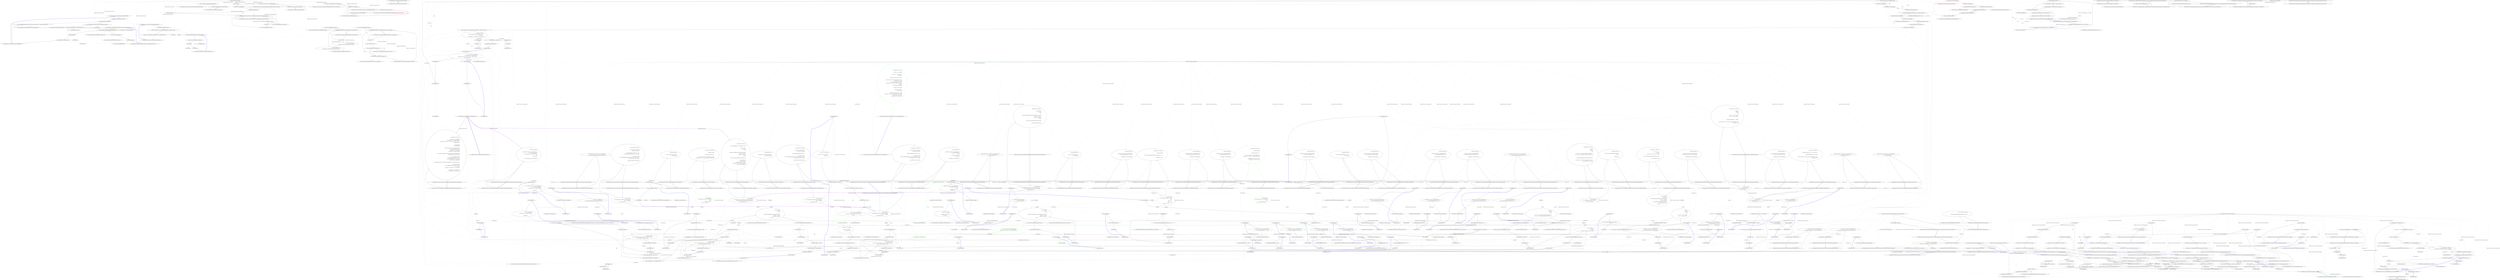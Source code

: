 digraph  {
n66 [label="HangFire.SqlServer.SqlServerStorage", span=""];
n0 [label="Entry HangFire.SqlServer.SqlServerStorage.SqlServerStorage(string)", span="25-25", cluster="HangFire.SqlServer.SqlServerStorage.SqlServerStorage(string)"];
n1 [label="Exit HangFire.SqlServer.SqlServerStorage.SqlServerStorage(string)", span="25-25", cluster="HangFire.SqlServer.SqlServerStorage.SqlServerStorage(string)"];
n2 [label="Entry HangFire.SqlServer.SqlServerStorage.SqlServerStorage(string, HangFire.SqlServer.SqlServerStorageOptions)", span="30-30", cluster="HangFire.SqlServer.SqlServerStorage.SqlServerStorage(string, HangFire.SqlServer.SqlServerStorageOptions)"];
n3 [label="connectionString == null", span="32-32", cluster="HangFire.SqlServer.SqlServerStorage.SqlServerStorage(string, HangFire.SqlServer.SqlServerStorageOptions)"];
n5 [label="options == null", span="33-33", cluster="HangFire.SqlServer.SqlServerStorage.SqlServerStorage(string, HangFire.SqlServer.SqlServerStorageOptions)"];
n7 [label="_options = options", span="35-35", cluster="HangFire.SqlServer.SqlServerStorage.SqlServerStorage(string, HangFire.SqlServer.SqlServerStorageOptions)"];
n8 [label="_connectionString = connectionString", span="36-36", cluster="HangFire.SqlServer.SqlServerStorage.SqlServerStorage(string, HangFire.SqlServer.SqlServerStorageOptions)"];
n9 [label="options.PrepareSchemaIfNecessary", span="38-38", cluster="HangFire.SqlServer.SqlServerStorage.SqlServerStorage(string, HangFire.SqlServer.SqlServerStorageOptions)"];
n4 [label="throw new ArgumentNullException(''connectionString'');", span="32-32", cluster="HangFire.SqlServer.SqlServerStorage.SqlServerStorage(string, HangFire.SqlServer.SqlServerStorageOptions)"];
n6 [label="throw new ArgumentNullException(''options'');", span="33-33", cluster="HangFire.SqlServer.SqlServerStorage.SqlServerStorage(string, HangFire.SqlServer.SqlServerStorageOptions)"];
n10 [label="PrepareSchemaIfNecessary()", span="40-40", cluster="HangFire.SqlServer.SqlServerStorage.SqlServerStorage(string, HangFire.SqlServer.SqlServerStorageOptions)"];
n11 [label="Exit HangFire.SqlServer.SqlServerStorage.SqlServerStorage(string, HangFire.SqlServer.SqlServerStorageOptions)", span="30-30", cluster="HangFire.SqlServer.SqlServerStorage.SqlServerStorage(string, HangFire.SqlServer.SqlServerStorageOptions)"];
n13 [label="Entry HangFire.SqlServer.SqlServerStorage.PrepareSchemaIfNecessary()", span="44-44", cluster="HangFire.SqlServer.SqlServerStorage.PrepareSchemaIfNecessary()"];
n12 [label="Entry System.ArgumentNullException.ArgumentNullException(string)", span="0-0", cluster="System.ArgumentNullException.ArgumentNullException(string)"];
n14 [label="Log.Debug(''Start installing HangFire SQL objects...'')", span="46-46", cluster="HangFire.SqlServer.SqlServerStorage.PrepareSchemaIfNecessary()"];
n15 [label="!IsSqlEditionSupported(_connectionString)", span="48-48", cluster="HangFire.SqlServer.SqlServerStorage.PrepareSchemaIfNecessary()"];
n23 [label="Entry Unk.Debug", span="", cluster="Unk.Debug"];
n16 [label="throw new PlatformNotSupportedException(''The SQL Server edition of the target server is unsupported, e.g. SQL Azure.'');", span="50-50", cluster="HangFire.SqlServer.SqlServerStorage.PrepareSchemaIfNecessary()"];
n17 [label="var script = GetStringResource(GetType().Assembly, ''HangFire.SqlServer.Install.sql'')", span="53-53", cluster="HangFire.SqlServer.SqlServerStorage.PrepareSchemaIfNecessary()"];
n24 [label="Entry HangFire.SqlServer.SqlServerStorage.IsSqlEditionSupported(string)", span="89-89", cluster="HangFire.SqlServer.SqlServerStorage.IsSqlEditionSupported(string)"];
n18 [label="script = script.Replace(''SET @TARGET_SCHEMA_VERSION = 2;'', ''SET @TARGET_SCHEMA_VERSION = '' + RequiredSchemaVersion + '';'')", span="54-54", cluster="HangFire.SqlServer.SqlServerStorage.PrepareSchemaIfNecessary()"];
n26 [label="Entry object.GetType()", span="0-0", cluster="object.GetType()"];
n27 [label="Entry HangFire.SqlServer.SqlServerStorage.GetStringResource(System.Reflection.Assembly, string)", span="98-98", cluster="HangFire.SqlServer.SqlServerStorage.GetStringResource(System.Reflection.Assembly, string)"];
n19 [label="var connection = CreateAndOpenConnection()", span="56-56", cluster="HangFire.SqlServer.SqlServerStorage.PrepareSchemaIfNecessary()"];
n28 [label="Entry string.Replace(string, string)", span="0-0", cluster="string.Replace(string, string)"];
n20 [label="connection.Execute(script)", span="58-58", cluster="HangFire.SqlServer.SqlServerStorage.PrepareSchemaIfNecessary()"];
n29 [label="Entry HangFire.SqlServer.SqlServerStorage.CreateAndOpenConnection()", span="81-81", cluster="HangFire.SqlServer.SqlServerStorage.CreateAndOpenConnection()"];
n21 [label="Log.Debug(''HangFire SQL objects installed.'')", span="61-61", cluster="HangFire.SqlServer.SqlServerStorage.PrepareSchemaIfNecessary()"];
n30 [label="Entry Unk.Execute", span="", cluster="Unk.Execute"];
n22 [label="Exit HangFire.SqlServer.SqlServerStorage.PrepareSchemaIfNecessary()", span="44-44", cluster="HangFire.SqlServer.SqlServerStorage.PrepareSchemaIfNecessary()"];
n25 [label="Entry System.PlatformNotSupportedException.PlatformNotSupportedException(string)", span="0-0", cluster="System.PlatformNotSupportedException.PlatformNotSupportedException(string)"];
n31 [label="Entry HangFire.SqlServer.SqlServerStorage.GetMonitoringApi()", span="64-64", cluster="HangFire.SqlServer.SqlServerStorage.GetMonitoringApi()"];
n32 [label="return new SqlServerMonitoringApi(CreateAndOpenConnection());", span="66-66", cluster="HangFire.SqlServer.SqlServerStorage.GetMonitoringApi()"];
n33 [label="Exit HangFire.SqlServer.SqlServerStorage.GetMonitoringApi()", span="64-64", cluster="HangFire.SqlServer.SqlServerStorage.GetMonitoringApi()"];
n34 [label="Entry HangFire.SqlServer.SqlServerMonitoringApi.SqlServerMonitoringApi(SqlConnection)", span="19-19", cluster="HangFire.SqlServer.SqlServerMonitoringApi.SqlServerMonitoringApi(SqlConnection)"];
n35 [label="Entry HangFire.SqlServer.SqlServerStorage.GetConnection()", span="69-69", cluster="HangFire.SqlServer.SqlServerStorage.GetConnection()"];
n36 [label="return new SqlServerConnection(this, CreateAndOpenConnection());", span="71-71", cluster="HangFire.SqlServer.SqlServerStorage.GetConnection()"];
n37 [label="Exit HangFire.SqlServer.SqlServerStorage.GetConnection()", span="69-69", cluster="HangFire.SqlServer.SqlServerStorage.GetConnection()"];
n38 [label="Entry HangFire.SqlServer.SqlServerConnection.SqlServerConnection(HangFire.JobStorage, SqlConnection)", span="16-16", cluster="HangFire.SqlServer.SqlServerConnection.SqlServerConnection(HangFire.JobStorage, SqlConnection)"];
n39 [label="Entry HangFire.SqlServer.SqlServerStorage.GetComponents()", span="74-74", cluster="HangFire.SqlServer.SqlServerStorage.GetComponents()"];
n40 [label="yield return new SchedulePoller(this, _options.PollInterval);", span="76-76", cluster="HangFire.SqlServer.SqlServerStorage.GetComponents()"];
n41 [label="yield return new ServerWatchdog(this);", span="77-77", cluster="HangFire.SqlServer.SqlServerStorage.GetComponents()"];
n42 [label="yield return new ExpirationManager(this);", span="78-78", cluster="HangFire.SqlServer.SqlServerStorage.GetComponents()"];
n44 [label="Entry HangFire.Server.Components.SchedulePoller.SchedulePoller(HangFire.JobStorage, System.TimeSpan)", span="34-34", cluster="HangFire.Server.Components.SchedulePoller.SchedulePoller(HangFire.JobStorage, System.TimeSpan)"];
n45 [label="Entry HangFire.Server.Components.ServerWatchdog.ServerWatchdog(HangFire.JobStorage)", span="33-33", cluster="HangFire.Server.Components.ServerWatchdog.ServerWatchdog(HangFire.JobStorage)"];
n43 [label="Exit HangFire.SqlServer.SqlServerStorage.GetComponents()", span="74-74", cluster="HangFire.SqlServer.SqlServerStorage.GetComponents()"];
n46 [label="Entry HangFire.SqlServer.Components.ExpirationManager.ExpirationManager(HangFire.SqlServer.SqlServerStorage)", span="27-27", cluster="HangFire.SqlServer.Components.ExpirationManager.ExpirationManager(HangFire.SqlServer.SqlServerStorage)"];
n47 [label="var connection = new SqlConnection(_connectionString)", span="83-83", cluster="HangFire.SqlServer.SqlServerStorage.CreateAndOpenConnection()"];
n48 [label="connection.Open()", span="84-84", cluster="HangFire.SqlServer.SqlServerStorage.CreateAndOpenConnection()"];
n51 [label="Entry SqlConnection.cstr", span="", cluster="SqlConnection.cstr"];
n49 [label="return connection;", span="86-86", cluster="HangFire.SqlServer.SqlServerStorage.CreateAndOpenConnection()"];
n52 [label="Entry Unk.Open", span="", cluster="Unk.Open"];
n50 [label="Exit HangFire.SqlServer.SqlServerStorage.CreateAndOpenConnection()", span="81-81", cluster="HangFire.SqlServer.SqlServerStorage.CreateAndOpenConnection()"];
n53 [label="var connection = CreateAndOpenConnection()", span="91-91", cluster="HangFire.SqlServer.SqlServerStorage.IsSqlEditionSupported(string)"];
n54 [label="var edition = connection.Query<int>(''SELECT SERVERPROPERTY ( 'EngineEdition' )'').Single()", span="93-93", cluster="HangFire.SqlServer.SqlServerStorage.IsSqlEditionSupported(string)"];
n55 [label="return edition >= SqlEngineEdition.Standard && edition <= SqlEngineEdition.Express;", span="94-94", cluster="HangFire.SqlServer.SqlServerStorage.IsSqlEditionSupported(string)"];
n57 [label="Entry Unk.>", span="", cluster="Unk.>"];
n58 [label="Entry Unk.Single", span="", cluster="Unk.Single"];
n56 [label="Exit HangFire.SqlServer.SqlServerStorage.IsSqlEditionSupported(string)", span="89-89", cluster="HangFire.SqlServer.SqlServerStorage.IsSqlEditionSupported(string)"];
n59 [label="var stream = assembly.GetManifestResourceStream(resourceName)", span="100-100", cluster="HangFire.SqlServer.SqlServerStorage.GetStringResource(System.Reflection.Assembly, string)"];
n60 [label="var reader = new StreamReader(stream)", span="101-101", cluster="HangFire.SqlServer.SqlServerStorage.GetStringResource(System.Reflection.Assembly, string)"];
n63 [label="Entry System.Reflection.Assembly.GetManifestResourceStream(string)", span="0-0", cluster="System.Reflection.Assembly.GetManifestResourceStream(string)"];
n61 [label="return reader.ReadToEnd();", span="103-103", cluster="HangFire.SqlServer.SqlServerStorage.GetStringResource(System.Reflection.Assembly, string)"];
n64 [label="Entry System.IO.StreamReader.StreamReader(System.IO.Stream)", span="0-0", cluster="System.IO.StreamReader.StreamReader(System.IO.Stream)"];
n62 [label="Exit HangFire.SqlServer.SqlServerStorage.GetStringResource(System.Reflection.Assembly, string)", span="98-98", cluster="HangFire.SqlServer.SqlServerStorage.GetStringResource(System.Reflection.Assembly, string)"];
n65 [label="Entry System.IO.StreamReader.ReadToEnd()", span="0-0", cluster="System.IO.StreamReader.ReadToEnd()"];
d348 [label="UseConnections((sql, connection) =>\r\n            {\r\n                var context1 = new ServerContext\r\n                {\r\n                    Queues = new[] { ''critical'', ''default'' },\r\n                    WorkerCount = 4\r\n                };\r\n                connection.AnnounceServer(''server'', context1);\r\n\r\n                var server = sql.Query(''select * from HangFire.Server'').Single();\r\n                Assert.Equal(''server'', server.Id);\r\n                Assert.True(((string)server.Data).StartsWith(\r\n                    ''{\''WorkerCount\'':4,\''Queues\'':[\''critical\'',\''default\''],\''StartedAt\'':''),\r\n                    server.Data);\r\n                Assert.NotNull(server.LastHeartbeat);\r\n\r\n                var context2 = new ServerContext\r\n                {\r\n                    Queues = new[] { ''default'' },\r\n                    WorkerCount = 1000 \r\n                };\r\n                connection.AnnounceServer(''server'', context2);\r\n                var sameServer = sql.Query(''select * from HangFire.Server'').Single();\r\n                Assert.Equal(''server'', sameServer.Id);\r\n                Assert.Contains(''1000'', sameServer.Data);\r\n            })", span="490-515", cluster="HangFire.SqlServer.Tests.ConnectionFacts.AnnounceServer_CreatesOrUpdatesARecord()", color=green, community=0];
d448 [label="HangFire.SqlServer.Tests.ConnectionFacts", span=""];
d347 [label="Entry HangFire.SqlServer.Tests.ConnectionFacts.AnnounceServer_CreatesOrUpdatesARecord()", span="488-488", cluster="HangFire.SqlServer.Tests.ConnectionFacts.AnnounceServer_CreatesOrUpdatesARecord()"];
d349 [label="Exit HangFire.SqlServer.Tests.ConnectionFacts.AnnounceServer_CreatesOrUpdatesARecord()", span="488-488", cluster="HangFire.SqlServer.Tests.ConnectionFacts.AnnounceServer_CreatesOrUpdatesARecord()"];
d67 [label="Entry Unk.UseConnections", span="", cluster="Unk.UseConnections"];
d350 [label="Entry lambda expression", span="490-515", cluster="lambda expression"];
d356 [label="Assert.NotNull(server.LastHeartbeat)", span="504-504", cluster="lambda expression", color=green, community=0];
d353 [label="var server = sql.Query(''select * from HangFire.Server'').Single()", span="499-499", cluster="lambda expression"];
d355 [label="Assert.True(((string)server.Data).StartsWith(\r\n                    ''{\''WorkerCount\'':4,\''Queues\'':[\''critical\'',\''default\''],\''StartedAt\'':''),\r\n                    server.Data)", span="501-503", cluster="lambda expression"];
d357 [label="var context2 = new ServerContext\r\n                {\r\n                    Queues = new[] { ''default'' },\r\n                    WorkerCount = 1000 \r\n                }", span="506-510", cluster="lambda expression"];
d28 [label="Entry Unk.NotNull", span="", cluster="Unk.NotNull"];
d376 [label="string arrangeSql = @''\r\ninsert into HangFire.Server (Id, Data, LastHeartbeat)\r\nvalues \r\n('Server1', '', getutcdate()),\r\n('Server2', '', getutcdate())''", span="528-532", cluster="HangFire.SqlServer.Tests.ConnectionFacts.RemoveServer_RemovesAServerRecord()", color=green, community=0];
d375 [label="Entry HangFire.SqlServer.Tests.ConnectionFacts.RemoveServer_RemovesAServerRecord()", span="526-526", cluster="HangFire.SqlServer.Tests.ConnectionFacts.RemoveServer_RemovesAServerRecord()"];
d377 [label="UseConnections((sql, connection) =>\r\n            {\r\n                sql.Execute(arrangeSql);\r\n\r\n                connection.RemoveServer(''Server1'');\r\n\r\n                var server = sql.Query(''select * from HangFire.Server'').Single();\r\n                Assert.NotEqual(''Server1'', server.Id, StringComparer.OrdinalIgnoreCase);\r\n            })", span="534-542", cluster="HangFire.SqlServer.Tests.ConnectionFacts.RemoveServer_RemovesAServerRecord()"];
d380 [label="sql.Execute(arrangeSql)", span="536-536", cluster="lambda expression"];
d397 [label="string arrangeSql = @''\r\ninsert into HangFire.Server (Id, Data, LastHeartbeat)\r\nvalues\r\n('server1', '', '2012-12-12 12:12:12'),\r\n('server2', '', '2012-12-12 12:12:12')''", span="555-559", cluster="HangFire.SqlServer.Tests.ConnectionFacts.Heartbeat_UpdatesLastHeartbeat_OfTheServerWithGivenId()", color=green, community=0];
d396 [label="Entry HangFire.SqlServer.Tests.ConnectionFacts.Heartbeat_UpdatesLastHeartbeat_OfTheServerWithGivenId()", span="553-553", cluster="HangFire.SqlServer.Tests.ConnectionFacts.Heartbeat_UpdatesLastHeartbeat_OfTheServerWithGivenId()"];
d398 [label="UseConnections((sql, connection) =>\r\n            {\r\n                sql.Execute(arrangeSql);\r\n\r\n                connection.Heartbeat(''server1'');\r\n\r\n                var servers = sql.Query(''select * from HangFire.Server'')\r\n                    .ToDictionary(x => (string)x.Id, x => (DateTime)x.LastHeartbeat);\r\n\r\n                Assert.NotEqual(2012, servers[''server1''].Year);\r\n                Assert.Equal(2012, servers[''server2''].Year);\r\n            })", span="561-572", cluster="HangFire.SqlServer.Tests.ConnectionFacts.Heartbeat_UpdatesLastHeartbeat_OfTheServerWithGivenId()", color=green, community=0];
d401 [label="sql.Execute(arrangeSql)", span="563-563", cluster="lambda expression"];
d399 [label="Exit HangFire.SqlServer.Tests.ConnectionFacts.Heartbeat_UpdatesLastHeartbeat_OfTheServerWithGivenId()", span="553-553", cluster="HangFire.SqlServer.Tests.ConnectionFacts.Heartbeat_UpdatesLastHeartbeat_OfTheServerWithGivenId()"];
d400 [label="Entry lambda expression", span="561-572", cluster="lambda expression"];
d403 [label="var servers = sql.Query(''select * from HangFire.Server'')\r\n                    .ToDictionary(x => (string)x.Id, x => (DateTime)x.LastHeartbeat)", span="567-568", cluster="lambda expression", color=green, community=0];
d402 [label="connection.Heartbeat(''server1'')", span="565-565", cluster="lambda expression"];
d404 [label="Assert.NotEqual(2012, servers[''server1''].Year)", span="570-570", cluster="lambda expression", color=green, community=0];
d89 [label="Entry Unk.Query", span="", cluster="Unk.Query"];
d96 [label="Entry Unk.ToDictionary", span="", cluster="Unk.ToDictionary"];
d407 [label="Entry lambda expression", span="568-568", cluster="lambda expression"];
d410 [label="Entry lambda expression", span="568-568", cluster="lambda expression"];
d405 [label="Assert.Equal(2012, servers[''server2''].Year)", span="571-571", cluster="lambda expression", color=green, community=0];
d385 [label="Entry Unk.NotEqual", span="", cluster="Unk.NotEqual"];
d406 [label="Exit lambda expression", span="561-572", cluster="lambda expression"];
d5 [label="Entry Unk.Equal", span="", cluster="Unk.Equal"];
d408 [label="(string)x.Id", span="568-568", cluster="lambda expression", color=green, community=0];
d409 [label="Exit lambda expression", span="568-568", cluster="lambda expression"];
d411 [label="(DateTime)x.LastHeartbeat", span="568-568", cluster="lambda expression", color=green, community=0];
d412 [label="Exit lambda expression", span="568-568", cluster="lambda expression"];
d20 [label="UseConnection(connection =>\r\n            {\r\n                var transaction = connection.CreateWriteTransaction();\r\n                Assert.NotNull(transaction);\r\n            })", span="35-39", cluster="HangFire.SqlServer.Tests.ConnectionFacts.CreateWriteTransaction_ReturnsNonNullInstance()"];
d30 [label="UseConnection(connection =>\r\n            {\r\n                var @lock = connection.AcquireJobLock(''1'');\r\n                Assert.NotNull(@lock);\r\n            })", span="45-49", cluster="HangFire.SqlServer.Tests.ConnectionFacts.AcquireJobLock_ReturnsNonNullInstance()"];
d38 [label="UseConnection(connection =>\r\n            {\r\n                var exception = Assert.Throws<ArgumentNullException>(\r\n                    () => connection.CreateExpiredJob(\r\n                        null,\r\n                        new Dictionary<string, string>(),\r\n                        TimeSpan.Zero));\r\n\r\n                Assert.Equal(''job'', exception.ParamName);\r\n            })", span="55-64", cluster="HangFire.SqlServer.Tests.ConnectionFacts.CreateExpiredJob_ThrowsAnException_WhenJobIsNull()"];
d50 [label="UseConnection(connection =>\r\n            {\r\n                var exception = Assert.Throws<ArgumentNullException>(\r\n                    () => connection.CreateExpiredJob(\r\n                        Job.FromExpression(() => SampleMethod(''hello'')),\r\n                        null,\r\n                        TimeSpan.Zero));\r\n\r\n                Assert.Equal(''parameters'', exception.ParamName);\r\n            })", span="70-79", cluster="HangFire.SqlServer.Tests.ConnectionFacts.CreateExpiredJob_ThrowsANException_WhenParametersCollectionIsNull()"];
d65 [label="UseConnections((sql, connection) =>\r\n            {\r\n                var jobId = connection.CreateExpiredJob(\r\n                    Job.FromExpression(() => SampleMethod(''Hello'')),\r\n                    new Dictionary<string, string> { { ''Key1'', ''Value1'' }, { ''Key2'', ''Value2'' } },\r\n                    TimeSpan.FromDays(1));\r\n\r\n                Assert.NotNull(jobId);\r\n                Assert.NotEmpty(jobId);\r\n\r\n                var sqlJob = sql.Query(''select * from HangFire.Job'').Single();\r\n                Assert.Equal(jobId, sqlJob.Id.ToString());\r\n                Assert.Equal(null, (int?) sqlJob.StateId);\r\n                Assert.Equal(null, (string) sqlJob.StateName);\r\n\r\n                var invocationData = JobHelper.FromJson<InvocationData>((string)sqlJob.InvocationData);\r\n                invocationData.Arguments = sqlJob.Arguments;\r\n\r\n                var job = invocationData.Deserialize();\r\n                Assert.Equal(typeof(ConnectionFacts), job.Type);\r\n                Assert.Equal(''SampleMethod'', job.Method.Name);\r\n                Assert.Equal(''Hello'', job.Arguments[0]);\r\n\r\n                Assert.True(DateTime.UtcNow < sqlJob.ExpireAt && sqlJob.ExpireAt < DateTime.UtcNow.AddDays(1));\r\n\r\n                var parameters = sql.Query(\r\n                    ''select * from HangFire.JobParameter where JobId = @id'',\r\n                    new { id = jobId })\r\n                    .ToDictionary(x => (string) x.Name, x => (string) x.Value);\r\n\r\n                Assert.Equal(''Value1'', parameters[''Key1'']);\r\n                Assert.Equal(''Value2'', parameters[''Key2'']);\r\n            })", span="85-117", cluster="HangFire.SqlServer.Tests.ConnectionFacts.CreateExpiredJob_CreatesAJobInTheStorage_AndSetsItsParameters()"];
d107 [label="UseConnection(connection => Assert.Throws<ArgumentNullException>(\r\n                    () => connection.GetJobData(null)))", span="123-124", cluster="HangFire.SqlServer.Tests.ConnectionFacts.GetJobData_ThrowsAnException_WhenJobIdIsNull()"];
d117 [label="UseConnection(connection =>\r\n            {\r\n                var result = connection.GetJobData(''1'');\r\n                Assert.Null(result);\r\n            })", span="130-134", cluster="HangFire.SqlServer.Tests.ConnectionFacts.GetJobData_ReturnsNull_WhenThereIsNoSuchJob()"];
d126 [label="UseConnections((sql, connection) =>\r\n            {\r\n                var job = Job.FromExpression(() => SampleMethod(''wrong''));\r\n\r\n                var jobId = sql.Query(\r\n                    arrangeSql,\r\n                    new\r\n                    {\r\n                        invocationData = JobHelper.ToJson(InvocationData.Serialize(job)),\r\n                        stateName = ''Succeeded'',\r\n                        arguments = ''['Arguments']''\r\n                    }).Single();\r\n\r\n                var result = connection.GetJobData(((int)jobId.Id).ToString());\r\n\r\n                Assert.NotNull(result);\r\n                Assert.NotNull(result.Job);\r\n                Assert.Equal(''Succeeded'', result.State);\r\n                Assert.Equal(''Arguments'', result.Job.Arguments[0]);\r\n                Assert.Null(result.LoadException);\r\n            })", span="145-165", cluster="HangFire.SqlServer.Tests.ConnectionFacts.GetJobData_ReturnsResult_WhenJobExists()"];
d146 [label="UseConnections((sql, connection) =>\r\n            {\r\n                var jobId = sql.Query(\r\n                    arrangeSql,\r\n                    new\r\n                    {\r\n                        invocationData = JobHelper.ToJson(new InvocationData(null, null, null, null)),\r\n                        stateName = ''Succeeded'',\r\n                        arguments = ''['Arguments']''\r\n                    }).Single();\r\n\r\n                var result = connection.GetJobData(((int)jobId.Id).ToString());\r\n\r\n                Assert.NotNull(result.LoadException);\r\n            })", span="176-190", cluster="HangFire.SqlServer.Tests.ConnectionFacts.GetJobData_ReturnsJobLoadException_IfThereWasADeserializationException()"];
d155 [label="UseConnection(connection =>\r\n            {\r\n                var exception = Assert.Throws<ArgumentNullException>(\r\n                    () => connection.SetJobParameter(null, ''name'', ''value''));\r\n\r\n                Assert.Equal(''id'', exception.ParamName);\r\n            })", span="196-202", cluster="HangFire.SqlServer.Tests.ConnectionFacts.SetParameter_ThrowsAnException_WhenJobIdIsNull()"];
d166 [label="UseConnection(connection =>\r\n            {\r\n                var exception = Assert.Throws<ArgumentNullException>(\r\n                    () => connection.SetJobParameter(''1'', null, ''value''));\r\n\r\n                Assert.Equal(''name'', exception.ParamName);\r\n            })", span="208-214", cluster="HangFire.SqlServer.Tests.ConnectionFacts.SetParameter_ThrowsAnException_WhenNameIsNull()"];
d177 [label="UseConnections((sql, connection) =>\r\n            {\r\n                var job = sql.Query(arrangeSql).Single();\r\n                string jobId = job.Id.ToString();\r\n\r\n                connection.SetJobParameter(jobId, ''Name'', ''Value'');\r\n\r\n                var parameter = sql.Query(\r\n                    ''select * from HangFire.JobParameter where JobId = @id and Name = @name'',\r\n                    new { id = jobId, name = ''Name'' }).Single();\r\n\r\n                Assert.Equal(''Value'', parameter.Value);\r\n            })", span="225-237", cluster="HangFire.SqlServer.Tests.ConnectionFacts.SetParameters_CreatesNewParameter_WhenParameterWithTheGivenNameDoesNotExists()"];
d188 [label="UseConnections((sql, connection) =>\r\n            {\r\n                var job = sql.Query(arrangeSql).Single();\r\n                string jobId = job.Id.ToString();\r\n\r\n                connection.SetJobParameter(jobId, ''Name'', ''Value'');\r\n                connection.SetJobParameter(jobId, ''Name'', ''AnotherValue'');\r\n\r\n                var parameter = sql.Query(\r\n                    ''select * from HangFire.JobParameter where JobId = @id and Name = @name'',\r\n                    new { id = jobId, name = ''Name'' }).Single();\r\n\r\n                Assert.Equal(''AnotherValue'', parameter.Value);\r\n            })", span="248-261", cluster="HangFire.SqlServer.Tests.ConnectionFacts.SetParameter_UpdatesValue_WhenParameterWithTheGivenName_AlreadyExists()"];
d200 [label="UseConnections((sql, connection) =>\r\n            {\r\n                var job = sql.Query(arrangeSql).Single();\r\n                string jobId = job.Id.ToString();\r\n\r\n                connection.SetJobParameter(jobId, ''Name'', null);\r\n\r\n                var parameter = sql.Query(\r\n                    ''select * from HangFire.JobParameter where JobId = @id and Name = @name'',\r\n                    new { id = jobId, name = ''Name'' }).Single();\r\n\r\n                Assert.Equal((string) null, parameter.Value);\r\n            })", span="272-284", cluster="HangFire.SqlServer.Tests.ConnectionFacts.SetParameter_CanAcceptNulls_AsValues()"];
d210 [label="UseConnection(connection =>\r\n            {\r\n                var exception = Assert.Throws<ArgumentNullException>(\r\n                    () => connection.GetJobParameter(null, ''hello''));\r\n\r\n                Assert.Equal(''id'', exception.ParamName);\r\n            })", span="290-296", cluster="HangFire.SqlServer.Tests.ConnectionFacts.GetParameter_ThrowsAnException_WhenJobIdIsNull()"];
d221 [label="UseConnection(connection =>\r\n            {\r\n                var exception = Assert.Throws<ArgumentNullException>(\r\n                    () => connection.GetJobParameter(''1'', null));\r\n\r\n                Assert.Equal(''name'', exception.ParamName);\r\n            })", span="302-308", cluster="HangFire.SqlServer.Tests.ConnectionFacts.GetParameter_ThrowsAnException_WhenNameIsNull()"];
d231 [label="UseConnection(connection =>\r\n            {\r\n                var value = connection.GetJobParameter(''1'', ''hello'');\r\n                Assert.Null(value);\r\n            })", span="314-318", cluster="HangFire.SqlServer.Tests.ConnectionFacts.GetParameter_ReturnsNull_WhenParameterDoesNotExists()"];
d239 [label="UseConnections((sql, connection) =>\r\n            {\r\n                var id = sql.Query<int>(\r\n                    arrangeSql,\r\n                    new { name = ''name'', value = ''value'' }).Single();\r\n\r\n                var value = connection.GetJobParameter(id.ToString(), ''name'');\r\n\r\n                Assert.Equal(''value'', value);\r\n            })", span="333-342", cluster="HangFire.SqlServer.Tests.ConnectionFacts.GetParameter_ReturnsParameterValue_WhenJobExists()"];
d248 [label="UseConnection(connection =>\r\n            {\r\n                var exception = Assert.Throws<ArgumentNullException>(\r\n                    () => connection.DeleteJobFromQueue(null, ''default''));\r\n\r\n                Assert.Equal(''id'', exception.ParamName);\r\n            })", span="348-354", cluster="HangFire.SqlServer.Tests.ConnectionFacts.DeleteJobFromQueue_ThrowsAnException_WhenIdIsNull()"];
d259 [label="UseConnection(connection =>\r\n            {\r\n                var exception = Assert.Throws<ArgumentNullException>(\r\n                    () => connection.DeleteJobFromQueue(''1'', null));\r\n\r\n                Assert.Equal(''queue'', exception.ParamName);\r\n            })", span="360-366", cluster="HangFire.SqlServer.Tests.ConnectionFacts.DeleteJobFromQueue_ThrowsAnException_WhenQueueIsNull()"];
d270 [label="UseConnections((sql, connection) =>\r\n            {\r\n                sql.Execute(arrangeSql, new { id = ''1'', queue = ''default'' });\r\n\r\n                connection.DeleteJobFromQueue(''1'', ''default'');\r\n\r\n                var count = sql.Query<int>(''select count(*) from HangFire.JobQueue'').Single();\r\n                Assert.Equal(0, count);\r\n            })", span="376-384", cluster="HangFire.SqlServer.Tests.ConnectionFacts.DeleteJobFromQueue_ReallyDeletesTheJobFromTheQueue()"];
d281 [label="UseConnections((sql, connection) =>\r\n            {\r\n                sql.Execute(\r\n                    arrangeSql,\r\n                    new[]\r\n                    { \r\n                        new { id = ''1'', queue = ''critical'' },\r\n                        new { id = ''2'', queue = ''default'' } \r\n                    }); \r\n\r\n                connection.DeleteJobFromQueue(''1'', ''default'');\r\n\r\n                var count = sql.Query<int>(''select count(*) from HangFire.JobQueue'').Single();\r\n                Assert.Equal(2, count);\r\n            })", span="394-408", cluster="HangFire.SqlServer.Tests.ConnectionFacts.DeleteJobFromQueue_DoesNotDelete_UnrelatedJobs()"];
d290 [label="UseConnection(connection =>\r\n            {\r\n                var exception = Assert.Throws<ArgumentNullException>(\r\n                    () => connection.GetFirstByLowestScoreFromSet(null, 0, 1));\r\n\r\n                Assert.Equal(''key'', exception.ParamName);\r\n            })", span="414-420", cluster="HangFire.SqlServer.Tests.ConnectionFacts.GetFirstByLowestScoreFromSet_ThrowsAnException_WhenKeyIsNull()"];
d301 [label="UseConnection(connection => Assert.Throws<ArgumentException>(\r\n                () => connection.GetFirstByLowestScoreFromSet(''key'', 0, -1)))", span="426-427", cluster="HangFire.SqlServer.Tests.ConnectionFacts.GetFirstByLowestScoreFromSet_ThrowsAnException_ToScoreIsLowerThanFromScore()"];
d310 [label="UseConnection(connection =>\r\n            {\r\n                var result = connection.GetFirstByLowestScoreFromSet(\r\n                    ''key'', 0, 1);\r\n\r\n                Assert.Null(result);\r\n            })", span="433-439", cluster="HangFire.SqlServer.Tests.ConnectionFacts.GetFirstByLowestScoreFromSet_ReturnsNull_WhenTheKeyDoesNotExist()"];
d318 [label="UseConnections((sql, connection) =>\r\n            {\r\n                sql.Execute(arrangeSql);\r\n\r\n                var result = connection.GetFirstByLowestScoreFromSet(''key'', -1.0, 3.0);\r\n                \r\n                Assert.Equal(''-1.0'', result);\r\n            })", span="453-460", cluster="HangFire.SqlServer.Tests.ConnectionFacts.GetFirstByLowestScoreFromSet_ReturnsTheValueWithTheLowestScore()"];
d326 [label="UseConnection(connection =>\r\n            {\r\n                var exception = Assert.Throws<ArgumentNullException>(\r\n                    () => connection.AnnounceServer(null, new ServerContext()));\r\n\r\n                Assert.Equal(''serverId'', exception.ParamName);\r\n            })", span="466-472", cluster="HangFire.SqlServer.Tests.ConnectionFacts.AnnounceServer_ThrowsAnException_WhenServerIdIsNull()"];
d338 [label="UseConnection(connection =>\r\n            {\r\n                var exception = Assert.Throws<ArgumentNullException>(\r\n                    () => connection.AnnounceServer(''server'', null));\r\n\r\n                Assert.Equal(''context'', exception.ParamName);\r\n            })", span="478-484", cluster="HangFire.SqlServer.Tests.ConnectionFacts.AnnounceServer_ThrowsAnException_WhenContextIsNull()"];
d366 [label="UseConnection(connection => Assert.Throws<ArgumentNullException>(\r\n                () => connection.RemoveServer(null)))", span="521-522", cluster="HangFire.SqlServer.Tests.ConnectionFacts.RemoveServer_ThrowsAnException_WhenServerIdIsNull()"];
d387 [label="UseConnection(connection => Assert.Throws<ArgumentNullException>(\r\n                () => connection.Heartbeat(null)))", span="548-549", cluster="HangFire.SqlServer.Tests.ConnectionFacts.Heartbeat_ThrowsAnException_WhenServerIdIsNull()"];
d414 [label="UseConnection(connection => Assert.Throws<ArgumentException>(\r\n                () => connection.RemoveTimedOutServers(TimeSpan.FromMinutes(-5))))", span="578-579", cluster="HangFire.SqlServer.Tests.ConnectionFacts.RemoveTimedOutServers_ThrowsAnException_WhenTimeOutIsNegative()"];
d426 [label="UseConnections((sql, connection) =>\r\n            {\r\n                sql.Execute(\r\n                    arrangeSql,\r\n                    new[]\r\n                    {\r\n                        new { id = ''server1'', heartbeat = DateTime.UtcNow.AddDays(-1) },\r\n                        new { id = ''server2'', heartbeat = DateTime.UtcNow.AddHours(-12) }\r\n                    });\r\n\r\n                connection.RemoveTimedOutServers(TimeSpan.FromHours(15));\r\n\r\n                var liveServer = sql.Query(''select * from HangFire.Server'').Single();\r\n                Assert.Equal(''server2'', liveServer.Id);\r\n            })", span="589-603", cluster="HangFire.SqlServer.Tests.ConnectionFacts.RemoveTimedOutServers_DoItsWorkPerfectly()"];
d362 [label="Exit lambda expression", span="490-515", cluster="lambda expression"];
d351 [label="var context1 = new ServerContext\r\n                {\r\n                    Queues = new[] { ''critical'', ''default'' },\r\n                    WorkerCount = 4\r\n                }", span="492-496", cluster="lambda expression"];
d352 [label="connection.AnnounceServer(''server'', context1)", span="497-497", cluster="lambda expression"];
d358 [label="connection.AnnounceServer(''server'', context2)", span="511-511", cluster="lambda expression"];
d359 [label="var sameServer = sql.Query(''select * from HangFire.Server'').Single()", span="512-512", cluster="lambda expression"];
d354 [label="Assert.Equal(''server'', server.Id)", span="500-500", cluster="lambda expression"];
d90 [label="Entry Unk.Single", span="", cluster="Unk.Single"];
d363 [label="Entry string.StartsWith(string)", span="0-0", cluster="string.StartsWith(string)"];
d95 [label="Entry Unk.True", span="", cluster="Unk.True"];
d335 [label="Entry HangFire.Server.ServerContext.ServerContext()", span="18-18", cluster="HangFire.Server.ServerContext.ServerContext()"];
d25 [label="Assert.NotNull(transaction)", span="38-38", cluster="lambda expression"];
d34 [label="Assert.NotNull(@lock)", span="48-48", cluster="lambda expression"];
d70 [label="Assert.NotNull(jobId)", span="92-92", cluster="lambda expression"];
d132 [label="Assert.NotNull(result)", span="160-160", cluster="lambda expression"];
d133 [label="Assert.NotNull(result.Job)", span="161-161", cluster="lambda expression"];
d151 [label="Assert.NotNull(result.LoadException)", span="189-189", cluster="lambda expression"];
d378 [label="Exit HangFire.SqlServer.Tests.ConnectionFacts.RemoveServer_RemovesAServerRecord()", span="526-526", cluster="HangFire.SqlServer.Tests.ConnectionFacts.RemoveServer_RemovesAServerRecord()"];
d379 [label="Entry lambda expression", span="534-542", cluster="lambda expression"];
d472 [label=arrangeSql, span=""];
d381 [label="connection.RemoveServer(''Server1'')", span="538-538", cluster="lambda expression"];
d278 [label="Entry Unk.Execute", span="", cluster="Unk.Execute"];
d474 [label=arrangeSql, span=""];
d395 [label="Entry HangFire.SqlServer.SqlServerConnection.Heartbeat(string)", span="266-266", cluster="HangFire.SqlServer.SqlServerConnection.Heartbeat(string)"];
d72 [label="var sqlJob = sql.Query(''select * from HangFire.Job'').Single()", span="95-95", cluster="lambda expression"];
d83 [label="var parameters = sql.Query(\r\n                    ''select * from HangFire.JobParameter where JobId = @id'',\r\n                    new { id = jobId })\r\n                    .ToDictionary(x => (string) x.Name, x => (string) x.Value)", span="110-113", cluster="lambda expression"];
d130 [label="var jobId = sql.Query(\r\n                    arrangeSql,\r\n                    new\r\n                    {\r\n                        invocationData = JobHelper.ToJson(InvocationData.Serialize(job)),\r\n                        stateName = ''Succeeded'',\r\n                        arguments = ''['Arguments']''\r\n                    }).Single()", span="149-156", cluster="lambda expression"];
d149 [label="var jobId = sql.Query(\r\n                    arrangeSql,\r\n                    new\r\n                    {\r\n                        invocationData = JobHelper.ToJson(new InvocationData(null, null, null, null)),\r\n                        stateName = ''Succeeded'',\r\n                        arguments = ''['Arguments']''\r\n                    }).Single()", span="178-185", cluster="lambda expression"];
d180 [label="var job = sql.Query(arrangeSql).Single()", span="227-227", cluster="lambda expression"];
d183 [label="var parameter = sql.Query(\r\n                    ''select * from HangFire.JobParameter where JobId = @id and Name = @name'',\r\n                    new { id = jobId, name = ''Name'' }).Single()", span="232-234", cluster="lambda expression"];
d191 [label="var job = sql.Query(arrangeSql).Single()", span="250-250", cluster="lambda expression"];
d195 [label="var parameter = sql.Query(\r\n                    ''select * from HangFire.JobParameter where JobId = @id and Name = @name'',\r\n                    new { id = jobId, name = ''Name'' }).Single()", span="256-258", cluster="lambda expression"];
d203 [label="var job = sql.Query(arrangeSql).Single()", span="274-274", cluster="lambda expression"];
d206 [label="var parameter = sql.Query(\r\n                    ''select * from HangFire.JobParameter where JobId = @id and Name = @name'',\r\n                    new { id = jobId, name = ''Name'' }).Single()", span="279-281", cluster="lambda expression"];
d382 [label="var server = sql.Query(''select * from HangFire.Server'').Single()", span="540-540", cluster="lambda expression"];
d431 [label="var liveServer = sql.Query(''select * from HangFire.Server'').Single()", span="601-601", cluster="lambda expression"];
d383 [label="Assert.NotEqual(''Server1'', server.Id, StringComparer.OrdinalIgnoreCase)", span="541-541", cluster="lambda expression"];
d2 [label="Assert.Equal(''connection'', exception.ParamName)", span="20-20", cluster="HangFire.SqlServer.Tests.ConnectionFacts.Ctor_ThrowsAnException_WhenSqlConnectionIsNull()"];
d13 [label="Assert.Equal(''options'', exception.ParamName)", span="29-29", cluster="HangFire.SqlServer.Tests.ConnectionFacts.Ctor_ThrowsAnException_WhenOptionsValueIsNull()"];
d42 [label="Assert.Equal(''job'', exception.ParamName)", span="63-63", cluster="lambda expression"];
d54 [label="Assert.Equal(''parameters'', exception.ParamName)", span="78-78", cluster="lambda expression"];
d73 [label="Assert.Equal(jobId, sqlJob.Id.ToString())", span="96-96", cluster="lambda expression"];
d74 [label="Assert.Equal(null, (int?) sqlJob.StateId)", span="97-97", cluster="lambda expression"];
d75 [label="Assert.Equal(null, (string) sqlJob.StateName)", span="98-98", cluster="lambda expression"];
d79 [label="Assert.Equal(typeof(ConnectionFacts), job.Type)", span="104-104", cluster="lambda expression"];
d80 [label="Assert.Equal(''SampleMethod'', job.Method.Name)", span="105-105", cluster="lambda expression"];
d81 [label="Assert.Equal(''Hello'', job.Arguments[0])", span="106-106", cluster="lambda expression"];
d84 [label="Assert.Equal(''Value1'', parameters[''Key1''])", span="115-115", cluster="lambda expression"];
d85 [label="Assert.Equal(''Value2'', parameters[''Key2''])", span="116-116", cluster="lambda expression"];
d134 [label="Assert.Equal(''Succeeded'', result.State)", span="162-162", cluster="lambda expression"];
d135 [label="Assert.Equal(''Arguments'', result.Job.Arguments[0])", span="163-163", cluster="lambda expression"];
d159 [label="Assert.Equal(''id'', exception.ParamName)", span="201-201", cluster="lambda expression"];
d170 [label="Assert.Equal(''name'', exception.ParamName)", span="213-213", cluster="lambda expression"];
d184 [label="Assert.Equal(''Value'', parameter.Value)", span="236-236", cluster="lambda expression"];
d196 [label="Assert.Equal(''AnotherValue'', parameter.Value)", span="260-260", cluster="lambda expression"];
d207 [label="Assert.Equal((string) null, parameter.Value)", span="283-283", cluster="lambda expression"];
d214 [label="Assert.Equal(''id'', exception.ParamName)", span="295-295", cluster="lambda expression"];
d225 [label="Assert.Equal(''name'', exception.ParamName)", span="307-307", cluster="lambda expression"];
d244 [label="Assert.Equal(''value'', value)", span="341-341", cluster="lambda expression"];
d252 [label="Assert.Equal(''id'', exception.ParamName)", span="353-353", cluster="lambda expression"];
d263 [label="Assert.Equal(''queue'', exception.ParamName)", span="365-365", cluster="lambda expression"];
d276 [label="Assert.Equal(0, count)", span="383-383", cluster="lambda expression"];
d287 [label="Assert.Equal(2, count)", span="407-407", cluster="lambda expression"];
d294 [label="Assert.Equal(''key'', exception.ParamName)", span="419-419", cluster="lambda expression"];
d323 [label="Assert.Equal(''-1.0'', result)", span="459-459", cluster="lambda expression"];
d330 [label="Assert.Equal(''serverId'', exception.ParamName)", span="471-471", cluster="lambda expression"];
d342 [label="Assert.Equal(''context'', exception.ParamName)", span="483-483", cluster="lambda expression"];
d360 [label="Assert.Equal(''server'', sameServer.Id)", span="513-513", cluster="lambda expression"];
d432 [label="Assert.Equal(''server2'', liveServer.Id)", span="602-602", cluster="lambda expression"];
d19 [label="Entry HangFire.SqlServer.Tests.ConnectionFacts.CreateWriteTransaction_ReturnsNonNullInstance()", span="33-33", cluster="HangFire.SqlServer.Tests.ConnectionFacts.CreateWriteTransaction_ReturnsNonNullInstance()"];
d21 [label="Exit HangFire.SqlServer.Tests.ConnectionFacts.CreateWriteTransaction_ReturnsNonNullInstance()", span="33-33", cluster="HangFire.SqlServer.Tests.ConnectionFacts.CreateWriteTransaction_ReturnsNonNullInstance()"];
d22 [label="Entry Unk.UseConnection", span="", cluster="Unk.UseConnection"];
d23 [label="Entry lambda expression", span="35-39", cluster="lambda expression"];
d29 [label="Entry HangFire.SqlServer.Tests.ConnectionFacts.AcquireJobLock_ReturnsNonNullInstance()", span="43-43", cluster="HangFire.SqlServer.Tests.ConnectionFacts.AcquireJobLock_ReturnsNonNullInstance()"];
d31 [label="Exit HangFire.SqlServer.Tests.ConnectionFacts.AcquireJobLock_ReturnsNonNullInstance()", span="43-43", cluster="HangFire.SqlServer.Tests.ConnectionFacts.AcquireJobLock_ReturnsNonNullInstance()"];
d32 [label="Entry lambda expression", span="45-49", cluster="lambda expression"];
d37 [label="Entry HangFire.SqlServer.Tests.ConnectionFacts.CreateExpiredJob_ThrowsAnException_WhenJobIsNull()", span="53-53", cluster="HangFire.SqlServer.Tests.ConnectionFacts.CreateExpiredJob_ThrowsAnException_WhenJobIsNull()"];
d39 [label="Exit HangFire.SqlServer.Tests.ConnectionFacts.CreateExpiredJob_ThrowsAnException_WhenJobIsNull()", span="53-53", cluster="HangFire.SqlServer.Tests.ConnectionFacts.CreateExpiredJob_ThrowsAnException_WhenJobIsNull()"];
d40 [label="Entry lambda expression", span="55-64", cluster="lambda expression"];
d49 [label="Entry HangFire.SqlServer.Tests.ConnectionFacts.CreateExpiredJob_ThrowsANException_WhenParametersCollectionIsNull()", span="68-68", cluster="HangFire.SqlServer.Tests.ConnectionFacts.CreateExpiredJob_ThrowsANException_WhenParametersCollectionIsNull()"];
d63 [label="Entry HangFire.SqlServer.Tests.ConnectionFacts.SampleMethod(string)", span="624-624", cluster="HangFire.SqlServer.Tests.ConnectionFacts.SampleMethod(string)"];
d51 [label="Exit HangFire.SqlServer.Tests.ConnectionFacts.CreateExpiredJob_ThrowsANException_WhenParametersCollectionIsNull()", span="68-68", cluster="HangFire.SqlServer.Tests.ConnectionFacts.CreateExpiredJob_ThrowsANException_WhenParametersCollectionIsNull()"];
d52 [label="Entry lambda expression", span="70-79", cluster="lambda expression"];
d64 [label="Entry HangFire.SqlServer.Tests.ConnectionFacts.CreateExpiredJob_CreatesAJobInTheStorage_AndSetsItsParameters()", span="83-83", cluster="HangFire.SqlServer.Tests.ConnectionFacts.CreateExpiredJob_CreatesAJobInTheStorage_AndSetsItsParameters()"];
d66 [label="Exit HangFire.SqlServer.Tests.ConnectionFacts.CreateExpiredJob_CreatesAJobInTheStorage_AndSetsItsParameters()", span="83-83", cluster="HangFire.SqlServer.Tests.ConnectionFacts.CreateExpiredJob_CreatesAJobInTheStorage_AndSetsItsParameters()"];
d68 [label="Entry lambda expression", span="85-117", cluster="lambda expression"];
d106 [label="Entry HangFire.SqlServer.Tests.ConnectionFacts.GetJobData_ThrowsAnException_WhenJobIdIsNull()", span="121-121", cluster="HangFire.SqlServer.Tests.ConnectionFacts.GetJobData_ThrowsAnException_WhenJobIdIsNull()"];
d108 [label="Exit HangFire.SqlServer.Tests.ConnectionFacts.GetJobData_ThrowsAnException_WhenJobIdIsNull()", span="121-121", cluster="HangFire.SqlServer.Tests.ConnectionFacts.GetJobData_ThrowsAnException_WhenJobIdIsNull()"];
d109 [label="Entry lambda expression", span="123-124", cluster="lambda expression"];
d116 [label="Entry HangFire.SqlServer.Tests.ConnectionFacts.GetJobData_ReturnsNull_WhenThereIsNoSuchJob()", span="128-128", cluster="HangFire.SqlServer.Tests.ConnectionFacts.GetJobData_ReturnsNull_WhenThereIsNoSuchJob()"];
d118 [label="Exit HangFire.SqlServer.Tests.ConnectionFacts.GetJobData_ReturnsNull_WhenThereIsNoSuchJob()", span="128-128", cluster="HangFire.SqlServer.Tests.ConnectionFacts.GetJobData_ReturnsNull_WhenThereIsNoSuchJob()"];
d119 [label="Entry lambda expression", span="130-134", cluster="lambda expression"];
d125 [label="string arrangeSql = @''\r\ninsert into HangFire.Job (InvocationData, Arguments, StateName, CreatedAt)\r\nvalues (@invocationData, @arguments, @stateName, getutcdate())\r\nselect scope_identity() as Id''", span="140-143", cluster="HangFire.SqlServer.Tests.ConnectionFacts.GetJobData_ReturnsResult_WhenJobExists()"];
d127 [label="Exit HangFire.SqlServer.Tests.ConnectionFacts.GetJobData_ReturnsResult_WhenJobExists()", span="138-138", cluster="HangFire.SqlServer.Tests.ConnectionFacts.GetJobData_ReturnsResult_WhenJobExists()"];
d128 [label="Entry lambda expression", span="145-165", cluster="lambda expression"];
d145 [label="string arrangeSql = @''\r\ninsert into HangFire.Job (InvocationData, Arguments, StateName, CreatedAt)\r\nvalues (@invocationData, @arguments, @stateName, getutcdate())\r\nselect scope_identity() as Id''", span="171-174", cluster="HangFire.SqlServer.Tests.ConnectionFacts.GetJobData_ReturnsJobLoadException_IfThereWasADeserializationException()"];
d147 [label="Exit HangFire.SqlServer.Tests.ConnectionFacts.GetJobData_ReturnsJobLoadException_IfThereWasADeserializationException()", span="169-169", cluster="HangFire.SqlServer.Tests.ConnectionFacts.GetJobData_ReturnsJobLoadException_IfThereWasADeserializationException()"];
d148 [label="Entry lambda expression", span="176-190", cluster="lambda expression"];
d154 [label="Entry HangFire.SqlServer.Tests.ConnectionFacts.SetParameter_ThrowsAnException_WhenJobIdIsNull()", span="194-194", cluster="HangFire.SqlServer.Tests.ConnectionFacts.SetParameter_ThrowsAnException_WhenJobIdIsNull()"];
d156 [label="Exit HangFire.SqlServer.Tests.ConnectionFacts.SetParameter_ThrowsAnException_WhenJobIdIsNull()", span="194-194", cluster="HangFire.SqlServer.Tests.ConnectionFacts.SetParameter_ThrowsAnException_WhenJobIdIsNull()"];
d157 [label="Entry lambda expression", span="196-202", cluster="lambda expression"];
d165 [label="Entry HangFire.SqlServer.Tests.ConnectionFacts.SetParameter_ThrowsAnException_WhenNameIsNull()", span="206-206", cluster="HangFire.SqlServer.Tests.ConnectionFacts.SetParameter_ThrowsAnException_WhenNameIsNull()"];
d167 [label="Exit HangFire.SqlServer.Tests.ConnectionFacts.SetParameter_ThrowsAnException_WhenNameIsNull()", span="206-206", cluster="HangFire.SqlServer.Tests.ConnectionFacts.SetParameter_ThrowsAnException_WhenNameIsNull()"];
d168 [label="Entry lambda expression", span="208-214", cluster="lambda expression"];
d176 [label="string arrangeSql = @''\r\ninsert into HangFire.Job (InvocationData, Arguments, CreatedAt)\r\nvalues ('', '', getutcdate())\r\nselect scope_identity() as Id''", span="220-223", cluster="HangFire.SqlServer.Tests.ConnectionFacts.SetParameters_CreatesNewParameter_WhenParameterWithTheGivenNameDoesNotExists()"];
d178 [label="Exit HangFire.SqlServer.Tests.ConnectionFacts.SetParameters_CreatesNewParameter_WhenParameterWithTheGivenNameDoesNotExists()", span="218-218", cluster="HangFire.SqlServer.Tests.ConnectionFacts.SetParameters_CreatesNewParameter_WhenParameterWithTheGivenNameDoesNotExists()"];
d179 [label="Entry lambda expression", span="225-237", cluster="lambda expression"];
d187 [label="string arrangeSql = @''\r\ninsert into HangFire.Job (InvocationData, Arguments, CreatedAt)\r\nvalues ('', '', getutcdate())\r\nselect scope_identity() as Id''", span="243-246", cluster="HangFire.SqlServer.Tests.ConnectionFacts.SetParameter_UpdatesValue_WhenParameterWithTheGivenName_AlreadyExists()"];
d189 [label="Exit HangFire.SqlServer.Tests.ConnectionFacts.SetParameter_UpdatesValue_WhenParameterWithTheGivenName_AlreadyExists()", span="241-241", cluster="HangFire.SqlServer.Tests.ConnectionFacts.SetParameter_UpdatesValue_WhenParameterWithTheGivenName_AlreadyExists()"];
d190 [label="Entry lambda expression", span="248-261", cluster="lambda expression"];
d199 [label="string arrangeSql = @''\r\ninsert into HangFire.Job (InvocationData, Arguments, CreatedAt)\r\nvalues ('', '', getutcdate())\r\nselect scope_identity() as Id''", span="267-270", cluster="HangFire.SqlServer.Tests.ConnectionFacts.SetParameter_CanAcceptNulls_AsValues()"];
d201 [label="Exit HangFire.SqlServer.Tests.ConnectionFacts.SetParameter_CanAcceptNulls_AsValues()", span="265-265", cluster="HangFire.SqlServer.Tests.ConnectionFacts.SetParameter_CanAcceptNulls_AsValues()"];
d202 [label="Entry lambda expression", span="272-284", cluster="lambda expression"];
d209 [label="Entry HangFire.SqlServer.Tests.ConnectionFacts.GetParameter_ThrowsAnException_WhenJobIdIsNull()", span="288-288", cluster="HangFire.SqlServer.Tests.ConnectionFacts.GetParameter_ThrowsAnException_WhenJobIdIsNull()"];
d211 [label="Exit HangFire.SqlServer.Tests.ConnectionFacts.GetParameter_ThrowsAnException_WhenJobIdIsNull()", span="288-288", cluster="HangFire.SqlServer.Tests.ConnectionFacts.GetParameter_ThrowsAnException_WhenJobIdIsNull()"];
d212 [label="Entry lambda expression", span="290-296", cluster="lambda expression"];
d220 [label="Entry HangFire.SqlServer.Tests.ConnectionFacts.GetParameter_ThrowsAnException_WhenNameIsNull()", span="300-300", cluster="HangFire.SqlServer.Tests.ConnectionFacts.GetParameter_ThrowsAnException_WhenNameIsNull()"];
d222 [label="Exit HangFire.SqlServer.Tests.ConnectionFacts.GetParameter_ThrowsAnException_WhenNameIsNull()", span="300-300", cluster="HangFire.SqlServer.Tests.ConnectionFacts.GetParameter_ThrowsAnException_WhenNameIsNull()"];
d223 [label="Entry lambda expression", span="302-308", cluster="lambda expression"];
d230 [label="Entry HangFire.SqlServer.Tests.ConnectionFacts.GetParameter_ReturnsNull_WhenParameterDoesNotExists()", span="312-312", cluster="HangFire.SqlServer.Tests.ConnectionFacts.GetParameter_ReturnsNull_WhenParameterDoesNotExists()"];
d232 [label="Exit HangFire.SqlServer.Tests.ConnectionFacts.GetParameter_ReturnsNull_WhenParameterDoesNotExists()", span="312-312", cluster="HangFire.SqlServer.Tests.ConnectionFacts.GetParameter_ReturnsNull_WhenParameterDoesNotExists()"];
d233 [label="Entry lambda expression", span="314-318", cluster="lambda expression"];
d238 [label="string arrangeSql = @''\r\ndeclare @id int\r\ninsert into HangFire.Job (InvocationData, Arguments, CreatedAt)\r\nvalues ('', '', getutcdate())\r\nset @id = scope_identity()\r\ninsert into HangFire.JobParameter (JobId, Name, Value)\r\nvalues (@id, @name, @value)\r\nselect @id''", span="324-331", cluster="HangFire.SqlServer.Tests.ConnectionFacts.GetParameter_ReturnsParameterValue_WhenJobExists()"];
d240 [label="Exit HangFire.SqlServer.Tests.ConnectionFacts.GetParameter_ReturnsParameterValue_WhenJobExists()", span="322-322", cluster="HangFire.SqlServer.Tests.ConnectionFacts.GetParameter_ReturnsParameterValue_WhenJobExists()"];
d241 [label="Entry lambda expression", span="333-342", cluster="lambda expression"];
d247 [label="Entry HangFire.SqlServer.Tests.ConnectionFacts.DeleteJobFromQueue_ThrowsAnException_WhenIdIsNull()", span="346-346", cluster="HangFire.SqlServer.Tests.ConnectionFacts.DeleteJobFromQueue_ThrowsAnException_WhenIdIsNull()"];
d249 [label="Exit HangFire.SqlServer.Tests.ConnectionFacts.DeleteJobFromQueue_ThrowsAnException_WhenIdIsNull()", span="346-346", cluster="HangFire.SqlServer.Tests.ConnectionFacts.DeleteJobFromQueue_ThrowsAnException_WhenIdIsNull()"];
d250 [label="Entry lambda expression", span="348-354", cluster="lambda expression"];
d258 [label="Entry HangFire.SqlServer.Tests.ConnectionFacts.DeleteJobFromQueue_ThrowsAnException_WhenQueueIsNull()", span="358-358", cluster="HangFire.SqlServer.Tests.ConnectionFacts.DeleteJobFromQueue_ThrowsAnException_WhenQueueIsNull()"];
d260 [label="Exit HangFire.SqlServer.Tests.ConnectionFacts.DeleteJobFromQueue_ThrowsAnException_WhenQueueIsNull()", span="358-358", cluster="HangFire.SqlServer.Tests.ConnectionFacts.DeleteJobFromQueue_ThrowsAnException_WhenQueueIsNull()"];
d261 [label="Entry lambda expression", span="360-366", cluster="lambda expression"];
d269 [label="string arrangeSql = @''\r\ninsert into HangFire.JobQueue (JobId, Queue)\r\nvalues (@id, @queue)''", span="372-374", cluster="HangFire.SqlServer.Tests.ConnectionFacts.DeleteJobFromQueue_ReallyDeletesTheJobFromTheQueue()"];
d271 [label="Exit HangFire.SqlServer.Tests.ConnectionFacts.DeleteJobFromQueue_ReallyDeletesTheJobFromTheQueue()", span="370-370", cluster="HangFire.SqlServer.Tests.ConnectionFacts.DeleteJobFromQueue_ReallyDeletesTheJobFromTheQueue()"];
d272 [label="Entry lambda expression", span="376-384", cluster="lambda expression"];
d280 [label="string arrangeSql = @''\r\ninsert into HangFire.JobQueue (JobId, Queue)\r\nvalues (@id, @queue)''", span="390-392", cluster="HangFire.SqlServer.Tests.ConnectionFacts.DeleteJobFromQueue_DoesNotDelete_UnrelatedJobs()"];
d282 [label="Exit HangFire.SqlServer.Tests.ConnectionFacts.DeleteJobFromQueue_DoesNotDelete_UnrelatedJobs()", span="388-388", cluster="HangFire.SqlServer.Tests.ConnectionFacts.DeleteJobFromQueue_DoesNotDelete_UnrelatedJobs()"];
d283 [label="Entry lambda expression", span="394-408", cluster="lambda expression"];
d289 [label="Entry HangFire.SqlServer.Tests.ConnectionFacts.GetFirstByLowestScoreFromSet_ThrowsAnException_WhenKeyIsNull()", span="412-412", cluster="HangFire.SqlServer.Tests.ConnectionFacts.GetFirstByLowestScoreFromSet_ThrowsAnException_WhenKeyIsNull()"];
d291 [label="Exit HangFire.SqlServer.Tests.ConnectionFacts.GetFirstByLowestScoreFromSet_ThrowsAnException_WhenKeyIsNull()", span="412-412", cluster="HangFire.SqlServer.Tests.ConnectionFacts.GetFirstByLowestScoreFromSet_ThrowsAnException_WhenKeyIsNull()"];
d292 [label="Entry lambda expression", span="414-420", cluster="lambda expression"];
d300 [label="Entry HangFire.SqlServer.Tests.ConnectionFacts.GetFirstByLowestScoreFromSet_ThrowsAnException_ToScoreIsLowerThanFromScore()", span="424-424", cluster="HangFire.SqlServer.Tests.ConnectionFacts.GetFirstByLowestScoreFromSet_ThrowsAnException_ToScoreIsLowerThanFromScore()"];
d302 [label="Exit HangFire.SqlServer.Tests.ConnectionFacts.GetFirstByLowestScoreFromSet_ThrowsAnException_ToScoreIsLowerThanFromScore()", span="424-424", cluster="HangFire.SqlServer.Tests.ConnectionFacts.GetFirstByLowestScoreFromSet_ThrowsAnException_ToScoreIsLowerThanFromScore()"];
d303 [label="Entry lambda expression", span="426-427", cluster="lambda expression"];
d309 [label="Entry HangFire.SqlServer.Tests.ConnectionFacts.GetFirstByLowestScoreFromSet_ReturnsNull_WhenTheKeyDoesNotExist()", span="431-431", cluster="HangFire.SqlServer.Tests.ConnectionFacts.GetFirstByLowestScoreFromSet_ReturnsNull_WhenTheKeyDoesNotExist()"];
d311 [label="Exit HangFire.SqlServer.Tests.ConnectionFacts.GetFirstByLowestScoreFromSet_ReturnsNull_WhenTheKeyDoesNotExist()", span="431-431", cluster="HangFire.SqlServer.Tests.ConnectionFacts.GetFirstByLowestScoreFromSet_ReturnsNull_WhenTheKeyDoesNotExist()"];
d312 [label="Entry lambda expression", span="433-439", cluster="lambda expression"];
d317 [label="string arrangeSql = @''\r\ninsert into HangFire.[Set] ([Key], Score, Value)\r\nvalues \r\n('key', 1.0, '1.0'),\r\n('key', -1.0, '-1.0'),\r\n('key', -5.0, '-5.0'),\r\n('another-key', -2.0, '-2.0')''", span="445-451", cluster="HangFire.SqlServer.Tests.ConnectionFacts.GetFirstByLowestScoreFromSet_ReturnsTheValueWithTheLowestScore()"];
d319 [label="Exit HangFire.SqlServer.Tests.ConnectionFacts.GetFirstByLowestScoreFromSet_ReturnsTheValueWithTheLowestScore()", span="443-443", cluster="HangFire.SqlServer.Tests.ConnectionFacts.GetFirstByLowestScoreFromSet_ReturnsTheValueWithTheLowestScore()"];
d320 [label="Entry lambda expression", span="453-460", cluster="lambda expression"];
d325 [label="Entry HangFire.SqlServer.Tests.ConnectionFacts.AnnounceServer_ThrowsAnException_WhenServerIdIsNull()", span="464-464", cluster="HangFire.SqlServer.Tests.ConnectionFacts.AnnounceServer_ThrowsAnException_WhenServerIdIsNull()"];
d327 [label="Exit HangFire.SqlServer.Tests.ConnectionFacts.AnnounceServer_ThrowsAnException_WhenServerIdIsNull()", span="464-464", cluster="HangFire.SqlServer.Tests.ConnectionFacts.AnnounceServer_ThrowsAnException_WhenServerIdIsNull()"];
d328 [label="Entry lambda expression", span="466-472", cluster="lambda expression"];
d337 [label="Entry HangFire.SqlServer.Tests.ConnectionFacts.AnnounceServer_ThrowsAnException_WhenContextIsNull()", span="476-476", cluster="HangFire.SqlServer.Tests.ConnectionFacts.AnnounceServer_ThrowsAnException_WhenContextIsNull()"];
d339 [label="Exit HangFire.SqlServer.Tests.ConnectionFacts.AnnounceServer_ThrowsAnException_WhenContextIsNull()", span="476-476", cluster="HangFire.SqlServer.Tests.ConnectionFacts.AnnounceServer_ThrowsAnException_WhenContextIsNull()"];
d340 [label="Entry lambda expression", span="478-484", cluster="lambda expression"];
d365 [label="Entry HangFire.SqlServer.Tests.ConnectionFacts.RemoveServer_ThrowsAnException_WhenServerIdIsNull()", span="519-519", cluster="HangFire.SqlServer.Tests.ConnectionFacts.RemoveServer_ThrowsAnException_WhenServerIdIsNull()"];
d367 [label="Exit HangFire.SqlServer.Tests.ConnectionFacts.RemoveServer_ThrowsAnException_WhenServerIdIsNull()", span="519-519", cluster="HangFire.SqlServer.Tests.ConnectionFacts.RemoveServer_ThrowsAnException_WhenServerIdIsNull()"];
d368 [label="Entry lambda expression", span="521-522", cluster="lambda expression"];
d386 [label="Entry HangFire.SqlServer.Tests.ConnectionFacts.Heartbeat_ThrowsAnException_WhenServerIdIsNull()", span="546-546", cluster="HangFire.SqlServer.Tests.ConnectionFacts.Heartbeat_ThrowsAnException_WhenServerIdIsNull()"];
d388 [label="Exit HangFire.SqlServer.Tests.ConnectionFacts.Heartbeat_ThrowsAnException_WhenServerIdIsNull()", span="546-546", cluster="HangFire.SqlServer.Tests.ConnectionFacts.Heartbeat_ThrowsAnException_WhenServerIdIsNull()"];
d389 [label="Entry lambda expression", span="548-549", cluster="lambda expression"];
d413 [label="Entry HangFire.SqlServer.Tests.ConnectionFacts.RemoveTimedOutServers_ThrowsAnException_WhenTimeOutIsNegative()", span="576-576", cluster="HangFire.SqlServer.Tests.ConnectionFacts.RemoveTimedOutServers_ThrowsAnException_WhenTimeOutIsNegative()"];
d415 [label="Exit HangFire.SqlServer.Tests.ConnectionFacts.RemoveTimedOutServers_ThrowsAnException_WhenTimeOutIsNegative()", span="576-576", cluster="HangFire.SqlServer.Tests.ConnectionFacts.RemoveTimedOutServers_ThrowsAnException_WhenTimeOutIsNegative()"];
d416 [label="Entry lambda expression", span="578-579", cluster="lambda expression"];
d425 [label="string arrangeSql = @''\r\ninsert into HangFire.Server (Id, Data, LastHeartbeat)\r\nvalues (@id, '', @heartbeat)''", span="585-587", cluster="HangFire.SqlServer.Tests.ConnectionFacts.RemoveTimedOutServers_DoItsWorkPerfectly()"];
d427 [label="Exit HangFire.SqlServer.Tests.ConnectionFacts.RemoveTimedOutServers_DoItsWorkPerfectly()", span="583-583", cluster="HangFire.SqlServer.Tests.ConnectionFacts.RemoveTimedOutServers_DoItsWorkPerfectly()"];
d428 [label="Entry lambda expression", span="589-603", cluster="lambda expression"];
d361 [label="Assert.Contains(''1000'', sameServer.Data)", span="514-514", cluster="lambda expression"];
d336 [label="Entry HangFire.SqlServer.SqlServerConnection.AnnounceServer(string, HangFire.Server.ServerContext)", span="236-236", cluster="HangFire.SqlServer.SqlServerConnection.AnnounceServer(string, HangFire.Server.ServerContext)"];
d242 [label="var id = sql.Query<int>(\r\n                    arrangeSql,\r\n                    new { name = ''name'', value = ''value'' }).Single()", span="335-337", cluster="lambda expression"];
d275 [label="var count = sql.Query<int>(''select count(*) from HangFire.JobQueue'').Single()", span="382-382", cluster="lambda expression"];
d286 [label="var count = sql.Query<int>(''select count(*) from HangFire.JobQueue'').Single()", span="406-406", cluster="lambda expression"];
d82 [label="Assert.True(DateTime.UtcNow < sqlJob.ExpireAt && sqlJob.ExpireAt < DateTime.UtcNow.AddDays(1))", span="108-108", cluster="lambda expression"];
d333 [label="connection.AnnounceServer(null, new ServerContext())", span="469-469", cluster="lambda expression"];
d24 [label="var transaction = connection.CreateWriteTransaction()", span="37-37", cluster="lambda expression"];
d26 [label="Exit lambda expression", span="35-39", cluster="lambda expression"];
d33 [label="var @lock = connection.AcquireJobLock(''1'')", span="47-47", cluster="lambda expression"];
d35 [label="Exit lambda expression", span="45-49", cluster="lambda expression"];
d69 [label="var jobId = connection.CreateExpiredJob(\r\n                    Job.FromExpression(() => SampleMethod(''Hello'')),\r\n                    new Dictionary<string, string> { { ''Key1'', ''Value1'' }, { ''Key2'', ''Value2'' } },\r\n                    TimeSpan.FromDays(1))", span="87-90", cluster="lambda expression"];
d71 [label="Assert.NotEmpty(jobId)", span="93-93", cluster="lambda expression"];
d131 [label="var result = connection.GetJobData(((int)jobId.Id).ToString())", span="158-158", cluster="lambda expression"];
d150 [label="var result = connection.GetJobData(((int)jobId.Id).ToString())", span="187-187", cluster="lambda expression"];
d152 [label="Exit lambda expression", span="176-190", cluster="lambda expression"];
d384 [label="Exit lambda expression", span="534-542", cluster="lambda expression"];
d374 [label="Entry HangFire.SqlServer.SqlServerConnection.RemoveServer(string)", span="257-257", cluster="HangFire.SqlServer.SqlServerConnection.RemoveServer(string)"];
d273 [label="sql.Execute(arrangeSql, new { id = ''1'', queue = ''default'' })", span="378-378", cluster="lambda expression"];
d284 [label="sql.Execute(\r\n                    arrangeSql,\r\n                    new[]\r\n                    { \r\n                        new { id = ''1'', queue = ''critical'' },\r\n                        new { id = ''2'', queue = ''default'' } \r\n                    })", span="396-402", cluster="lambda expression"];
d321 [label="sql.Execute(arrangeSql)", span="455-455", cluster="lambda expression"];
d429 [label="sql.Execute(\r\n                    arrangeSql,\r\n                    new[]\r\n                    {\r\n                        new { id = ''server1'', heartbeat = DateTime.UtcNow.AddDays(-1) },\r\n                        new { id = ''server2'', heartbeat = DateTime.UtcNow.AddHours(-12) }\r\n                    })", span="591-597", cluster="lambda expression"];
d393 [label="connection.Heartbeat(null)", span="549-549", cluster="lambda expression"];
d76 [label="var invocationData = JobHelper.FromJson<InvocationData>((string)sqlJob.InvocationData)", span="100-100", cluster="lambda expression"];
d77 [label="invocationData.Arguments = sqlJob.Arguments", span="101-101", cluster="lambda expression"];
d100 [label="Entry lambda expression", span="113-113", cluster="lambda expression"];
d103 [label="Entry lambda expression", span="113-113", cluster="lambda expression"];
d452 [label=arrangeSql, span=""];
d129 [label="var job = Job.FromExpression(() => SampleMethod(''wrong''))", span="147-147", cluster="lambda expression"];
d138 [label="Entry HangFire.Storage.InvocationData.Serialize(HangFire.Common.Job)", span="65-65", cluster="HangFire.Storage.InvocationData.Serialize(HangFire.Common.Job)"];
d139 [label="Entry HangFire.Common.JobHelper.ToJson(object)", span="23-23", cluster="HangFire.Common.JobHelper.ToJson(object)"];
d453 [label=arrangeSql, span=""];
d153 [label="Entry HangFire.Storage.InvocationData.InvocationData(string, string, string, string)", span="24-24", cluster="HangFire.Storage.InvocationData.InvocationData(string, string, string, string)"];
d456 [label=arrangeSql, span=""];
d181 [label="string jobId = job.Id.ToString()", span="228-228", cluster="lambda expression"];
d182 [label="connection.SetJobParameter(jobId, ''Name'', ''Value'')", span="230-230", cluster="lambda expression"];
d457 [label=arrangeSql, span=""];
d192 [label="string jobId = job.Id.ToString()", span="251-251", cluster="lambda expression"];
d194 [label="connection.SetJobParameter(jobId, ''Name'', ''AnotherValue'')", span="254-254", cluster="lambda expression"];
d458 [label=arrangeSql, span=""];
d204 [label="string jobId = job.Id.ToString()", span="275-275", cluster="lambda expression"];
d205 [label="connection.SetJobParameter(jobId, ''Name'', null)", span="277-277", cluster="lambda expression"];
d430 [label="connection.RemoveTimedOutServers(TimeSpan.FromHours(15))", span="599-599", cluster="lambda expression"];
d1 [label="var exception = Assert.Throws<ArgumentNullException>(\r\n                () => new SqlServerConnection(null, new SqlServerStorageOptions()))", span="17-18", cluster="HangFire.SqlServer.Tests.ConnectionFacts.Ctor_ThrowsAnException_WhenSqlConnectionIsNull()"];
d3 [label="Exit HangFire.SqlServer.Tests.ConnectionFacts.Ctor_ThrowsAnException_WhenSqlConnectionIsNull()", span="15-15", cluster="HangFire.SqlServer.Tests.ConnectionFacts.Ctor_ThrowsAnException_WhenSqlConnectionIsNull()"];
d12 [label="var exception = Assert.Throws<ArgumentNullException>(\r\n                () => new SqlServerConnection(ConnectionUtils.CreateConnection(), null))", span="26-27", cluster="HangFire.SqlServer.Tests.ConnectionFacts.Ctor_ThrowsAnException_WhenOptionsValueIsNull()"];
d14 [label="Exit HangFire.SqlServer.Tests.ConnectionFacts.Ctor_ThrowsAnException_WhenOptionsValueIsNull()", span="24-24", cluster="HangFire.SqlServer.Tests.ConnectionFacts.Ctor_ThrowsAnException_WhenOptionsValueIsNull()"];
d41 [label="var exception = Assert.Throws<ArgumentNullException>(\r\n                    () => connection.CreateExpiredJob(\r\n                        null,\r\n                        new Dictionary<string, string>(),\r\n                        TimeSpan.Zero))", span="57-61", cluster="lambda expression"];
d43 [label="Exit lambda expression", span="55-64", cluster="lambda expression"];
d53 [label="var exception = Assert.Throws<ArgumentNullException>(\r\n                    () => connection.CreateExpiredJob(\r\n                        Job.FromExpression(() => SampleMethod(''hello'')),\r\n                        null,\r\n                        TimeSpan.Zero))", span="72-76", cluster="lambda expression"];
d55 [label="Exit lambda expression", span="70-79", cluster="lambda expression"];
d91 [label="Entry Unk.ToString", span="", cluster="Unk.ToString"];
d78 [label="var job = invocationData.Deserialize()", span="103-103", cluster="lambda expression"];
d86 [label="Exit lambda expression", span="85-117", cluster="lambda expression"];
d136 [label="Assert.Null(result.LoadException)", span="164-164", cluster="lambda expression"];
d158 [label="var exception = Assert.Throws<ArgumentNullException>(\r\n                    () => connection.SetJobParameter(null, ''name'', ''value''))", span="198-199", cluster="lambda expression"];
d160 [label="Exit lambda expression", span="196-202", cluster="lambda expression"];
d169 [label="var exception = Assert.Throws<ArgumentNullException>(\r\n                    () => connection.SetJobParameter(''1'', null, ''value''))", span="210-211", cluster="lambda expression"];
d171 [label="Exit lambda expression", span="208-214", cluster="lambda expression"];
d185 [label="Exit lambda expression", span="225-237", cluster="lambda expression"];
d197 [label="Exit lambda expression", span="248-261", cluster="lambda expression"];
d208 [label="Exit lambda expression", span="272-284", cluster="lambda expression"];
d213 [label="var exception = Assert.Throws<ArgumentNullException>(\r\n                    () => connection.GetJobParameter(null, ''hello''))", span="292-293", cluster="lambda expression"];
d215 [label="Exit lambda expression", span="290-296", cluster="lambda expression"];
d224 [label="var exception = Assert.Throws<ArgumentNullException>(\r\n                    () => connection.GetJobParameter(''1'', null))", span="304-305", cluster="lambda expression"];
d226 [label="Exit lambda expression", span="302-308", cluster="lambda expression"];
d243 [label="var value = connection.GetJobParameter(id.ToString(), ''name'')", span="339-339", cluster="lambda expression"];
d245 [label="Exit lambda expression", span="333-342", cluster="lambda expression"];
d251 [label="var exception = Assert.Throws<ArgumentNullException>(\r\n                    () => connection.DeleteJobFromQueue(null, ''default''))", span="350-351", cluster="lambda expression"];
d253 [label="Exit lambda expression", span="348-354", cluster="lambda expression"];
d262 [label="var exception = Assert.Throws<ArgumentNullException>(\r\n                    () => connection.DeleteJobFromQueue(''1'', null))", span="362-363", cluster="lambda expression"];
d264 [label="Exit lambda expression", span="360-366", cluster="lambda expression"];
d277 [label="Exit lambda expression", span="376-384", cluster="lambda expression"];
d288 [label="Exit lambda expression", span="394-408", cluster="lambda expression"];
d293 [label="var exception = Assert.Throws<ArgumentNullException>(\r\n                    () => connection.GetFirstByLowestScoreFromSet(null, 0, 1))", span="416-417", cluster="lambda expression"];
d295 [label="Exit lambda expression", span="414-420", cluster="lambda expression"];
d322 [label="var result = connection.GetFirstByLowestScoreFromSet(''key'', -1.0, 3.0)", span="457-457", cluster="lambda expression"];
d324 [label="Exit lambda expression", span="453-460", cluster="lambda expression"];
d329 [label="var exception = Assert.Throws<ArgumentNullException>(\r\n                    () => connection.AnnounceServer(null, new ServerContext()))", span="468-469", cluster="lambda expression"];
d331 [label="Exit lambda expression", span="466-472", cluster="lambda expression"];
d341 [label="var exception = Assert.Throws<ArgumentNullException>(\r\n                    () => connection.AnnounceServer(''server'', null))", span="480-481", cluster="lambda expression"];
d343 [label="Exit lambda expression", span="478-484", cluster="lambda expression"];
d433 [label="Exit lambda expression", span="589-603", cluster="lambda expression"];
d45 [label="connection.CreateExpiredJob(\r\n                        null,\r\n                        new Dictionary<string, string>(),\r\n                        TimeSpan.Zero)", span="58-61", cluster="lambda expression"];
d61 [label="SampleMethod(''hello'')", span="74-74", cluster="lambda expression"];
d98 [label="SampleMethod(''Hello'')", span="88-88", cluster="lambda expression"];
d142 [label="SampleMethod(''wrong'')", span="147-147", cluster="lambda expression"];
d447 [label="Exit HangFire.SqlServer.Tests.ConnectionFacts.SampleMethod(string)", span="624-624", cluster="HangFire.SqlServer.Tests.ConnectionFacts.SampleMethod(string)"];
d57 [label="connection.CreateExpiredJob(\r\n                        Job.FromExpression(() => SampleMethod(''hello'')),\r\n                        null,\r\n                        TimeSpan.Zero)", span="73-76", cluster="lambda expression"];
d111 [label="Exit lambda expression", span="123-124", cluster="lambda expression"];
d110 [label="Assert.Throws<ArgumentNullException>(\r\n                    () => connection.GetJobData(null))", span="123-124", cluster="lambda expression"];
d113 [label="connection.GetJobData(null)", span="124-124", cluster="lambda expression"];
d122 [label="Exit lambda expression", span="130-134", cluster="lambda expression"];
d120 [label="var result = connection.GetJobData(''1'')", span="132-132", cluster="lambda expression"];
d124 [label="Entry HangFire.SqlServer.Tests.ConnectionFacts.GetJobData_ReturnsResult_WhenJobExists()", span="138-138", cluster="HangFire.SqlServer.Tests.ConnectionFacts.GetJobData_ReturnsResult_WhenJobExists()"];
d137 [label="Exit lambda expression", span="145-165", cluster="lambda expression"];
d144 [label="Entry HangFire.SqlServer.Tests.ConnectionFacts.GetJobData_ReturnsJobLoadException_IfThereWasADeserializationException()", span="169-169", cluster="HangFire.SqlServer.Tests.ConnectionFacts.GetJobData_ReturnsJobLoadException_IfThereWasADeserializationException()"];
d162 [label="connection.SetJobParameter(null, ''name'', ''value'')", span="199-199", cluster="lambda expression"];
d173 [label="connection.SetJobParameter(''1'', null, ''value'')", span="211-211", cluster="lambda expression"];
d175 [label="Entry HangFire.SqlServer.Tests.ConnectionFacts.SetParameters_CreatesNewParameter_WhenParameterWithTheGivenNameDoesNotExists()", span="218-218", cluster="HangFire.SqlServer.Tests.ConnectionFacts.SetParameters_CreatesNewParameter_WhenParameterWithTheGivenNameDoesNotExists()"];
d186 [label="Entry HangFire.SqlServer.Tests.ConnectionFacts.SetParameter_UpdatesValue_WhenParameterWithTheGivenName_AlreadyExists()", span="241-241", cluster="HangFire.SqlServer.Tests.ConnectionFacts.SetParameter_UpdatesValue_WhenParameterWithTheGivenName_AlreadyExists()"];
d193 [label="connection.SetJobParameter(jobId, ''Name'', ''Value'')", span="253-253", cluster="lambda expression"];
d198 [label="Entry HangFire.SqlServer.Tests.ConnectionFacts.SetParameter_CanAcceptNulls_AsValues()", span="265-265", cluster="HangFire.SqlServer.Tests.ConnectionFacts.SetParameter_CanAcceptNulls_AsValues()"];
d217 [label="connection.GetJobParameter(null, ''hello'')", span="293-293", cluster="lambda expression"];
d228 [label="connection.GetJobParameter(''1'', null)", span="305-305", cluster="lambda expression"];
d236 [label="Exit lambda expression", span="314-318", cluster="lambda expression"];
d234 [label="var value = connection.GetJobParameter(''1'', ''hello'')", span="316-316", cluster="lambda expression"];
d237 [label="Entry HangFire.SqlServer.Tests.ConnectionFacts.GetParameter_ReturnsParameterValue_WhenJobExists()", span="322-322", cluster="HangFire.SqlServer.Tests.ConnectionFacts.GetParameter_ReturnsParameterValue_WhenJobExists()"];
d255 [label="connection.DeleteJobFromQueue(null, ''default'')", span="351-351", cluster="lambda expression"];
d266 [label="connection.DeleteJobFromQueue(''1'', null)", span="363-363", cluster="lambda expression"];
d268 [label="Entry HangFire.SqlServer.Tests.ConnectionFacts.DeleteJobFromQueue_ReallyDeletesTheJobFromTheQueue()", span="370-370", cluster="HangFire.SqlServer.Tests.ConnectionFacts.DeleteJobFromQueue_ReallyDeletesTheJobFromTheQueue()"];
d274 [label="connection.DeleteJobFromQueue(''1'', ''default'')", span="380-380", cluster="lambda expression"];
d279 [label="Entry HangFire.SqlServer.Tests.ConnectionFacts.DeleteJobFromQueue_DoesNotDelete_UnrelatedJobs()", span="388-388", cluster="HangFire.SqlServer.Tests.ConnectionFacts.DeleteJobFromQueue_DoesNotDelete_UnrelatedJobs()"];
d285 [label="connection.DeleteJobFromQueue(''1'', ''default'')", span="404-404", cluster="lambda expression"];
d297 [label="connection.GetFirstByLowestScoreFromSet(null, 0, 1)", span="417-417", cluster="lambda expression"];
d305 [label="Exit lambda expression", span="426-427", cluster="lambda expression"];
d304 [label="Assert.Throws<ArgumentException>(\r\n                () => connection.GetFirstByLowestScoreFromSet(''key'', 0, -1))", span="426-427", cluster="lambda expression"];
d307 [label="connection.GetFirstByLowestScoreFromSet(''key'', 0, -1)", span="427-427", cluster="lambda expression"];
d315 [label="Exit lambda expression", span="433-439", cluster="lambda expression"];
d313 [label="var result = connection.GetFirstByLowestScoreFromSet(\r\n                    ''key'', 0, 1)", span="435-436", cluster="lambda expression"];
d316 [label="Entry HangFire.SqlServer.Tests.ConnectionFacts.GetFirstByLowestScoreFromSet_ReturnsTheValueWithTheLowestScore()", span="443-443", cluster="HangFire.SqlServer.Tests.ConnectionFacts.GetFirstByLowestScoreFromSet_ReturnsTheValueWithTheLowestScore()"];
d345 [label="connection.AnnounceServer(''server'', null)", span="481-481", cluster="lambda expression"];
d370 [label="Exit lambda expression", span="521-522", cluster="lambda expression"];
d369 [label="Assert.Throws<ArgumentNullException>(\r\n                () => connection.RemoveServer(null))", span="521-522", cluster="lambda expression"];
d372 [label="connection.RemoveServer(null)", span="522-522", cluster="lambda expression"];
d391 [label="Exit lambda expression", span="548-549", cluster="lambda expression"];
d390 [label="Assert.Throws<ArgumentNullException>(\r\n                () => connection.Heartbeat(null))", span="548-549", cluster="lambda expression"];
d418 [label="Exit lambda expression", span="578-579", cluster="lambda expression"];
d417 [label="Assert.Throws<ArgumentException>(\r\n                () => connection.RemoveTimedOutServers(TimeSpan.FromMinutes(-5)))", span="578-579", cluster="lambda expression"];
d420 [label="connection.RemoveTimedOutServers(TimeSpan.FromMinutes(-5))", span="579-579", cluster="lambda expression"];
d424 [label="Entry HangFire.SqlServer.Tests.ConnectionFacts.RemoveTimedOutServers_DoItsWorkPerfectly()", span="583-583", cluster="HangFire.SqlServer.Tests.ConnectionFacts.RemoveTimedOutServers_DoItsWorkPerfectly()"];
d364 [label="Entry Unk.Contains", span="", cluster="Unk.Contains"];
d461 [label=arrangeSql, span=""];
d4 [label="Entry Unk.>", span="", cluster="Unk.>"];
d94 [label="Entry System.DateTime.AddDays(double)", span="0-0", cluster="System.DateTime.AddDays(double)"];
d469 [label="HangFire.SqlServer.SqlServerConnection", span=""];
d332 [label="Entry lambda expression", span="469-469", cluster="lambda expression"];
d334 [label="Exit lambda expression", span="469-469", cluster="lambda expression"];
d27 [label="Entry HangFire.SqlServer.SqlServerConnection.CreateWriteTransaction()", span="49-49", cluster="HangFire.SqlServer.SqlServerConnection.CreateWriteTransaction()"];
d36 [label="Entry HangFire.SqlServer.SqlServerConnection.AcquireJobLock(string)", span="54-54", cluster="HangFire.SqlServer.SqlServerConnection.AcquireJobLock(string)"];
d59 [label="Entry HangFire.Common.Job.FromExpression(System.Linq.Expressions.Expression<System.Action>)", span="116-116", cluster="HangFire.Common.Job.FromExpression(System.Linq.Expressions.Expression<System.Action>)"];
d47 [label="Entry System.Collections.Generic.Dictionary<TKey, TValue>.Dictionary()", span="0-0", cluster="System.Collections.Generic.Dictionary<TKey, TValue>.Dictionary()"];
d87 [label="Entry System.TimeSpan.FromDays(double)", span="0-0", cluster="System.TimeSpan.FromDays(double)"];
d48 [label="Entry HangFire.SqlServer.SqlServerConnection.CreateExpiredJob(HangFire.Common.Job, System.Collections.Generic.IDictionary<string, string>, System.TimeSpan)", span="106-106", cluster="HangFire.SqlServer.SqlServerConnection.CreateExpiredJob(HangFire.Common.Job, System.Collections.Generic.IDictionary<string, string>, System.TimeSpan)"];
d97 [label="Entry lambda expression", span="88-88", cluster="lambda expression"];
d88 [label="Entry Unk.NotEmpty", span="", cluster="Unk.NotEmpty"];
d140 [label="Entry int.ToString()", span="0-0", cluster="int.ToString()"];
d115 [label="Entry HangFire.SqlServer.SqlServerConnection.GetJobData(string)", span="155-155", cluster="HangFire.SqlServer.SqlServerConnection.GetJobData(string)"];
d464 [label=arrangeSql, span=""];
d465 [label=arrangeSql, span=""];
d468 [label=arrangeSql, span=""];
d476 [label=arrangeSql, span=""];
d434 [label="Entry System.DateTime.AddHours(double)", span="0-0", cluster="System.DateTime.AddHours(double)"];
d473 [label="HangFire.SqlServer.SqlServerConnection", span=""];
d392 [label="Entry lambda expression", span="549-549", cluster="lambda expression"];
d394 [label="Exit lambda expression", span="549-549", cluster="lambda expression"];
d92 [label="Entry HangFire.Common.JobHelper.FromJson<T>(string)", span="30-30", cluster="HangFire.Common.JobHelper.FromJson<T>(string)"];
d102 [label="Exit lambda expression", span="113-113", cluster="lambda expression"];
d101 [label="(string) x.Name", span="113-113", cluster="lambda expression"];
d105 [label="Exit lambda expression", span="113-113", cluster="lambda expression"];
d104 [label="(string) x.Value", span="113-113", cluster="lambda expression"];
d141 [label="Entry lambda expression", span="147-147", cluster="lambda expression"];
d164 [label="Entry HangFire.SqlServer.SqlServerConnection.SetJobParameter(string, string, string)", span="191-191", cluster="HangFire.SqlServer.SqlServerConnection.SetJobParameter(string, string, string)"];
d435 [label="Entry System.TimeSpan.FromHours(double)", span="0-0", cluster="System.TimeSpan.FromHours(double)"];
d423 [label="Entry HangFire.SqlServer.SqlServerConnection.RemoveTimedOutServers(System.TimeSpan)", span="275-275", cluster="HangFire.SqlServer.SqlServerConnection.RemoveTimedOutServers(System.TimeSpan)"];
d0 [label="Entry HangFire.SqlServer.Tests.ConnectionFacts.Ctor_ThrowsAnException_WhenSqlConnectionIsNull()", span="15-15", cluster="HangFire.SqlServer.Tests.ConnectionFacts.Ctor_ThrowsAnException_WhenSqlConnectionIsNull()"];
d6 [label="Entry lambda expression", span="18-18", cluster="lambda expression"];
d11 [label="Entry HangFire.SqlServer.Tests.ConnectionFacts.Ctor_ThrowsAnException_WhenOptionsValueIsNull()", span="24-24", cluster="HangFire.SqlServer.Tests.ConnectionFacts.Ctor_ThrowsAnException_WhenOptionsValueIsNull()"];
d15 [label="Entry lambda expression", span="27-27", cluster="lambda expression"];
d44 [label="Entry lambda expression", span="58-61", cluster="lambda expression"];
d56 [label="Entry lambda expression", span="73-76", cluster="lambda expression"];
d93 [label="Entry HangFire.Storage.InvocationData.Deserialize()", span="38-38", cluster="HangFire.Storage.InvocationData.Deserialize()"];
d123 [label="Entry Unk.Null", span="", cluster="Unk.Null"];
d161 [label="Entry lambda expression", span="199-199", cluster="lambda expression"];
d172 [label="Entry lambda expression", span="211-211", cluster="lambda expression"];
d216 [label="Entry lambda expression", span="293-293", cluster="lambda expression"];
d227 [label="Entry lambda expression", span="305-305", cluster="lambda expression"];
d246 [label="Entry Unk.GetJobParameter", span="", cluster="Unk.GetJobParameter"];
d254 [label="Entry lambda expression", span="351-351", cluster="lambda expression"];
d265 [label="Entry lambda expression", span="363-363", cluster="lambda expression"];
d296 [label="Entry lambda expression", span="417-417", cluster="lambda expression"];
d299 [label="Entry HangFire.SqlServer.SqlServerConnection.GetFirstByLowestScoreFromSet(string, double, double)", span="225-225", cluster="HangFire.SqlServer.SqlServerConnection.GetFirstByLowestScoreFromSet(string, double, double)"];
d344 [label="Entry lambda expression", span="481-481", cluster="lambda expression"];
d449 [label="HangFire.SqlServer.SqlServerConnection", span=""];
d46 [label="Exit lambda expression", span="58-61", cluster="lambda expression"];
d60 [label="Entry lambda expression", span="74-74", cluster="lambda expression"];
d62 [label="Exit lambda expression", span="74-74", cluster="lambda expression"];
d99 [label="Exit lambda expression", span="88-88", cluster="lambda expression"];
d143 [label="Exit lambda expression", span="147-147", cluster="lambda expression"];
d450 [label="HangFire.SqlServer.SqlServerConnection", span=""];
d58 [label="Exit lambda expression", span="73-76", cluster="lambda expression"];
d112 [label="Entry lambda expression", span="124-124", cluster="lambda expression"];
d451 [label="HangFire.SqlServer.SqlServerConnection", span=""];
d114 [label="Exit lambda expression", span="124-124", cluster="lambda expression"];
d121 [label="Assert.Null(result)", span="133-133", cluster="lambda expression"];
d454 [label="HangFire.SqlServer.SqlServerConnection", span=""];
d163 [label="Exit lambda expression", span="199-199", cluster="lambda expression"];
d455 [label="HangFire.SqlServer.SqlServerConnection", span=""];
d174 [label="Exit lambda expression", span="211-211", cluster="lambda expression"];
d459 [label="HangFire.SqlServer.SqlServerConnection", span=""];
d218 [label="Exit lambda expression", span="293-293", cluster="lambda expression"];
d219 [label="Entry HangFire.SqlServer.SqlServerConnection.GetJobParameter(string, string)", span="205-205", cluster="HangFire.SqlServer.SqlServerConnection.GetJobParameter(string, string)"];
d460 [label="HangFire.SqlServer.SqlServerConnection", span=""];
d229 [label="Exit lambda expression", span="305-305", cluster="lambda expression"];
d235 [label="Assert.Null(value)", span="317-317", cluster="lambda expression"];
d462 [label="HangFire.SqlServer.SqlServerConnection", span=""];
d256 [label="Exit lambda expression", span="351-351", cluster="lambda expression"];
d257 [label="Entry HangFire.SqlServer.SqlServerConnection.DeleteJobFromQueue(string, string)", span="216-216", cluster="HangFire.SqlServer.SqlServerConnection.DeleteJobFromQueue(string, string)"];
d463 [label="HangFire.SqlServer.SqlServerConnection", span=""];
d267 [label="Exit lambda expression", span="363-363", cluster="lambda expression"];
d466 [label="HangFire.SqlServer.SqlServerConnection", span=""];
d298 [label="Exit lambda expression", span="417-417", cluster="lambda expression"];
d306 [label="Entry lambda expression", span="427-427", cluster="lambda expression"];
d467 [label="HangFire.SqlServer.SqlServerConnection", span=""];
d308 [label="Exit lambda expression", span="427-427", cluster="lambda expression"];
d314 [label="Assert.Null(result)", span="438-438", cluster="lambda expression"];
d470 [label="HangFire.SqlServer.SqlServerConnection", span=""];
d346 [label="Exit lambda expression", span="481-481", cluster="lambda expression"];
d371 [label="Entry lambda expression", span="522-522", cluster="lambda expression"];
d471 [label="HangFire.SqlServer.SqlServerConnection", span=""];
d373 [label="Exit lambda expression", span="522-522", cluster="lambda expression"];
d419 [label="Entry lambda expression", span="579-579", cluster="lambda expression"];
d475 [label="HangFire.SqlServer.SqlServerConnection", span=""];
d421 [label="Exit lambda expression", span="579-579", cluster="lambda expression"];
d422 [label="Entry System.TimeSpan.FromMinutes(double)", span="0-0", cluster="System.TimeSpan.FromMinutes(double)"];
d8 [label="Exit lambda expression", span="18-18", cluster="lambda expression"];
d7 [label="new SqlServerConnection(null, new SqlServerStorageOptions())", span="18-18", cluster="lambda expression"];
d17 [label="Exit lambda expression", span="27-27", cluster="lambda expression"];
d16 [label="new SqlServerConnection(ConnectionUtils.CreateConnection(), null)", span="27-27", cluster="lambda expression"];
d9 [label="Entry HangFire.SqlServer.SqlServerConnection.SqlServerConnection(SqlConnection, HangFire.SqlServer.SqlServerStorageOptions)", span="35-35", cluster="HangFire.SqlServer.SqlServerConnection.SqlServerConnection(SqlConnection, HangFire.SqlServer.SqlServerStorageOptions)"];
d10 [label="Entry HangFire.SqlServer.SqlServerStorageOptions.SqlServerStorageOptions()", span="24-24", cluster="HangFire.SqlServer.SqlServerStorageOptions.SqlServerStorageOptions()"];
d18 [label="Entry HangFire.SqlServer.Tests.ConnectionUtils.CreateConnection()", span="37-37", cluster="HangFire.SqlServer.Tests.ConnectionUtils.CreateConnection()"];
d438 [label="var connection = new SqlServerConnection(sqlConnection, new SqlServerStorageOptions())", span="609-609", cluster="HangFire.SqlServer.Tests.ConnectionFacts.UseConnections(System.Action<SqlConnection, HangFire.SqlServer.SqlServerConnection>)"];
d443 [label="var connection = new SqlServerConnection(\r\n                ConnectionUtils.CreateConnection(), new SqlServerStorageOptions())", span="617-618", cluster="HangFire.SqlServer.Tests.ConnectionFacts.UseConnection(System.Action<HangFire.SqlServer.SqlServerConnection>)"];
d437 [label="var sqlConnection = ConnectionUtils.CreateConnection()", span="608-608", cluster="HangFire.SqlServer.Tests.ConnectionFacts.UseConnections(System.Action<SqlConnection, HangFire.SqlServer.SqlServerConnection>)"];
d439 [label="action(sqlConnection, connection)", span="611-611", cluster="HangFire.SqlServer.Tests.ConnectionFacts.UseConnections(System.Action<SqlConnection, HangFire.SqlServer.SqlServerConnection>)"];
d442 [label="Entry HangFire.SqlServer.Tests.ConnectionFacts.UseConnection(System.Action<HangFire.SqlServer.SqlServerConnection>)", span="615-615", cluster="HangFire.SqlServer.Tests.ConnectionFacts.UseConnection(System.Action<HangFire.SqlServer.SqlServerConnection>)"];
d444 [label="action(connection)", span="620-620", cluster="HangFire.SqlServer.Tests.ConnectionFacts.UseConnection(System.Action<HangFire.SqlServer.SqlServerConnection>)"];
d436 [label="Entry HangFire.SqlServer.Tests.ConnectionFacts.UseConnections(System.Action<SqlConnection, HangFire.SqlServer.SqlServerConnection>)", span="606-606", cluster="HangFire.SqlServer.Tests.ConnectionFacts.UseConnections(System.Action<SqlConnection, HangFire.SqlServer.SqlServerConnection>)"];
d440 [label="Exit HangFire.SqlServer.Tests.ConnectionFacts.UseConnections(System.Action<SqlConnection, HangFire.SqlServer.SqlServerConnection>)", span="606-606", cluster="HangFire.SqlServer.Tests.ConnectionFacts.UseConnections(System.Action<SqlConnection, HangFire.SqlServer.SqlServerConnection>)"];
d441 [label="Entry System.Action<T1, T2>.Invoke(T1, T2)", span="0-0", cluster="System.Action<T1, T2>.Invoke(T1, T2)"];
d445 [label="Exit HangFire.SqlServer.Tests.ConnectionFacts.UseConnection(System.Action<HangFire.SqlServer.SqlServerConnection>)", span="615-615", cluster="HangFire.SqlServer.Tests.ConnectionFacts.UseConnection(System.Action<HangFire.SqlServer.SqlServerConnection>)"];
d446 [label="Entry System.Action<T>.Invoke(T)", span="0-0", cluster="System.Action<T>.Invoke(T)"];
m0_7 [label="Entry HangFire.PreserveCultureAttribute.PreserveCultureAttribute()", span="26-26", cluster="HangFire.PreserveCultureAttribute.PreserveCultureAttribute()", file="GlobalJobFilters.cs"];
m0_8 [label="Entry HangFire.Common.GlobalJobFilterCollection.Add(object)", span="56-56", cluster="HangFire.Common.GlobalJobFilterCollection.Add(object)", file="GlobalJobFilters.cs"];
m0_9 [label="Entry HangFire.RetryAttribute.RetryAttribute()", span="28-28", cluster="HangFire.RetryAttribute.RetryAttribute()", file="GlobalJobFilters.cs"];
m0_0 [label="Entry HangFire.GlobalJobFilters.GlobalJobFilters()", span="25-25", cluster="HangFire.GlobalJobFilters.GlobalJobFilters()", file="GlobalJobFilters.cs"];
m0_1 [label="Filters = new GlobalJobFilterCollection()", span="27-27", cluster="HangFire.GlobalJobFilters.GlobalJobFilters()", file="GlobalJobFilters.cs"];
m0_2 [label="Filters.Add(new PreserveCultureAttribute())", span="28-28", cluster="HangFire.GlobalJobFilters.GlobalJobFilters()", color=red, community=0, file="GlobalJobFilters.cs"];
m0_3 [label="Filters.Add(new RetryAttribute())", span="29-29", cluster="HangFire.GlobalJobFilters.GlobalJobFilters()", file="GlobalJobFilters.cs"];
m0_4 [label="Filters.Add(new StatisticsHistoryAttribute())", span="30-30", cluster="HangFire.GlobalJobFilters.GlobalJobFilters()", file="GlobalJobFilters.cs"];
m0_5 [label="Exit HangFire.GlobalJobFilters.GlobalJobFilters()", span="25-25", cluster="HangFire.GlobalJobFilters.GlobalJobFilters()", file="GlobalJobFilters.cs"];
m0_10 [label="Entry HangFire.StatisticsHistoryAttribute.StatisticsHistoryAttribute()", span="26-26", cluster="HangFire.StatisticsHistoryAttribute.StatisticsHistoryAttribute()", file="GlobalJobFilters.cs"];
m0_6 [label="Entry HangFire.Common.GlobalJobFilterCollection.GlobalJobFilterCollection()", span="37-37", cluster="HangFire.Common.GlobalJobFilterCollection.GlobalJobFilterCollection()", file="GlobalJobFilters.cs"];
m1_7 [label="Entry HangFire.Client.CreateContext.SetJobParameter(string, object)", span="96-96", cluster="HangFire.Client.CreateContext.SetJobParameter(string, object)", file="PreserveCultureAttribute.cs"];
m1_22 [label="Entry string.IsNullOrEmpty(string)", span="0-0", cluster="string.IsNullOrEmpty(string)", file="PreserveCultureAttribute.cs"];
m1_21 [label="Entry HangFire.Server.PerformContext.GetJobParameter<T>(string)", span="71-71", cluster="HangFire.Server.PerformContext.GetJobParameter<T>(string)", file="PreserveCultureAttribute.cs"];
m1_0 [label="Entry HangFire.PreserveCultureAttribute.OnCreating(HangFire.Client.CreatingContext)", span="28-28", cluster="HangFire.PreserveCultureAttribute.OnCreating(HangFire.Client.CreatingContext)", file="PreserveCultureAttribute.cs"];
m1_1 [label="filterContext == null", span="30-30", cluster="HangFire.PreserveCultureAttribute.OnCreating(HangFire.Client.CreatingContext)", file="PreserveCultureAttribute.cs"];
m1_3 [label="filterContext.SetJobParameter(\r\n                ''CurrentCulture'', Thread.CurrentThread.CurrentCulture.Name)", span="32-33", cluster="HangFire.PreserveCultureAttribute.OnCreating(HangFire.Client.CreatingContext)", file="PreserveCultureAttribute.cs"];
m1_4 [label="filterContext.SetJobParameter(\r\n                ''CurrentUICulture'', Thread.CurrentThread.CurrentUICulture.Name)", span="34-35", cluster="HangFire.PreserveCultureAttribute.OnCreating(HangFire.Client.CreatingContext)", file="PreserveCultureAttribute.cs"];
m1_2 [label="throw new ArgumentNullException(''filterContext'');", span="30-30", cluster="HangFire.PreserveCultureAttribute.OnCreating(HangFire.Client.CreatingContext)", file="PreserveCultureAttribute.cs"];
m1_5 [label="Exit HangFire.PreserveCultureAttribute.OnCreating(HangFire.Client.CreatingContext)", span="28-28", cluster="HangFire.PreserveCultureAttribute.OnCreating(HangFire.Client.CreatingContext)", file="PreserveCultureAttribute.cs"];
m1_33 [label="Entry System.Collections.Generic.IDictionary<TKey, TValue>.ContainsKey(TKey)", span="0-0", cluster="System.Collections.Generic.IDictionary<TKey, TValue>.ContainsKey(TKey)", file="PreserveCultureAttribute.cs"];
m1_23 [label="Entry System.Globalization.CultureInfo.GetCultureInfo(string)", span="0-0", cluster="System.Globalization.CultureInfo.GetCultureInfo(string)", file="PreserveCultureAttribute.cs"];
m1_8 [label="Entry HangFire.PreserveCultureAttribute.OnCreated(HangFire.Client.CreatedContext)", span="38-38", cluster="HangFire.PreserveCultureAttribute.OnCreated(HangFire.Client.CreatedContext)", file="PreserveCultureAttribute.cs"];
m1_9 [label="Exit HangFire.PreserveCultureAttribute.OnCreated(HangFire.Client.CreatedContext)", span="38-38", cluster="HangFire.PreserveCultureAttribute.OnCreated(HangFire.Client.CreatedContext)", file="PreserveCultureAttribute.cs"];
m1_10 [label="Entry HangFire.PreserveCultureAttribute.OnPerforming(HangFire.Server.PerformingContext)", span="42-42", cluster="HangFire.PreserveCultureAttribute.OnPerforming(HangFire.Server.PerformingContext)", file="PreserveCultureAttribute.cs"];
m1_11 [label="var cultureName = filterContext.GetJobParameter<string>(''CurrentCulture'')", span="44-44", cluster="HangFire.PreserveCultureAttribute.OnPerforming(HangFire.Server.PerformingContext)", file="PreserveCultureAttribute.cs"];
m1_12 [label="var uiCultureName = filterContext.GetJobParameter<string>(''CurrentUICulture'')", span="45-45", cluster="HangFire.PreserveCultureAttribute.OnPerforming(HangFire.Server.PerformingContext)", file="PreserveCultureAttribute.cs"];
m1_15 [label="filterContext.Items[''PreviousCulture''] = thread.CurrentCulture", span="51-51", cluster="HangFire.PreserveCultureAttribute.OnPerforming(HangFire.Server.PerformingContext)", file="PreserveCultureAttribute.cs"];
m1_18 [label="filterContext.Items[''PreviousUICulture''] = thread.CurrentUICulture", span="57-57", cluster="HangFire.PreserveCultureAttribute.OnPerforming(HangFire.Server.PerformingContext)", file="PreserveCultureAttribute.cs"];
m1_14 [label="!String.IsNullOrEmpty(cultureName)", span="49-49", cluster="HangFire.PreserveCultureAttribute.OnPerforming(HangFire.Server.PerformingContext)", file="PreserveCultureAttribute.cs"];
m1_16 [label="thread.CurrentCulture = CultureInfo.GetCultureInfo(cultureName)", span="52-52", cluster="HangFire.PreserveCultureAttribute.OnPerforming(HangFire.Server.PerformingContext)", file="PreserveCultureAttribute.cs"];
m1_13 [label="var thread = Thread.CurrentThread", span="47-47", cluster="HangFire.PreserveCultureAttribute.OnPerforming(HangFire.Server.PerformingContext)", file="PreserveCultureAttribute.cs"];
m1_17 [label="!String.IsNullOrEmpty(uiCultureName)", span="55-55", cluster="HangFire.PreserveCultureAttribute.OnPerforming(HangFire.Server.PerformingContext)", file="PreserveCultureAttribute.cs"];
m1_19 [label="thread.CurrentUICulture = CultureInfo.GetCultureInfo(uiCultureName)", span="58-58", cluster="HangFire.PreserveCultureAttribute.OnPerforming(HangFire.Server.PerformingContext)", file="PreserveCultureAttribute.cs"];
m1_20 [label="Exit HangFire.PreserveCultureAttribute.OnPerforming(HangFire.Server.PerformingContext)", span="42-42", cluster="HangFire.PreserveCultureAttribute.OnPerforming(HangFire.Server.PerformingContext)", file="PreserveCultureAttribute.cs"];
m1_24 [label="Entry HangFire.PreserveCultureAttribute.OnPerformed(HangFire.Server.PerformedContext)", span="62-62", cluster="HangFire.PreserveCultureAttribute.OnPerformed(HangFire.Server.PerformedContext)", file="PreserveCultureAttribute.cs"];
m1_25 [label="filterContext == null", span="64-64", cluster="HangFire.PreserveCultureAttribute.OnPerformed(HangFire.Server.PerformedContext)", file="PreserveCultureAttribute.cs"];
m1_28 [label="filterContext.Items.ContainsKey(''PreviousCulture'')", span="67-67", cluster="HangFire.PreserveCultureAttribute.OnPerformed(HangFire.Server.PerformedContext)", file="PreserveCultureAttribute.cs"];
m1_29 [label="thread.CurrentCulture = (CultureInfo) filterContext.Items[''PreviousCulture'']", span="69-69", cluster="HangFire.PreserveCultureAttribute.OnPerformed(HangFire.Server.PerformedContext)", file="PreserveCultureAttribute.cs"];
m1_30 [label="filterContext.Items.ContainsKey(''PreviousUICulture'')", span="71-71", cluster="HangFire.PreserveCultureAttribute.OnPerformed(HangFire.Server.PerformedContext)", file="PreserveCultureAttribute.cs"];
m1_31 [label="thread.CurrentUICulture = (CultureInfo) filterContext.Items[''PreviousUICulture'']", span="73-73", cluster="HangFire.PreserveCultureAttribute.OnPerformed(HangFire.Server.PerformedContext)", file="PreserveCultureAttribute.cs"];
m1_26 [label="throw new ArgumentNullException(''filterContext'');", span="64-64", cluster="HangFire.PreserveCultureAttribute.OnPerformed(HangFire.Server.PerformedContext)", file="PreserveCultureAttribute.cs"];
m1_27 [label="var thread = Thread.CurrentThread", span="66-66", cluster="HangFire.PreserveCultureAttribute.OnPerformed(HangFire.Server.PerformedContext)", file="PreserveCultureAttribute.cs"];
m1_32 [label="Exit HangFire.PreserveCultureAttribute.OnPerformed(HangFire.Server.PerformedContext)", span="62-62", cluster="HangFire.PreserveCultureAttribute.OnPerformed(HangFire.Server.PerformedContext)", file="PreserveCultureAttribute.cs"];
m2_139 [label="Entry HangFire.PreserveCultureAttribute.PreserveCultureAttribute()", span="26-26", cluster="HangFire.PreserveCultureAttribute.PreserveCultureAttribute()", file="PreserveCultureAttributeFacts.cs"];
m2_0 [label="Entry HangFire.Core.Tests.PreserveCultureAttributeFacts.PreserveCultureAttributeFacts()", span="22-22", cluster="HangFire.Core.Tests.PreserveCultureAttributeFacts.PreserveCultureAttributeFacts()", file="PreserveCultureAttributeFacts.cs"];
m2_1 [label="_connection = new Mock<IStorageConnection>()", span="24-24", cluster="HangFire.Core.Tests.PreserveCultureAttributeFacts.PreserveCultureAttributeFacts()", file="PreserveCultureAttributeFacts.cs"];
m2_2 [label="var job = Job.FromExpression(() => Sample())", span="25-25", cluster="HangFire.Core.Tests.PreserveCultureAttributeFacts.PreserveCultureAttributeFacts()", file="PreserveCultureAttributeFacts.cs"];
m2_3 [label="var state = new Mock<IState>()", span="26-26", cluster="HangFire.Core.Tests.PreserveCultureAttributeFacts.PreserveCultureAttributeFacts()", file="PreserveCultureAttributeFacts.cs"];
m2_4 [label="var stateMachineFactory = new Mock<IStateMachineFactory>()", span="27-27", cluster="HangFire.Core.Tests.PreserveCultureAttributeFacts.PreserveCultureAttributeFacts()", file="PreserveCultureAttributeFacts.cs"];
m2_6 [label="_creatingContext = new CreatingContext(createContext)", span="31-31", cluster="HangFire.Core.Tests.PreserveCultureAttributeFacts.PreserveCultureAttributeFacts()", file="PreserveCultureAttributeFacts.cs"];
m2_5 [label="var createContext = new CreateContext(\r\n                _connection.Object, stateMachineFactory.Object, job, state.Object)", span="29-30", cluster="HangFire.Core.Tests.PreserveCultureAttributeFacts.PreserveCultureAttributeFacts()", file="PreserveCultureAttributeFacts.cs"];
m2_7 [label="_createdContext = new CreatedContext(createContext, false, null)", span="32-32", cluster="HangFire.Core.Tests.PreserveCultureAttributeFacts.PreserveCultureAttributeFacts()", file="PreserveCultureAttributeFacts.cs"];
m2_28 [label="Entry HangFire.Core.Tests.PreserveCultureAttributeFacts.OnCreating_ThrowsAnException_WhenContextIsNull()", span="42-42", cluster="HangFire.Core.Tests.PreserveCultureAttributeFacts.OnCreating_ThrowsAnException_WhenContextIsNull()", file="PreserveCultureAttributeFacts.cs"];
m2_29 [label="var filter = CreateFilter()", span="44-44", cluster="HangFire.Core.Tests.PreserveCultureAttributeFacts.OnCreating_ThrowsAnException_WhenContextIsNull()", file="PreserveCultureAttributeFacts.cs"];
m2_30 [label="Assert.Throws<ArgumentNullException>(\r\n                () => filter.OnCreating(null))", span="46-47", cluster="HangFire.Core.Tests.PreserveCultureAttributeFacts.OnCreating_ThrowsAnException_WhenContextIsNull()", file="PreserveCultureAttributeFacts.cs"];
m2_31 [label="Exit HangFire.Core.Tests.PreserveCultureAttributeFacts.OnCreating_ThrowsAnException_WhenContextIsNull()", span="42-42", cluster="HangFire.Core.Tests.PreserveCultureAttributeFacts.OnCreating_ThrowsAnException_WhenContextIsNull()", file="PreserveCultureAttributeFacts.cs"];
m2_15 [label="Entry System.Collections.Generic.IEnumerable<TSource>.Single<TSource>()", span="0-0", cluster="System.Collections.Generic.IEnumerable<TSource>.Single<TSource>()", file="PreserveCultureAttributeFacts.cs"];
m2_16 [label="Entry Unk.Null", span="", cluster="Unk.Null", file="PreserveCultureAttributeFacts.cs"];
m2_27 [label="Entry HangFire.Core.Tests.PreserveCultureAttributeFacts.Sample()", span="145-145", cluster="HangFire.Core.Tests.PreserveCultureAttributeFacts.Sample()", file="PreserveCultureAttributeFacts.cs"];
m2_136 [label="Exit HangFire.Core.Tests.PreserveCultureAttributeFacts.Sample()", span="145-145", cluster="HangFire.Core.Tests.PreserveCultureAttributeFacts.Sample()", file="PreserveCultureAttributeFacts.cs"];
m2_26 [label="Exit lambda expression", span="25-25", cluster="lambda expression", file="PreserveCultureAttributeFacts.cs"];
m2_13 [label="Entry Mock<IStorageConnection>.cstr", span="", cluster="Mock<IStorageConnection>.cstr", file="PreserveCultureAttributeFacts.cs"];
m2_20 [label="Exit lambda expression", span="14-14", cluster="lambda expression", file="PreserveCultureAttributeFacts.cs"];
m2_70 [label="Entry HangFire.PreserveCultureAttribute.OnPerforming(HangFire.Server.PerformingContext)", span="42-42", cluster="HangFire.PreserveCultureAttribute.OnPerforming(HangFire.Server.PerformingContext)", file="PreserveCultureAttributeFacts.cs"];
m2_53 [label="Entry Unk.DoesNotThrow", span="", cluster="Unk.DoesNotThrow", file="PreserveCultureAttributeFacts.cs"];
m2_49 [label="Entry HangFire.Core.Tests.PreserveCultureAttributeFacts.OnCreated_DoesNotThrowAnException()", span="64-64", cluster="HangFire.Core.Tests.PreserveCultureAttributeFacts.OnCreated_DoesNotThrowAnException()", file="PreserveCultureAttributeFacts.cs"];
m2_50 [label="var filter = CreateFilter()", span="66-66", cluster="HangFire.Core.Tests.PreserveCultureAttributeFacts.OnCreated_DoesNotThrowAnException()", file="PreserveCultureAttributeFacts.cs"];
m2_51 [label="Assert.DoesNotThrow(() => filter.OnCreated(null))", span="68-68", cluster="HangFire.Core.Tests.PreserveCultureAttributeFacts.OnCreated_DoesNotThrowAnException()", file="PreserveCultureAttributeFacts.cs"];
m2_52 [label="Exit HangFire.Core.Tests.PreserveCultureAttributeFacts.OnCreated_DoesNotThrowAnException()", span="64-64", cluster="HangFire.Core.Tests.PreserveCultureAttributeFacts.OnCreated_DoesNotThrowAnException()", file="PreserveCultureAttributeFacts.cs"];
m2_102 [label="Entry HangFire.Core.Tests.PreserveCultureAttributeFacts.OnPerformed_RestoresPreviousCurrentCulture()", span="112-112", cluster="HangFire.Core.Tests.PreserveCultureAttributeFacts.OnPerformed_RestoresPreviousCurrentCulture()", file="PreserveCultureAttributeFacts.cs"];
m2_107 [label="var filter = CreateFilter()", span="120-120", cluster="HangFire.Core.Tests.PreserveCultureAttributeFacts.OnPerformed_RestoresPreviousCurrentCulture()", file="PreserveCultureAttributeFacts.cs"];
m2_106 [label="Thread.CurrentThread.CurrentUICulture = CultureInfo.GetCultureInfo(''en-US'')", span="118-118", cluster="HangFire.Core.Tests.PreserveCultureAttributeFacts.OnPerformed_RestoresPreviousCurrentCulture()", file="PreserveCultureAttributeFacts.cs"];
m2_108 [label="filter.OnPerforming(_performingContext)", span="121-121", cluster="HangFire.Core.Tests.PreserveCultureAttributeFacts.OnPerformed_RestoresPreviousCurrentCulture()", file="PreserveCultureAttributeFacts.cs"];
m2_109 [label="filter.OnPerformed(_performedContext)", span="122-122", cluster="HangFire.Core.Tests.PreserveCultureAttributeFacts.OnPerformed_RestoresPreviousCurrentCulture()", file="PreserveCultureAttributeFacts.cs"];
m2_103 [label="_connection.Setup(x => x.GetJobParameter(JobId, ''CurrentCulture'')).Returns(''\''ru-RU\'''')", span="114-114", cluster="HangFire.Core.Tests.PreserveCultureAttributeFacts.OnPerformed_RestoresPreviousCurrentCulture()", file="PreserveCultureAttributeFacts.cs"];
m2_104 [label="_connection.Setup(x => x.GetJobParameter(JobId, ''CurrentUICulture'')).Returns(''\''ru-RU\'''')", span="115-115", cluster="HangFire.Core.Tests.PreserveCultureAttributeFacts.OnPerformed_RestoresPreviousCurrentCulture()", file="PreserveCultureAttributeFacts.cs"];
m2_105 [label="Thread.CurrentThread.CurrentCulture = CultureInfo.GetCultureInfo(''en-US'')", span="117-117", cluster="HangFire.Core.Tests.PreserveCultureAttributeFacts.OnPerformed_RestoresPreviousCurrentCulture()", file="PreserveCultureAttributeFacts.cs"];
m2_110 [label="Assert.Equal(''en-US'', Thread.CurrentThread.CurrentCulture.Name)", span="124-124", cluster="HangFire.Core.Tests.PreserveCultureAttributeFacts.OnPerformed_RestoresPreviousCurrentCulture()", file="PreserveCultureAttributeFacts.cs"];
m2_111 [label="Assert.Equal(''en-US'', Thread.CurrentThread.CurrentUICulture.Name)", span="125-125", cluster="HangFire.Core.Tests.PreserveCultureAttributeFacts.OnPerformed_RestoresPreviousCurrentCulture()", file="PreserveCultureAttributeFacts.cs"];
m2_112 [label="Exit HangFire.Core.Tests.PreserveCultureAttributeFacts.OnPerformed_RestoresPreviousCurrentCulture()", span="112-112", cluster="HangFire.Core.Tests.PreserveCultureAttributeFacts.OnPerformed_RestoresPreviousCurrentCulture()", file="PreserveCultureAttributeFacts.cs"];
m2_33 [label="Entry Unk.>", span="", cluster="Unk.>", file="PreserveCultureAttributeFacts.cs"];
m2_21 [label="Entry PerformContext.cstr", span="", cluster="PerformContext.cstr", file="PreserveCultureAttributeFacts.cs"];
m2_19 [label="o.GetAllItemsFromSet(It.IsAny<string>())", span="14-14", cluster="lambda expression", file="PreserveCultureAttributeFacts.cs"];
m2_18 [label="Entry lambda expression", span="14-14", cluster="lambda expression", file="PreserveCultureAttributeFacts.cs"];
m2_37 [label="Entry HangFire.PreserveCultureAttribute.OnCreating(HangFire.Client.CreatingContext)", span="28-28", cluster="HangFire.PreserveCultureAttribute.OnCreating(HangFire.Client.CreatingContext)", file="PreserveCultureAttributeFacts.cs"];
m2_58 [label="Entry HangFire.Core.Tests.PreserveCultureAttributeFacts.OnPerforming_SetsThreadCultures_ToTheSpecifiedOnesInJobParameters()", span="72-72", cluster="HangFire.Core.Tests.PreserveCultureAttributeFacts.OnPerforming_SetsThreadCultures_ToTheSpecifiedOnesInJobParameters()", file="PreserveCultureAttributeFacts.cs"];
m2_63 [label="var filter = CreateFilter()", span="80-80", cluster="HangFire.Core.Tests.PreserveCultureAttributeFacts.OnPerforming_SetsThreadCultures_ToTheSpecifiedOnesInJobParameters()", file="PreserveCultureAttributeFacts.cs"];
m2_62 [label="Thread.CurrentThread.CurrentUICulture = CultureInfo.GetCultureInfo(''en-US'')", span="78-78", cluster="HangFire.Core.Tests.PreserveCultureAttributeFacts.OnPerforming_SetsThreadCultures_ToTheSpecifiedOnesInJobParameters()", file="PreserveCultureAttributeFacts.cs"];
m2_64 [label="filter.OnPerforming(_performingContext)", span="81-81", cluster="HangFire.Core.Tests.PreserveCultureAttributeFacts.OnPerforming_SetsThreadCultures_ToTheSpecifiedOnesInJobParameters()", file="PreserveCultureAttributeFacts.cs"];
m2_59 [label="_connection.Setup(x => x.GetJobParameter(JobId, ''CurrentCulture'')).Returns(''\''ru-RU\'''')", span="74-74", cluster="HangFire.Core.Tests.PreserveCultureAttributeFacts.OnPerforming_SetsThreadCultures_ToTheSpecifiedOnesInJobParameters()", file="PreserveCultureAttributeFacts.cs"];
m2_60 [label="_connection.Setup(x => x.GetJobParameter(JobId, ''CurrentUICulture'')).Returns(''\''ru-RU\'''')", span="75-75", cluster="HangFire.Core.Tests.PreserveCultureAttributeFacts.OnPerforming_SetsThreadCultures_ToTheSpecifiedOnesInJobParameters()", file="PreserveCultureAttributeFacts.cs"];
m2_61 [label="Thread.CurrentThread.CurrentCulture = CultureInfo.GetCultureInfo(''en-US'')", span="77-77", cluster="HangFire.Core.Tests.PreserveCultureAttributeFacts.OnPerforming_SetsThreadCultures_ToTheSpecifiedOnesInJobParameters()", file="PreserveCultureAttributeFacts.cs"];
m2_65 [label="Assert.Equal(''ru-RU'', Thread.CurrentThread.CurrentCulture.Name)", span="83-83", cluster="HangFire.Core.Tests.PreserveCultureAttributeFacts.OnPerforming_SetsThreadCultures_ToTheSpecifiedOnesInJobParameters()", file="PreserveCultureAttributeFacts.cs"];
m2_66 [label="Assert.Equal(''ru-RU'', Thread.CurrentThread.CurrentUICulture.Name)", span="84-84", cluster="HangFire.Core.Tests.PreserveCultureAttributeFacts.OnPerforming_SetsThreadCultures_ToTheSpecifiedOnesInJobParameters()", file="PreserveCultureAttributeFacts.cs"];
m2_67 [label="Exit HangFire.Core.Tests.PreserveCultureAttributeFacts.OnPerforming_SetsThreadCultures_ToTheSpecifiedOnesInJobParameters()", span="72-72", cluster="HangFire.Core.Tests.PreserveCultureAttributeFacts.OnPerforming_SetsThreadCultures_ToTheSpecifiedOnesInJobParameters()", file="PreserveCultureAttributeFacts.cs"];
m2_57 [label="Entry HangFire.PreserveCultureAttribute.OnCreated(HangFire.Client.CreatedContext)", span="38-38", cluster="HangFire.PreserveCultureAttribute.OnCreated(HangFire.Client.CreatedContext)", file="PreserveCultureAttributeFacts.cs"];
m2_101 [label="Entry HangFire.PreserveCultureAttribute.OnPerformed(HangFire.Server.PerformedContext)", span="62-62", cluster="HangFire.PreserveCultureAttribute.OnPerformed(HangFire.Server.PerformedContext)", file="PreserveCultureAttributeFacts.cs"];
m2_9 [label="Entry Unk.Setup", span="", cluster="Unk.Setup", file="PreserveCultureAttributeFacts.cs"];
m2_10 [label="Entry System.Collections.Generic.HashSet<T>.HashSet()", span="0-0", cluster="System.Collections.Generic.HashSet<T>.HashSet()", file="PreserveCultureAttributeFacts.cs"];
m2_11 [label="Entry Unk.Returns", span="", cluster="Unk.Returns", file="PreserveCultureAttributeFacts.cs"];
m2_8 [label="Entry Mock<IStorageConnection>.cstr", span="", cluster="Mock<IStorageConnection>.cstr", file="PreserveCultureAttributeFacts.cs"];
m2_12 [label="Entry System.Collections.Generic.Dictionary<TKey, TValue>.Dictionary()", span="0-0", cluster="System.Collections.Generic.Dictionary<TKey, TValue>.Dictionary()", file="PreserveCultureAttributeFacts.cs"];
m2_38 [label="Entry HangFire.Core.Tests.PreserveCultureAttributeFacts.OnCreating_CapturesCultures_AndSetsThemAsJobParameters()", span="51-51", cluster="HangFire.Core.Tests.PreserveCultureAttributeFacts.OnCreating_CapturesCultures_AndSetsThemAsJobParameters()", file="PreserveCultureAttributeFacts.cs"];
m2_41 [label="var filter = CreateFilter()", span="56-56", cluster="HangFire.Core.Tests.PreserveCultureAttributeFacts.OnCreating_CapturesCultures_AndSetsThemAsJobParameters()", file="PreserveCultureAttributeFacts.cs"];
m2_40 [label="Thread.CurrentThread.CurrentUICulture = CultureInfo.GetCultureInfo(''ru-RU'')", span="54-54", cluster="HangFire.Core.Tests.PreserveCultureAttributeFacts.OnCreating_CapturesCultures_AndSetsThemAsJobParameters()", file="PreserveCultureAttributeFacts.cs"];
m2_42 [label="filter.OnCreating(_creatingContext)", span="57-57", cluster="HangFire.Core.Tests.PreserveCultureAttributeFacts.OnCreating_CapturesCultures_AndSetsThemAsJobParameters()", file="PreserveCultureAttributeFacts.cs"];
m2_43 [label="Assert.Equal(''ru-RU'', _creatingContext.GetJobParameter<string>(''CurrentCulture''))", span="59-59", cluster="HangFire.Core.Tests.PreserveCultureAttributeFacts.OnCreating_CapturesCultures_AndSetsThemAsJobParameters()", file="PreserveCultureAttributeFacts.cs"];
m2_44 [label="Assert.Equal(''ru-RU'', _creatingContext.GetJobParameter<string>(''CurrentUICulture''))", span="60-60", cluster="HangFire.Core.Tests.PreserveCultureAttributeFacts.OnCreating_CapturesCultures_AndSetsThemAsJobParameters()", file="PreserveCultureAttributeFacts.cs"];
m2_39 [label="Thread.CurrentThread.CurrentCulture = CultureInfo.GetCultureInfo(''ru-RU'')", span="53-53", cluster="HangFire.Core.Tests.PreserveCultureAttributeFacts.OnCreating_CapturesCultures_AndSetsThemAsJobParameters()", file="PreserveCultureAttributeFacts.cs"];
m2_45 [label="Exit HangFire.Core.Tests.PreserveCultureAttributeFacts.OnCreating_CapturesCultures_AndSetsThemAsJobParameters()", span="51-51", cluster="HangFire.Core.Tests.PreserveCultureAttributeFacts.OnCreating_CapturesCultures_AndSetsThemAsJobParameters()", file="PreserveCultureAttributeFacts.cs"];
m2_23 [label="Entry lambda expression", span="15-15", cluster="lambda expression", file="PreserveCultureAttributeFacts.cs"];
m2_74 [label="Entry Unk.GetJobParameter", span="", cluster="Unk.GetJobParameter", file="PreserveCultureAttributeFacts.cs"];
m2_32 [label="Entry HangFire.Core.Tests.PreserveCultureAttributeFacts.CreateFilter()", span="147-147", cluster="HangFire.Core.Tests.PreserveCultureAttributeFacts.CreateFilter()", file="PreserveCultureAttributeFacts.cs"];
m2_137 [label="return new PreserveCultureAttribute();", span="149-149", cluster="HangFire.Core.Tests.PreserveCultureAttributeFacts.CreateFilter()", color=green, community=0, file="PreserveCultureAttributeFacts.cs"];
m2_138 [label="Exit HangFire.Core.Tests.PreserveCultureAttributeFacts.CreateFilter()", span="147-147", cluster="HangFire.Core.Tests.PreserveCultureAttributeFacts.CreateFilter()", file="PreserveCultureAttributeFacts.cs"];
m2_68 [label="Entry Unk.Setup", span="", cluster="Unk.Setup", file="PreserveCultureAttributeFacts.cs"];
m2_17 [label="Entry CreateContext.cstr", span="", cluster="CreateContext.cstr", file="PreserveCultureAttributeFacts.cs"];
m2_78 [label="Entry HangFire.Core.Tests.PreserveCultureAttributeFacts.OnPerforming_DoesNotDoAnything_WhenCultureJobParameterIsNotSet()", span="88-88", cluster="HangFire.Core.Tests.PreserveCultureAttributeFacts.OnPerforming_DoesNotDoAnything_WhenCultureJobParameterIsNotSet()", file="PreserveCultureAttributeFacts.cs"];
m2_83 [label="var filter = CreateFilter()", span="96-96", cluster="HangFire.Core.Tests.PreserveCultureAttributeFacts.OnPerforming_DoesNotDoAnything_WhenCultureJobParameterIsNotSet()", file="PreserveCultureAttributeFacts.cs"];
m2_82 [label="Thread.CurrentThread.CurrentUICulture = CultureInfo.GetCultureInfo(''en-US'')", span="94-94", cluster="HangFire.Core.Tests.PreserveCultureAttributeFacts.OnPerforming_DoesNotDoAnything_WhenCultureJobParameterIsNotSet()", file="PreserveCultureAttributeFacts.cs"];
m2_84 [label="filter.OnPerforming(_performingContext)", span="97-97", cluster="HangFire.Core.Tests.PreserveCultureAttributeFacts.OnPerforming_DoesNotDoAnything_WhenCultureJobParameterIsNotSet()", file="PreserveCultureAttributeFacts.cs"];
m2_79 [label="_connection.Setup(x => x.GetJobParameter(JobId, ''CurrentCulture'')).Returns((string)null)", span="90-90", cluster="HangFire.Core.Tests.PreserveCultureAttributeFacts.OnPerforming_DoesNotDoAnything_WhenCultureJobParameterIsNotSet()", file="PreserveCultureAttributeFacts.cs"];
m2_80 [label="_connection.Setup(x => x.GetJobParameter(JobId, ''CurrentUICulture'')).Returns((string)null)", span="91-91", cluster="HangFire.Core.Tests.PreserveCultureAttributeFacts.OnPerforming_DoesNotDoAnything_WhenCultureJobParameterIsNotSet()", file="PreserveCultureAttributeFacts.cs"];
m2_81 [label="Thread.CurrentThread.CurrentCulture = CultureInfo.GetCultureInfo(''en-US'')", span="93-93", cluster="HangFire.Core.Tests.PreserveCultureAttributeFacts.OnPerforming_DoesNotDoAnything_WhenCultureJobParameterIsNotSet()", file="PreserveCultureAttributeFacts.cs"];
m2_85 [label="Assert.Equal(''en-US'', Thread.CurrentThread.CurrentCulture.Name)", span="99-99", cluster="HangFire.Core.Tests.PreserveCultureAttributeFacts.OnPerforming_DoesNotDoAnything_WhenCultureJobParameterIsNotSet()", file="PreserveCultureAttributeFacts.cs"];
m2_86 [label="Assert.Equal(''en-US'', Thread.CurrentThread.CurrentUICulture.Name)", span="100-100", cluster="HangFire.Core.Tests.PreserveCultureAttributeFacts.OnPerforming_DoesNotDoAnything_WhenCultureJobParameterIsNotSet()", file="PreserveCultureAttributeFacts.cs"];
m2_87 [label="Exit HangFire.Core.Tests.PreserveCultureAttributeFacts.OnPerforming_DoesNotDoAnything_WhenCultureJobParameterIsNotSet()", span="88-88", cluster="HangFire.Core.Tests.PreserveCultureAttributeFacts.OnPerforming_DoesNotDoAnything_WhenCultureJobParameterIsNotSet()", file="PreserveCultureAttributeFacts.cs"];
m2_94 [label="Entry HangFire.Core.Tests.PreserveCultureAttributeFacts.OnPerformed_ThrowsAnException_WhenContextIsNull()", span="104-104", cluster="HangFire.Core.Tests.PreserveCultureAttributeFacts.OnPerformed_ThrowsAnException_WhenContextIsNull()", file="PreserveCultureAttributeFacts.cs"];
m2_95 [label="var filter = CreateFilter()", span="106-106", cluster="HangFire.Core.Tests.PreserveCultureAttributeFacts.OnPerformed_ThrowsAnException_WhenContextIsNull()", file="PreserveCultureAttributeFacts.cs"];
m2_96 [label="Assert.Throws<ArgumentNullException>(() => filter.OnPerformed(null))", span="108-108", cluster="HangFire.Core.Tests.PreserveCultureAttributeFacts.OnPerformed_ThrowsAnException_WhenContextIsNull()", file="PreserveCultureAttributeFacts.cs"];
m2_97 [label="Exit HangFire.Core.Tests.PreserveCultureAttributeFacts.OnPerformed_ThrowsAnException_WhenContextIsNull()", span="104-104", cluster="HangFire.Core.Tests.PreserveCultureAttributeFacts.OnPerformed_ThrowsAnException_WhenContextIsNull()", file="PreserveCultureAttributeFacts.cs"];
m2_22 [label="Entry Unk.GetAllItemsFromSet", span="", cluster="Unk.GetAllItemsFromSet", file="PreserveCultureAttributeFacts.cs"];
m2_24 [label="o.GetAllEntriesFromHash(''recurring-job:1'')", span="15-15", cluster="lambda expression", file="PreserveCultureAttributeFacts.cs"];
m2_25 [label="Sample()", span="25-25", cluster="lambda expression", file="PreserveCultureAttributeFacts.cs"];
m2_35 [label="filter.OnCreating(null)", span="47-47", cluster="lambda expression", file="PreserveCultureAttributeFacts.cs"];
m2_55 [label="filter.OnCreated(null)", span="68-68", cluster="lambda expression", file="PreserveCultureAttributeFacts.cs"];
m2_99 [label="filter.OnPerformed(null)", span="108-108", cluster="lambda expression", file="PreserveCultureAttributeFacts.cs"];
m2_34 [label="Entry lambda expression", span="47-47", cluster="lambda expression", file="PreserveCultureAttributeFacts.cs"];
m2_36 [label="Exit lambda expression", span="47-47", cluster="lambda expression", file="PreserveCultureAttributeFacts.cs"];
m2_54 [label="Entry lambda expression", span="68-68", cluster="lambda expression", file="PreserveCultureAttributeFacts.cs"];
m2_56 [label="Exit lambda expression", span="68-68", cluster="lambda expression", file="PreserveCultureAttributeFacts.cs"];
m2_98 [label="Entry lambda expression", span="108-108", cluster="lambda expression", file="PreserveCultureAttributeFacts.cs"];
m2_100 [label="Exit lambda expression", span="108-108", cluster="lambda expression", file="PreserveCultureAttributeFacts.cs"];
m2_71 [label="Entry lambda expression", span="74-74", cluster="lambda expression", file="PreserveCultureAttributeFacts.cs"];
m2_75 [label="Entry lambda expression", span="75-75", cluster="lambda expression", file="PreserveCultureAttributeFacts.cs"];
m2_88 [label="Entry lambda expression", span="90-90", cluster="lambda expression", file="PreserveCultureAttributeFacts.cs"];
m2_91 [label="Entry lambda expression", span="91-91", cluster="lambda expression", file="PreserveCultureAttributeFacts.cs"];
m2_113 [label="Entry lambda expression", span="114-114", cluster="lambda expression", file="PreserveCultureAttributeFacts.cs"];
m2_116 [label="Entry lambda expression", span="115-115", cluster="lambda expression", file="PreserveCultureAttributeFacts.cs"];
m2_130 [label="Entry lambda expression", span="131-131", cluster="lambda expression", file="PreserveCultureAttributeFacts.cs"];
m2_133 [label="Entry lambda expression", span="132-132", cluster="lambda expression", file="PreserveCultureAttributeFacts.cs"];
m2_73 [label="Exit lambda expression", span="74-74", cluster="lambda expression", file="PreserveCultureAttributeFacts.cs"];
m2_72 [label="x.GetJobParameter(JobId, ''CurrentCulture'')", span="74-74", cluster="lambda expression", file="PreserveCultureAttributeFacts.cs"];
m2_77 [label="Exit lambda expression", span="75-75", cluster="lambda expression", file="PreserveCultureAttributeFacts.cs"];
m2_76 [label="x.GetJobParameter(JobId, ''CurrentUICulture'')", span="75-75", cluster="lambda expression", file="PreserveCultureAttributeFacts.cs"];
m2_90 [label="Exit lambda expression", span="90-90", cluster="lambda expression", file="PreserveCultureAttributeFacts.cs"];
m2_89 [label="x.GetJobParameter(JobId, ''CurrentCulture'')", span="90-90", cluster="lambda expression", file="PreserveCultureAttributeFacts.cs"];
m2_93 [label="Exit lambda expression", span="91-91", cluster="lambda expression", file="PreserveCultureAttributeFacts.cs"];
m2_92 [label="x.GetJobParameter(JobId, ''CurrentUICulture'')", span="91-91", cluster="lambda expression", file="PreserveCultureAttributeFacts.cs"];
m2_115 [label="Exit lambda expression", span="114-114", cluster="lambda expression", file="PreserveCultureAttributeFacts.cs"];
m2_114 [label="x.GetJobParameter(JobId, ''CurrentCulture'')", span="114-114", cluster="lambda expression", file="PreserveCultureAttributeFacts.cs"];
m2_118 [label="Exit lambda expression", span="115-115", cluster="lambda expression", file="PreserveCultureAttributeFacts.cs"];
m2_117 [label="x.GetJobParameter(JobId, ''CurrentUICulture'')", span="115-115", cluster="lambda expression", file="PreserveCultureAttributeFacts.cs"];
m2_132 [label="Exit lambda expression", span="131-131", cluster="lambda expression", file="PreserveCultureAttributeFacts.cs"];
m2_131 [label="x.GetJobParameter(JobId, ''CurrentCulture'')", span="131-131", cluster="lambda expression", file="PreserveCultureAttributeFacts.cs"];
m2_135 [label="Exit lambda expression", span="132-132", cluster="lambda expression", file="PreserveCultureAttributeFacts.cs"];
m2_134 [label="x.GetJobParameter(JobId, ''CurrentUICulture'')", span="132-132", cluster="lambda expression", file="PreserveCultureAttributeFacts.cs"];
m2_47 [label="Entry HangFire.Client.CreateContext.GetJobParameter<T>(string)", span="129-129", cluster="HangFire.Client.CreateContext.GetJobParameter<T>(string)", file="PreserveCultureAttributeFacts.cs"];
m2_14 [label="Entry Unk.GetRecurringJobs", span="", cluster="Unk.GetRecurringJobs", file="PreserveCultureAttributeFacts.cs"];
m2_69 [label="Entry Unk.Returns", span="", cluster="Unk.Returns", file="PreserveCultureAttributeFacts.cs"];
m2_46 [label="Entry System.Globalization.CultureInfo.GetCultureInfo(string)", span="0-0", cluster="System.Globalization.CultureInfo.GetCultureInfo(string)", file="PreserveCultureAttributeFacts.cs"];
m2_119 [label="Entry HangFire.Core.Tests.PreserveCultureAttributeFacts.OnPerformed_RestoresPreviousCurrentCulture_OnlyIfItWasChanged()", span="129-129", cluster="HangFire.Core.Tests.PreserveCultureAttributeFacts.OnPerformed_RestoresPreviousCurrentCulture_OnlyIfItWasChanged()", file="PreserveCultureAttributeFacts.cs"];
m2_124 [label="var filter = CreateFilter()", span="137-137", cluster="HangFire.Core.Tests.PreserveCultureAttributeFacts.OnPerformed_RestoresPreviousCurrentCulture_OnlyIfItWasChanged()", file="PreserveCultureAttributeFacts.cs"];
m2_123 [label="Thread.CurrentThread.CurrentUICulture = CultureInfo.GetCultureInfo(''en-US'')", span="135-135", cluster="HangFire.Core.Tests.PreserveCultureAttributeFacts.OnPerformed_RestoresPreviousCurrentCulture_OnlyIfItWasChanged()", file="PreserveCultureAttributeFacts.cs"];
m2_125 [label="filter.OnPerforming(_performingContext)", span="138-138", cluster="HangFire.Core.Tests.PreserveCultureAttributeFacts.OnPerformed_RestoresPreviousCurrentCulture_OnlyIfItWasChanged()", file="PreserveCultureAttributeFacts.cs"];
m2_126 [label="filter.OnPerformed(_performedContext)", span="139-139", cluster="HangFire.Core.Tests.PreserveCultureAttributeFacts.OnPerformed_RestoresPreviousCurrentCulture_OnlyIfItWasChanged()", file="PreserveCultureAttributeFacts.cs"];
m2_120 [label="_connection.Setup(x => x.GetJobParameter(JobId, ''CurrentCulture'')).Returns((string)null)", span="131-131", cluster="HangFire.Core.Tests.PreserveCultureAttributeFacts.OnPerformed_RestoresPreviousCurrentCulture_OnlyIfItWasChanged()", file="PreserveCultureAttributeFacts.cs"];
m2_121 [label="_connection.Setup(x => x.GetJobParameter(JobId, ''CurrentUICulture'')).Returns((string)null)", span="132-132", cluster="HangFire.Core.Tests.PreserveCultureAttributeFacts.OnPerformed_RestoresPreviousCurrentCulture_OnlyIfItWasChanged()", file="PreserveCultureAttributeFacts.cs"];
m2_122 [label="Thread.CurrentThread.CurrentCulture = CultureInfo.GetCultureInfo(''en-US'')", span="134-134", cluster="HangFire.Core.Tests.PreserveCultureAttributeFacts.OnPerformed_RestoresPreviousCurrentCulture_OnlyIfItWasChanged()", file="PreserveCultureAttributeFacts.cs"];
m2_127 [label="Assert.Equal(''en-US'', Thread.CurrentThread.CurrentCulture.Name)", span="141-141", cluster="HangFire.Core.Tests.PreserveCultureAttributeFacts.OnPerformed_RestoresPreviousCurrentCulture_OnlyIfItWasChanged()", file="PreserveCultureAttributeFacts.cs"];
m2_128 [label="Assert.Equal(''en-US'', Thread.CurrentThread.CurrentUICulture.Name)", span="142-142", cluster="HangFire.Core.Tests.PreserveCultureAttributeFacts.OnPerformed_RestoresPreviousCurrentCulture_OnlyIfItWasChanged()", file="PreserveCultureAttributeFacts.cs"];
m2_129 [label="Exit HangFire.Core.Tests.PreserveCultureAttributeFacts.OnPerformed_RestoresPreviousCurrentCulture_OnlyIfItWasChanged()", span="129-129", cluster="HangFire.Core.Tests.PreserveCultureAttributeFacts.OnPerformed_RestoresPreviousCurrentCulture_OnlyIfItWasChanged()", file="PreserveCultureAttributeFacts.cs"];
m2_140 [label="HangFire.Core.Tests.PreserveCultureAttributeFacts", span="", file="PreserveCultureAttributeFacts.cs"];
m2_141 [label=filter, span="", file="PreserveCultureAttributeFacts.cs"];
m2_142 [label=filter, span="", file="PreserveCultureAttributeFacts.cs"];
m2_143 [label=filter, span="", file="PreserveCultureAttributeFacts.cs"];
m4_4 [label="Entry HangFire.Common.JobHelper.ToStringTimestamp(System.DateTime)", span="46-46", cluster="HangFire.Common.JobHelper.ToStringTimestamp(System.DateTime)", file="SqlServerConnection.cs"];
m4_0 [label="Entry HangFire.States.SucceededState.GetData(HangFire.Common.JobMethod)", span="38-38", cluster="HangFire.States.SucceededState.GetData(HangFire.Common.JobMethod)", file="SqlServerConnection.cs"];
m4_1 [label="return new Dictionary<string, string>\r\n                {\r\n                    { ''SucceededAt'', JobHelper.ToStringTimestamp(DateTime.UtcNow) }\r\n                };", span="40-43", cluster="HangFire.States.SucceededState.GetData(HangFire.Common.JobMethod)", file="SqlServerConnection.cs"];
m4_2 [label="Exit HangFire.States.SucceededState.GetData(HangFire.Common.JobMethod)", span="38-38", cluster="HangFire.States.SucceededState.GetData(HangFire.Common.JobMethod)", file="SqlServerConnection.cs"];
m4_9 [label="Entry HangFire.States.SucceededState.Handler.Unapply(HangFire.Common.States.StateApplyingContext, HangFire.Storage.IWriteOnlyTransaction)", span="54-54", cluster="HangFire.States.SucceededState.Handler.Unapply(HangFire.Common.States.StateApplyingContext, HangFire.Storage.IWriteOnlyTransaction)", file="SqlServerConnection.cs"];
m4_10 [label="transaction.DecrementCounter(''stats:succeeded'')", span="57-57", cluster="HangFire.States.SucceededState.Handler.Unapply(HangFire.Common.States.StateApplyingContext, HangFire.Storage.IWriteOnlyTransaction)", file="SqlServerConnection.cs"];
m4_11 [label="Exit HangFire.States.SucceededState.Handler.Unapply(HangFire.Common.States.StateApplyingContext, HangFire.Storage.IWriteOnlyTransaction)", span="54-54", cluster="HangFire.States.SucceededState.Handler.Unapply(HangFire.Common.States.StateApplyingContext, HangFire.Storage.IWriteOnlyTransaction)", file="SqlServerConnection.cs"];
m4_8 [label="Entry HangFire.Storage.IWriteOnlyTransaction.IncrementCounter(string)", span="19-19", cluster="HangFire.Storage.IWriteOnlyTransaction.IncrementCounter(string)", file="SqlServerConnection.cs"];
m4_12 [label="Entry HangFire.Storage.IWriteOnlyTransaction.DecrementCounter(string)", span="21-21", cluster="HangFire.Storage.IWriteOnlyTransaction.DecrementCounter(string)", file="SqlServerConnection.cs"];
m4_5 [label="Entry HangFire.States.SucceededState.Handler.Apply(HangFire.Common.States.StateApplyingContext, HangFire.Storage.IWriteOnlyTransaction)", span="48-48", cluster="HangFire.States.SucceededState.Handler.Apply(HangFire.Common.States.StateApplyingContext, HangFire.Storage.IWriteOnlyTransaction)", file="SqlServerConnection.cs"];
m4_6 [label="transaction.IncrementCounter(''stats:succeeded'')", span="51-51", cluster="HangFire.States.SucceededState.Handler.Apply(HangFire.Common.States.StateApplyingContext, HangFire.Storage.IWriteOnlyTransaction)", file="SqlServerConnection.cs"];
m4_7 [label="Exit HangFire.States.SucceededState.Handler.Apply(HangFire.Common.States.StateApplyingContext, HangFire.Storage.IWriteOnlyTransaction)", span="48-48", cluster="HangFire.States.SucceededState.Handler.Apply(HangFire.Common.States.StateApplyingContext, HangFire.Storage.IWriteOnlyTransaction)", file="SqlServerConnection.cs"];
m5_0 [label="Entry HangFire.Filters.ClientExceptionContext.ClientExceptionContext(HangFire.Client.CreateContext, System.Exception)", span="8-8", cluster="HangFire.Filters.ClientExceptionContext.ClientExceptionContext(HangFire.Client.CreateContext, System.Exception)", file="SqlServerMonitoringApi.cs"];
m5_1 [label="Exception = exception", span="11-11", cluster="HangFire.Filters.ClientExceptionContext.ClientExceptionContext(HangFire.Client.CreateContext, System.Exception)", file="SqlServerMonitoringApi.cs"];
m5_2 [label="Exit HangFire.Filters.ClientExceptionContext.ClientExceptionContext(HangFire.Client.CreateContext, System.Exception)", span="8-8", cluster="HangFire.Filters.ClientExceptionContext.ClientExceptionContext(HangFire.Client.CreateContext, System.Exception)", file="SqlServerMonitoringApi.cs"];
m5_3 [label="HangFire.Filters.ClientExceptionContext", span="", file="SqlServerMonitoringApi.cs"];
m6_0 [label="Entry Hangfire.States.IStateChangeProcess.ChangeState(Hangfire.States.IStateMachine, Hangfire.States.StateContext, Hangfire.States.IState, string)", span="20-20", cluster="Hangfire.States.IStateChangeProcess.ChangeState(Hangfire.States.IStateMachine, Hangfire.States.StateContext, Hangfire.States.IState, string)", file="StorageFacts.cs"];
m6_1 [label="Exit Hangfire.States.IStateChangeProcess.ChangeState(Hangfire.States.IStateMachine, Hangfire.States.StateContext, Hangfire.States.IState, string)", span="20-20", cluster="Hangfire.States.IStateChangeProcess.ChangeState(Hangfire.States.IStateMachine, Hangfire.States.StateContext, Hangfire.States.IState, string)", file="StorageFacts.cs"];
n66 -> n7  [key=1, style=dashed, color=darkseagreen4, label="HangFire.SqlServer.SqlServerStorage"];
n66 -> n8  [key=1, style=dashed, color=darkseagreen4, label="HangFire.SqlServer.SqlServerStorage"];
n66 -> n10  [key=1, style=dashed, color=darkseagreen4, label="HangFire.SqlServer.SqlServerStorage"];
n66 -> n15  [key=1, style=dashed, color=darkseagreen4, label="HangFire.SqlServer.SqlServerStorage"];
n66 -> n17  [key=1, style=dashed, color=darkseagreen4, label="HangFire.SqlServer.SqlServerStorage"];
n66 -> n19  [key=1, style=dashed, color=darkseagreen4, label="HangFire.SqlServer.SqlServerStorage"];
n66 -> n32  [key=1, style=dashed, color=darkseagreen4, label="HangFire.SqlServer.SqlServerStorage"];
n66 -> n36  [key=1, style=dashed, color=darkseagreen4, label="HangFire.SqlServer.SqlServerStorage"];
n66 -> n40  [key=1, style=dashed, color=darkseagreen4, label="HangFire.SqlServer.SqlServerStorage"];
n66 -> n41  [key=1, style=dashed, color=darkseagreen4, label="HangFire.SqlServer.SqlServerStorage"];
n66 -> n42  [key=1, style=dashed, color=darkseagreen4, label="HangFire.SqlServer.SqlServerStorage"];
n66 -> n47  [key=1, style=dashed, color=darkseagreen4, label="HangFire.SqlServer.SqlServerStorage"];
n66 -> n53  [key=1, style=dashed, color=darkseagreen4, label="HangFire.SqlServer.SqlServerStorage"];
n0 -> n1  [key=0, style=solid];
n1 -> n0  [key=0, style=bold, color=blue];
n2 -> n3  [key=0, style=solid];
n2 -> n5  [key=1, style=dashed, color=darkseagreen4, label="HangFire.SqlServer.SqlServerStorageOptions"];
n2 -> n7  [key=1, style=dashed, color=darkseagreen4, label="HangFire.SqlServer.SqlServerStorageOptions"];
n2 -> n8  [key=1, style=dashed, color=darkseagreen4, label=string];
n2 -> n9  [key=1, style=dashed, color=darkseagreen4, label="HangFire.SqlServer.SqlServerStorageOptions"];
n3 -> n4  [key=0, style=solid];
n3 -> n5  [key=0, style=solid];
n5 -> n6  [key=0, style=solid];
n5 -> n7  [key=0, style=solid];
n7 -> n8  [key=0, style=solid];
n8 -> n9  [key=0, style=solid];
n9 -> n10  [key=0, style=solid];
n9 -> n11  [key=0, style=solid];
n4 -> n11  [key=0, style=solid];
n4 -> n12  [key=2, style=dotted];
n6 -> n11  [key=0, style=solid];
n6 -> n12  [key=2, style=dotted];
n10 -> n11  [key=0, style=solid];
n10 -> n13  [key=2, style=dotted];
n11 -> n2  [key=0, style=bold, color=blue];
n13 -> n14  [key=0, style=solid];
n14 -> n15  [key=0, style=solid];
n14 -> n23  [key=2, style=dotted];
n15 -> n16  [key=0, style=solid];
n15 -> n17  [key=0, style=solid];
n15 -> n24  [key=2, style=dotted];
n16 -> n22  [key=0, style=solid];
n16 -> n25  [key=2, style=dotted];
n17 -> n18  [key=0, style=solid];
n17 -> n26  [key=2, style=dotted];
n17 -> n27  [key=2, style=dotted];
n24 -> n53  [key=0, style=solid];
n18 -> n19  [key=0, style=solid];
n18 -> n28  [key=2, style=dotted];
n18 -> n18  [key=1, style=dashed, color=darkseagreen4, label=script];
n18 -> n20  [key=1, style=dashed, color=darkseagreen4, label=script];
n27 -> n59  [key=0, style=solid];
n19 -> n20  [key=0, style=solid];
n19 -> n29  [key=2, style=dotted];
n20 -> n21  [key=0, style=solid];
n20 -> n30  [key=2, style=dotted];
n29 -> n47  [key=0, style=solid];
n21 -> n22  [key=0, style=solid];
n21 -> n23  [key=2, style=dotted];
n22 -> n13  [key=0, style=bold, color=blue];
n31 -> n32  [key=0, style=solid];
n32 -> n33  [key=0, style=solid];
n32 -> n34  [key=2, style=dotted];
n32 -> n29  [key=2, style=dotted];
n33 -> n31  [key=0, style=bold, color=blue];
n35 -> n36  [key=0, style=solid];
n36 -> n37  [key=0, style=solid];
n36 -> n38  [key=2, style=dotted];
n36 -> n29  [key=2, style=dotted];
n37 -> n35  [key=0, style=bold, color=blue];
n39 -> n40  [key=0, style=solid];
n39 -> n41  [key=0, style=bold, color=crimson];
n39 -> n42  [key=0, style=bold, color=crimson];
n40 -> n41  [key=0, style=solid];
n40 -> n44  [key=2, style=dotted];
n41 -> n42  [key=0, style=solid];
n41 -> n45  [key=2, style=dotted];
n42 -> n43  [key=0, style=solid];
n42 -> n46  [key=2, style=dotted];
n43 -> n39  [key=0, style=bold, color=blue];
n47 -> n48  [key=0, style=solid];
n47 -> n51  [key=2, style=dotted];
n47 -> n49  [key=1, style=dashed, color=darkseagreen4, label=connection];
n48 -> n49  [key=0, style=solid];
n48 -> n52  [key=2, style=dotted];
n49 -> n50  [key=0, style=solid];
n50 -> n29  [key=0, style=bold, color=blue];
n53 -> n54  [key=0, style=solid];
n53 -> n29  [key=2, style=dotted];
n54 -> n55  [key=0, style=solid];
n54 -> n57  [key=2, style=dotted];
n54 -> n58  [key=2, style=dotted];
n55 -> n56  [key=0, style=solid];
n56 -> n24  [key=0, style=bold, color=blue];
n59 -> n60  [key=0, style=solid];
n59 -> n63  [key=2, style=dotted];
n60 -> n61  [key=0, style=solid];
n60 -> n64  [key=2, style=dotted];
n61 -> n62  [key=0, style=solid];
n61 -> n65  [key=2, style=dotted];
n62 -> n27  [key=0, style=bold, color=blue];
d348 -> d349  [key=0, style=solid, color=green];
d348 -> d67  [key=2, style=dotted, color=green];
d348 -> d350  [key=1, style=dashed, color=green, label="lambda expression"];
d448 -> d348  [key=1, style=dashed, color=green, label="HangFire.SqlServer.Tests.ConnectionFacts"];
d448 -> d398  [key=1, style=dashed, color=green, label="HangFire.SqlServer.Tests.ConnectionFacts"];
d448 -> d20  [key=1, style=dashed, color=darkseagreen4, label="HangFire.SqlServer.Tests.ConnectionFacts"];
d448 -> d30  [key=1, style=dashed, color=darkseagreen4, label="HangFire.SqlServer.Tests.ConnectionFacts"];
d448 -> d38  [key=1, style=dashed, color=darkseagreen4, label="HangFire.SqlServer.Tests.ConnectionFacts"];
d448 -> d50  [key=1, style=dashed, color=darkseagreen4, label="HangFire.SqlServer.Tests.ConnectionFacts"];
d448 -> d65  [key=1, style=dashed, color=darkseagreen4, label="HangFire.SqlServer.Tests.ConnectionFacts"];
d448 -> d107  [key=1, style=dashed, color=darkseagreen4, label="HangFire.SqlServer.Tests.ConnectionFacts"];
d448 -> d117  [key=1, style=dashed, color=darkseagreen4, label="HangFire.SqlServer.Tests.ConnectionFacts"];
d448 -> d126  [key=1, style=dashed, color=darkseagreen4, label="HangFire.SqlServer.Tests.ConnectionFacts"];
d448 -> d146  [key=1, style=dashed, color=darkseagreen4, label="HangFire.SqlServer.Tests.ConnectionFacts"];
d448 -> d155  [key=1, style=dashed, color=darkseagreen4, label="HangFire.SqlServer.Tests.ConnectionFacts"];
d448 -> d166  [key=1, style=dashed, color=darkseagreen4, label="HangFire.SqlServer.Tests.ConnectionFacts"];
d448 -> d177  [key=1, style=dashed, color=darkseagreen4, label="HangFire.SqlServer.Tests.ConnectionFacts"];
d448 -> d188  [key=1, style=dashed, color=darkseagreen4, label="HangFire.SqlServer.Tests.ConnectionFacts"];
d448 -> d200  [key=1, style=dashed, color=darkseagreen4, label="HangFire.SqlServer.Tests.ConnectionFacts"];
d448 -> d210  [key=1, style=dashed, color=darkseagreen4, label="HangFire.SqlServer.Tests.ConnectionFacts"];
d448 -> d221  [key=1, style=dashed, color=darkseagreen4, label="HangFire.SqlServer.Tests.ConnectionFacts"];
d448 -> d231  [key=1, style=dashed, color=darkseagreen4, label="HangFire.SqlServer.Tests.ConnectionFacts"];
d448 -> d239  [key=1, style=dashed, color=darkseagreen4, label="HangFire.SqlServer.Tests.ConnectionFacts"];
d448 -> d248  [key=1, style=dashed, color=darkseagreen4, label="HangFire.SqlServer.Tests.ConnectionFacts"];
d448 -> d259  [key=1, style=dashed, color=darkseagreen4, label="HangFire.SqlServer.Tests.ConnectionFacts"];
d448 -> d270  [key=1, style=dashed, color=darkseagreen4, label="HangFire.SqlServer.Tests.ConnectionFacts"];
d448 -> d281  [key=1, style=dashed, color=darkseagreen4, label="HangFire.SqlServer.Tests.ConnectionFacts"];
d448 -> d290  [key=1, style=dashed, color=darkseagreen4, label="HangFire.SqlServer.Tests.ConnectionFacts"];
d448 -> d301  [key=1, style=dashed, color=darkseagreen4, label="HangFire.SqlServer.Tests.ConnectionFacts"];
d448 -> d310  [key=1, style=dashed, color=darkseagreen4, label="HangFire.SqlServer.Tests.ConnectionFacts"];
d448 -> d318  [key=1, style=dashed, color=darkseagreen4, label="HangFire.SqlServer.Tests.ConnectionFacts"];
d448 -> d326  [key=1, style=dashed, color=darkseagreen4, label="HangFire.SqlServer.Tests.ConnectionFacts"];
d448 -> d338  [key=1, style=dashed, color=darkseagreen4, label="HangFire.SqlServer.Tests.ConnectionFacts"];
d448 -> d366  [key=1, style=dashed, color=darkseagreen4, label="HangFire.SqlServer.Tests.ConnectionFacts"];
d448 -> d377  [key=1, style=dashed, color=darkseagreen4, label="HangFire.SqlServer.Tests.ConnectionFacts"];
d448 -> d387  [key=1, style=dashed, color=darkseagreen4, label="HangFire.SqlServer.Tests.ConnectionFacts"];
d448 -> d414  [key=1, style=dashed, color=darkseagreen4, label="HangFire.SqlServer.Tests.ConnectionFacts"];
d448 -> d426  [key=1, style=dashed, color=darkseagreen4, label="HangFire.SqlServer.Tests.ConnectionFacts"];
d347 -> d348  [key=0, style=solid, color=green];
d349 -> d347  [key=0, style=bold, color=blue];
d350 -> d351  [key=0, style=solid];
d350 -> d352  [key=1, style=dashed, color=darkseagreen4, label="HangFire.SqlServer.SqlServerConnection"];
d350 -> d353  [key=1, style=dashed, color=darkseagreen4, label=SqlConnection];
d350 -> d358  [key=1, style=dashed, color=darkseagreen4, label="HangFire.SqlServer.SqlServerConnection"];
d350 -> d359  [key=1, style=dashed, color=darkseagreen4, label=SqlConnection];
d356 -> d357  [key=0, style=solid, color=green];
d356 -> d28  [key=2, style=dotted, color=green];
d353 -> d356  [key=1, style=dashed, color=green, label=server];
d353 -> d354  [key=0, style=solid];
d353 -> d89  [key=2, style=dotted];
d353 -> d90  [key=2, style=dotted];
d353 -> d355  [key=1, style=dashed, color=darkseagreen4, label=server];
d355 -> d356  [key=0, style=solid, color=green];
d355 -> d363  [key=2, style=dotted];
d355 -> d95  [key=2, style=dotted];
d357 -> d358  [key=0, style=solid];
d357 -> d335  [key=2, style=dotted];
d376 -> d376  [key=3, color=green, style=bold, label="Local variable string arrangeSql"];
d376 -> d377  [key=0, style=solid, color=green];
d376 -> d380  [key=1, style=dashed, color=green, label=arrangeSql];
d375 -> d376  [key=0, style=solid, color=green];
d377 -> d67  [key=2, style=dotted];
d377 -> d378  [key=0, style=solid];
d377 -> d379  [key=1, style=dashed, color=darkseagreen4, label="lambda expression"];
d380 -> d381  [key=0, style=solid];
d380 -> d278  [key=2, style=dotted];
d397 -> d397  [key=3, color=green, style=bold, label="Local variable string arrangeSql"];
d397 -> d398  [key=0, style=solid, color=green];
d397 -> d401  [key=1, style=dashed, color=green, label=arrangeSql];
d396 -> d397  [key=0, style=solid, color=green];
d398 -> d399  [key=0, style=solid, color=green];
d398 -> d67  [key=2, style=dotted, color=green];
d398 -> d400  [key=1, style=dashed, color=green, label="lambda expression"];
d401 -> d402  [key=0, style=solid];
d401 -> d278  [key=2, style=dotted];
d399 -> d396  [key=0, style=bold, color=blue];
d400 -> d403  [key=1, style=dashed, color=green, label=SqlConnection];
d400 -> d401  [key=0, style=solid];
d400 -> d402  [key=1, style=dashed, color=darkseagreen4, label="HangFire.SqlServer.SqlServerConnection"];
d403 -> d404  [key=0, style=solid, color=green];
d403 -> d89  [key=2, style=dotted, color=green];
d403 -> d96  [key=2, style=dotted, color=green];
d403 -> d407  [key=1, style=dashed, color=green, label="lambda expression"];
d403 -> d410  [key=1, style=dashed, color=green, label="lambda expression"];
d403 -> d405  [key=1, style=dashed, color=green, label=servers];
d402 -> d403  [key=0, style=solid, color=green];
d402 -> d395  [key=2, style=dotted];
d404 -> d405  [key=0, style=solid, color=green];
d404 -> d385  [key=2, style=dotted, color=green];
d407 -> d408  [key=0, style=solid, color=green];
d410 -> d411  [key=0, style=solid, color=green];
d405 -> d406  [key=0, style=solid, color=green];
d405 -> d5  [key=2, style=dotted, color=green];
d406 -> d400  [key=0, style=bold, color=blue];
d408 -> d409  [key=0, style=solid, color=green];
d409 -> d407  [key=0, style=bold, color=blue];
d411 -> d412  [key=0, style=solid, color=green];
d412 -> d410  [key=0, style=bold, color=blue];
d20 -> d21  [key=0, style=solid];
d20 -> d22  [key=2, style=dotted];
d20 -> d23  [key=1, style=dashed, color=darkseagreen4, label="lambda expression"];
d30 -> d31  [key=0, style=solid];
d30 -> d22  [key=2, style=dotted];
d30 -> d32  [key=1, style=dashed, color=darkseagreen4, label="lambda expression"];
d38 -> d39  [key=0, style=solid];
d38 -> d22  [key=2, style=dotted];
d38 -> d40  [key=1, style=dashed, color=darkseagreen4, label="lambda expression"];
d50 -> d51  [key=0, style=solid];
d50 -> d22  [key=2, style=dotted];
d50 -> d52  [key=1, style=dashed, color=darkseagreen4, label="lambda expression"];
d65 -> d67  [key=2, style=dotted];
d65 -> d66  [key=0, style=solid];
d65 -> d68  [key=1, style=dashed, color=darkseagreen4, label="lambda expression"];
d107 -> d108  [key=0, style=solid];
d107 -> d22  [key=2, style=dotted];
d107 -> d109  [key=1, style=dashed, color=darkseagreen4, label="lambda expression"];
d117 -> d118  [key=0, style=solid];
d117 -> d22  [key=2, style=dotted];
d117 -> d119  [key=1, style=dashed, color=darkseagreen4, label="lambda expression"];
d126 -> d67  [key=2, style=dotted];
d126 -> d127  [key=0, style=solid];
d126 -> d128  [key=1, style=dashed, color=darkseagreen4, label="lambda expression"];
d146 -> d67  [key=2, style=dotted];
d146 -> d147  [key=0, style=solid];
d146 -> d148  [key=1, style=dashed, color=darkseagreen4, label="lambda expression"];
d155 -> d156  [key=0, style=solid];
d155 -> d22  [key=2, style=dotted];
d155 -> d157  [key=1, style=dashed, color=darkseagreen4, label="lambda expression"];
d166 -> d167  [key=0, style=solid];
d166 -> d22  [key=2, style=dotted];
d166 -> d168  [key=1, style=dashed, color=darkseagreen4, label="lambda expression"];
d177 -> d67  [key=2, style=dotted];
d177 -> d178  [key=0, style=solid];
d177 -> d179  [key=1, style=dashed, color=darkseagreen4, label="lambda expression"];
d188 -> d67  [key=2, style=dotted];
d188 -> d189  [key=0, style=solid];
d188 -> d190  [key=1, style=dashed, color=darkseagreen4, label="lambda expression"];
d200 -> d67  [key=2, style=dotted];
d200 -> d201  [key=0, style=solid];
d200 -> d202  [key=1, style=dashed, color=darkseagreen4, label="lambda expression"];
d210 -> d211  [key=0, style=solid];
d210 -> d22  [key=2, style=dotted];
d210 -> d212  [key=1, style=dashed, color=darkseagreen4, label="lambda expression"];
d221 -> d222  [key=0, style=solid];
d221 -> d22  [key=2, style=dotted];
d221 -> d223  [key=1, style=dashed, color=darkseagreen4, label="lambda expression"];
d231 -> d232  [key=0, style=solid];
d231 -> d22  [key=2, style=dotted];
d231 -> d233  [key=1, style=dashed, color=darkseagreen4, label="lambda expression"];
d239 -> d67  [key=2, style=dotted];
d239 -> d240  [key=0, style=solid];
d239 -> d241  [key=1, style=dashed, color=darkseagreen4, label="lambda expression"];
d248 -> d249  [key=0, style=solid];
d248 -> d22  [key=2, style=dotted];
d248 -> d250  [key=1, style=dashed, color=darkseagreen4, label="lambda expression"];
d259 -> d260  [key=0, style=solid];
d259 -> d22  [key=2, style=dotted];
d259 -> d261  [key=1, style=dashed, color=darkseagreen4, label="lambda expression"];
d270 -> d67  [key=2, style=dotted];
d270 -> d271  [key=0, style=solid];
d270 -> d272  [key=1, style=dashed, color=darkseagreen4, label="lambda expression"];
d281 -> d67  [key=2, style=dotted];
d281 -> d282  [key=0, style=solid];
d281 -> d283  [key=1, style=dashed, color=darkseagreen4, label="lambda expression"];
d290 -> d291  [key=0, style=solid];
d290 -> d22  [key=2, style=dotted];
d290 -> d292  [key=1, style=dashed, color=darkseagreen4, label="lambda expression"];
d301 -> d302  [key=0, style=solid];
d301 -> d22  [key=2, style=dotted];
d301 -> d303  [key=1, style=dashed, color=darkseagreen4, label="lambda expression"];
d310 -> d311  [key=0, style=solid];
d310 -> d22  [key=2, style=dotted];
d310 -> d312  [key=1, style=dashed, color=darkseagreen4, label="lambda expression"];
d318 -> d67  [key=2, style=dotted];
d318 -> d319  [key=0, style=solid];
d318 -> d320  [key=1, style=dashed, color=darkseagreen4, label="lambda expression"];
d326 -> d327  [key=0, style=solid];
d326 -> d22  [key=2, style=dotted];
d326 -> d328  [key=1, style=dashed, color=darkseagreen4, label="lambda expression"];
d338 -> d339  [key=0, style=solid];
d338 -> d22  [key=2, style=dotted];
d338 -> d340  [key=1, style=dashed, color=darkseagreen4, label="lambda expression"];
d366 -> d367  [key=0, style=solid];
d366 -> d22  [key=2, style=dotted];
d366 -> d368  [key=1, style=dashed, color=darkseagreen4, label="lambda expression"];
d387 -> d388  [key=0, style=solid];
d387 -> d22  [key=2, style=dotted];
d387 -> d389  [key=1, style=dashed, color=darkseagreen4, label="lambda expression"];
d414 -> d415  [key=0, style=solid];
d414 -> d22  [key=2, style=dotted];
d414 -> d416  [key=1, style=dashed, color=darkseagreen4, label="lambda expression"];
d426 -> d67  [key=2, style=dotted];
d426 -> d427  [key=0, style=solid];
d426 -> d428  [key=1, style=dashed, color=darkseagreen4, label="lambda expression"];
d362 -> d350  [key=0, style=bold, color=blue];
d351 -> d352  [key=0, style=solid];
d351 -> d335  [key=2, style=dotted];
d352 -> d353  [key=0, style=solid];
d352 -> d336  [key=2, style=dotted];
d358 -> d359  [key=0, style=solid];
d358 -> d336  [key=2, style=dotted];
d359 -> d89  [key=2, style=dotted];
d359 -> d360  [key=0, style=solid];
d359 -> d90  [key=2, style=dotted];
d359 -> d361  [key=1, style=dashed, color=darkseagreen4, label=sameServer];
d354 -> d355  [key=0, style=solid];
d354 -> d5  [key=2, style=dotted];
d25 -> d28  [key=2, style=dotted];
d25 -> d26  [key=0, style=solid];
d34 -> d28  [key=2, style=dotted];
d34 -> d35  [key=0, style=solid];
d70 -> d28  [key=2, style=dotted];
d70 -> d71  [key=0, style=solid];
d132 -> d28  [key=2, style=dotted];
d132 -> d133  [key=0, style=solid];
d133 -> d28  [key=2, style=dotted];
d133 -> d134  [key=0, style=solid];
d151 -> d28  [key=2, style=dotted];
d151 -> d152  [key=0, style=solid];
d378 -> d375  [key=0, style=bold, color=blue];
d379 -> d380  [key=0, style=solid];
d379 -> d381  [key=1, style=dashed, color=darkseagreen4, label="HangFire.SqlServer.SqlServerConnection"];
d379 -> d382  [key=1, style=dashed, color=darkseagreen4, label=SqlConnection];
d472 -> d380  [key=1, style=dashed, color=darkseagreen4, label=arrangeSql];
d381 -> d382  [key=0, style=solid];
d381 -> d374  [key=2, style=dotted];
d474 -> d401  [key=1, style=dashed, color=darkseagreen4, label=arrangeSql];
d72 -> d89  [key=2, style=dotted];
d72 -> d90  [key=2, style=dotted];
d72 -> d73  [key=0, style=solid];
d72 -> d74  [key=1, style=dashed, color=darkseagreen4, label=sqlJob];
d72 -> d75  [key=1, style=dashed, color=darkseagreen4, label=sqlJob];
d72 -> d76  [key=1, style=dashed, color=darkseagreen4, label=sqlJob];
d72 -> d77  [key=1, style=dashed, color=darkseagreen4, label=sqlJob];
d72 -> d82  [key=1, style=dashed, color=darkseagreen4, label=sqlJob];
d83 -> d89  [key=2, style=dotted];
d83 -> d96  [key=2, style=dotted];
d83 -> d84  [key=0, style=solid];
d83 -> d100  [key=1, style=dashed, color=darkseagreen4, label="lambda expression"];
d83 -> d103  [key=1, style=dashed, color=darkseagreen4, label="lambda expression"];
d83 -> d85  [key=1, style=dashed, color=darkseagreen4, label=parameters];
d130 -> d89  [key=2, style=dotted];
d130 -> d90  [key=2, style=dotted];
d130 -> d131  [key=0, style=solid];
d130 -> d138  [key=2, style=dotted];
d130 -> d139  [key=2, style=dotted];
d149 -> d89  [key=2, style=dotted];
d149 -> d90  [key=2, style=dotted];
d149 -> d150  [key=0, style=solid];
d149 -> d153  [key=2, style=dotted];
d149 -> d139  [key=2, style=dotted];
d180 -> d89  [key=2, style=dotted];
d180 -> d90  [key=2, style=dotted];
d180 -> d181  [key=0, style=solid];
d183 -> d89  [key=2, style=dotted];
d183 -> d90  [key=2, style=dotted];
d183 -> d184  [key=0, style=solid];
d191 -> d89  [key=2, style=dotted];
d191 -> d90  [key=2, style=dotted];
d191 -> d192  [key=0, style=solid];
d195 -> d89  [key=2, style=dotted];
d195 -> d90  [key=2, style=dotted];
d195 -> d196  [key=0, style=solid];
d203 -> d89  [key=2, style=dotted];
d203 -> d90  [key=2, style=dotted];
d203 -> d204  [key=0, style=solid];
d206 -> d89  [key=2, style=dotted];
d206 -> d90  [key=2, style=dotted];
d206 -> d207  [key=0, style=solid];
d382 -> d89  [key=2, style=dotted];
d382 -> d90  [key=2, style=dotted];
d382 -> d383  [key=0, style=solid];
d431 -> d89  [key=2, style=dotted];
d431 -> d90  [key=2, style=dotted];
d431 -> d432  [key=0, style=solid];
d383 -> d385  [key=2, style=dotted];
d383 -> d384  [key=0, style=solid];
d2 -> d5  [key=2, style=dotted];
d2 -> d3  [key=0, style=solid];
d13 -> d5  [key=2, style=dotted];
d13 -> d14  [key=0, style=solid];
d42 -> d5  [key=2, style=dotted];
d42 -> d43  [key=0, style=solid];
d54 -> d5  [key=2, style=dotted];
d54 -> d55  [key=0, style=solid];
d73 -> d5  [key=2, style=dotted];
d73 -> d74  [key=0, style=solid];
d73 -> d91  [key=2, style=dotted];
d74 -> d5  [key=2, style=dotted];
d74 -> d75  [key=0, style=solid];
d75 -> d5  [key=2, style=dotted];
d75 -> d76  [key=0, style=solid];
d79 -> d5  [key=2, style=dotted];
d79 -> d80  [key=0, style=solid];
d80 -> d5  [key=2, style=dotted];
d80 -> d81  [key=0, style=solid];
d81 -> d5  [key=2, style=dotted];
d81 -> d82  [key=0, style=solid];
d84 -> d5  [key=2, style=dotted];
d84 -> d85  [key=0, style=solid];
d85 -> d5  [key=2, style=dotted];
d85 -> d86  [key=0, style=solid];
d134 -> d5  [key=2, style=dotted];
d134 -> d135  [key=0, style=solid];
d135 -> d5  [key=2, style=dotted];
d135 -> d136  [key=0, style=solid];
d159 -> d5  [key=2, style=dotted];
d159 -> d160  [key=0, style=solid];
d170 -> d5  [key=2, style=dotted];
d170 -> d171  [key=0, style=solid];
d184 -> d5  [key=2, style=dotted];
d184 -> d185  [key=0, style=solid];
d196 -> d5  [key=2, style=dotted];
d196 -> d197  [key=0, style=solid];
d207 -> d5  [key=2, style=dotted];
d207 -> d208  [key=0, style=solid];
d214 -> d5  [key=2, style=dotted];
d214 -> d215  [key=0, style=solid];
d225 -> d5  [key=2, style=dotted];
d225 -> d226  [key=0, style=solid];
d244 -> d5  [key=2, style=dotted];
d244 -> d245  [key=0, style=solid];
d252 -> d5  [key=2, style=dotted];
d252 -> d253  [key=0, style=solid];
d263 -> d5  [key=2, style=dotted];
d263 -> d264  [key=0, style=solid];
d276 -> d5  [key=2, style=dotted];
d276 -> d277  [key=0, style=solid];
d287 -> d5  [key=2, style=dotted];
d287 -> d288  [key=0, style=solid];
d294 -> d5  [key=2, style=dotted];
d294 -> d295  [key=0, style=solid];
d323 -> d5  [key=2, style=dotted];
d323 -> d324  [key=0, style=solid];
d330 -> d5  [key=2, style=dotted];
d330 -> d331  [key=0, style=solid];
d342 -> d5  [key=2, style=dotted];
d342 -> d343  [key=0, style=solid];
d360 -> d5  [key=2, style=dotted];
d360 -> d361  [key=0, style=solid];
d432 -> d5  [key=2, style=dotted];
d432 -> d433  [key=0, style=solid];
d19 -> d20  [key=0, style=solid];
d21 -> d19  [key=0, style=bold, color=blue];
d23 -> d24  [key=0, style=solid];
d29 -> d30  [key=0, style=solid];
d31 -> d29  [key=0, style=bold, color=blue];
d32 -> d33  [key=0, style=solid];
d37 -> d38  [key=0, style=solid];
d39 -> d37  [key=0, style=bold, color=blue];
d40 -> d41  [key=0, style=solid];
d40 -> d45  [key=1, style=dashed, color=darkseagreen4, label="HangFire.SqlServer.SqlServerConnection"];
d49 -> d50  [key=0, style=solid];
d63 -> d50  [key=3, color=darkorchid, style=bold, label="Parameter variable string arg"];
d63 -> d65  [key=3, color=darkorchid, style=bold, label="Parameter variable string arg"];
d63 -> d126  [key=3, color=darkorchid, style=bold, label="Parameter variable string arg"];
d63 -> d447  [key=0, style=solid];
d51 -> d49  [key=0, style=bold, color=blue];
d52 -> d53  [key=0, style=solid];
d52 -> d57  [key=1, style=dashed, color=darkseagreen4, label="HangFire.SqlServer.SqlServerConnection"];
d64 -> d65  [key=0, style=solid];
d66 -> d64  [key=0, style=bold, color=blue];
d68 -> d72  [key=1, style=dashed, color=darkseagreen4, label=SqlConnection];
d68 -> d83  [key=1, style=dashed, color=darkseagreen4, label=SqlConnection];
d68 -> d69  [key=0, style=solid];
d106 -> d107  [key=0, style=solid];
d108 -> d106  [key=0, style=bold, color=blue];
d109 -> d110  [key=0, style=solid];
d109 -> d113  [key=1, style=dashed, color=darkseagreen4, label="HangFire.SqlServer.SqlServerConnection"];
d116 -> d117  [key=0, style=solid];
d118 -> d116  [key=0, style=bold, color=blue];
d119 -> d120  [key=0, style=solid];
d125 -> d126  [key=0, style=solid];
d125 -> d130  [key=1, style=dashed, color=darkseagreen4, label=arrangeSql];
d125 -> d125  [key=3, color=darkorchid, style=bold, label="Local variable string arrangeSql"];
d127 -> d124  [key=0, style=bold, color=blue];
d128 -> d130  [key=1, style=dashed, color=darkseagreen4, label=SqlConnection];
d128 -> d129  [key=0, style=solid];
d128 -> d131  [key=1, style=dashed, color=darkseagreen4, label="HangFire.SqlServer.SqlServerConnection"];
d145 -> d146  [key=0, style=solid];
d145 -> d149  [key=1, style=dashed, color=darkseagreen4, label=arrangeSql];
d145 -> d125  [key=3, color=darkorchid, style=bold, label="Local variable string arrangeSql"];
d147 -> d144  [key=0, style=bold, color=blue];
d148 -> d149  [key=0, style=solid];
d148 -> d150  [key=1, style=dashed, color=darkseagreen4, label="HangFire.SqlServer.SqlServerConnection"];
d154 -> d155  [key=0, style=solid];
d156 -> d154  [key=0, style=bold, color=blue];
d157 -> d158  [key=0, style=solid];
d157 -> d162  [key=1, style=dashed, color=darkseagreen4, label="HangFire.SqlServer.SqlServerConnection"];
d165 -> d166  [key=0, style=solid];
d167 -> d165  [key=0, style=bold, color=blue];
d168 -> d169  [key=0, style=solid];
d168 -> d173  [key=1, style=dashed, color=darkseagreen4, label="HangFire.SqlServer.SqlServerConnection"];
d176 -> d177  [key=0, style=solid];
d176 -> d180  [key=1, style=dashed, color=darkseagreen4, label=arrangeSql];
d176 -> d176  [key=3, color=darkorchid, style=bold, label="Local variable string arrangeSql"];
d178 -> d175  [key=0, style=bold, color=blue];
d179 -> d180  [key=0, style=solid];
d179 -> d183  [key=1, style=dashed, color=darkseagreen4, label=SqlConnection];
d179 -> d182  [key=1, style=dashed, color=darkseagreen4, label="HangFire.SqlServer.SqlServerConnection"];
d187 -> d188  [key=0, style=solid];
d187 -> d191  [key=1, style=dashed, color=darkseagreen4, label=arrangeSql];
d187 -> d176  [key=3, color=darkorchid, style=bold, label="Local variable string arrangeSql"];
d189 -> d186  [key=0, style=bold, color=blue];
d190 -> d191  [key=0, style=solid];
d190 -> d195  [key=1, style=dashed, color=darkseagreen4, label=SqlConnection];
d190 -> d193  [key=1, style=dashed, color=darkseagreen4, label="HangFire.SqlServer.SqlServerConnection"];
d190 -> d194  [key=1, style=dashed, color=darkseagreen4, label="HangFire.SqlServer.SqlServerConnection"];
d199 -> d200  [key=0, style=solid];
d199 -> d203  [key=1, style=dashed, color=darkseagreen4, label=arrangeSql];
d199 -> d176  [key=3, color=darkorchid, style=bold, label="Local variable string arrangeSql"];
d201 -> d198  [key=0, style=bold, color=blue];
d202 -> d203  [key=0, style=solid];
d202 -> d206  [key=1, style=dashed, color=darkseagreen4, label=SqlConnection];
d202 -> d205  [key=1, style=dashed, color=darkseagreen4, label="HangFire.SqlServer.SqlServerConnection"];
d209 -> d210  [key=0, style=solid];
d211 -> d209  [key=0, style=bold, color=blue];
d212 -> d213  [key=0, style=solid];
d212 -> d217  [key=1, style=dashed, color=darkseagreen4, label="HangFire.SqlServer.SqlServerConnection"];
d220 -> d221  [key=0, style=solid];
d222 -> d220  [key=0, style=bold, color=blue];
d223 -> d224  [key=0, style=solid];
d223 -> d228  [key=1, style=dashed, color=darkseagreen4, label="HangFire.SqlServer.SqlServerConnection"];
d230 -> d231  [key=0, style=solid];
d232 -> d230  [key=0, style=bold, color=blue];
d233 -> d234  [key=0, style=solid];
d238 -> d239  [key=0, style=solid];
d238 -> d238  [key=3, color=darkorchid, style=bold, label="Local variable string arrangeSql"];
d238 -> d242  [key=1, style=dashed, color=darkseagreen4, label=arrangeSql];
d240 -> d237  [key=0, style=bold, color=blue];
d241 -> d242  [key=0, style=solid];
d241 -> d243  [key=1, style=dashed, color=darkseagreen4, label="HangFire.SqlServer.SqlServerConnection"];
d247 -> d248  [key=0, style=solid];
d249 -> d247  [key=0, style=bold, color=blue];
d250 -> d251  [key=0, style=solid];
d250 -> d255  [key=1, style=dashed, color=darkseagreen4, label="HangFire.SqlServer.SqlServerConnection"];
d258 -> d259  [key=0, style=solid];
d260 -> d258  [key=0, style=bold, color=blue];
d261 -> d262  [key=0, style=solid];
d261 -> d266  [key=1, style=dashed, color=darkseagreen4, label="HangFire.SqlServer.SqlServerConnection"];
d269 -> d270  [key=0, style=solid];
d269 -> d269  [key=3, color=darkorchid, style=bold, label="Local variable string arrangeSql"];
d269 -> d273  [key=1, style=dashed, color=darkseagreen4, label=arrangeSql];
d271 -> d268  [key=0, style=bold, color=blue];
d272 -> d273  [key=0, style=solid];
d272 -> d274  [key=1, style=dashed, color=darkseagreen4, label="HangFire.SqlServer.SqlServerConnection"];
d272 -> d275  [key=1, style=dashed, color=darkseagreen4, label=SqlConnection];
d280 -> d281  [key=0, style=solid];
d280 -> d269  [key=3, color=darkorchid, style=bold, label="Local variable string arrangeSql"];
d280 -> d284  [key=1, style=dashed, color=darkseagreen4, label=arrangeSql];
d282 -> d279  [key=0, style=bold, color=blue];
d283 -> d284  [key=0, style=solid];
d283 -> d285  [key=1, style=dashed, color=darkseagreen4, label="HangFire.SqlServer.SqlServerConnection"];
d283 -> d286  [key=1, style=dashed, color=darkseagreen4, label=SqlConnection];
d289 -> d290  [key=0, style=solid];
d291 -> d289  [key=0, style=bold, color=blue];
d292 -> d293  [key=0, style=solid];
d292 -> d297  [key=1, style=dashed, color=darkseagreen4, label="HangFire.SqlServer.SqlServerConnection"];
d300 -> d301  [key=0, style=solid];
d302 -> d300  [key=0, style=bold, color=blue];
d303 -> d304  [key=0, style=solid];
d303 -> d307  [key=1, style=dashed, color=darkseagreen4, label="HangFire.SqlServer.SqlServerConnection"];
d309 -> d310  [key=0, style=solid];
d311 -> d309  [key=0, style=bold, color=blue];
d312 -> d313  [key=0, style=solid];
d317 -> d318  [key=0, style=solid];
d317 -> d317  [key=3, color=darkorchid, style=bold, label="Local variable string arrangeSql"];
d317 -> d321  [key=1, style=dashed, color=darkseagreen4, label=arrangeSql];
d319 -> d316  [key=0, style=bold, color=blue];
d320 -> d321  [key=0, style=solid];
d320 -> d322  [key=1, style=dashed, color=darkseagreen4, label="HangFire.SqlServer.SqlServerConnection"];
d325 -> d326  [key=0, style=solid];
d327 -> d325  [key=0, style=bold, color=blue];
d328 -> d329  [key=0, style=solid];
d328 -> d333  [key=1, style=dashed, color=darkseagreen4, label="HangFire.SqlServer.SqlServerConnection"];
d337 -> d338  [key=0, style=solid];
d339 -> d337  [key=0, style=bold, color=blue];
d340 -> d341  [key=0, style=solid];
d340 -> d345  [key=1, style=dashed, color=darkseagreen4, label="HangFire.SqlServer.SqlServerConnection"];
d365 -> d366  [key=0, style=solid];
d367 -> d365  [key=0, style=bold, color=blue];
d368 -> d369  [key=0, style=solid];
d368 -> d372  [key=1, style=dashed, color=darkseagreen4, label="HangFire.SqlServer.SqlServerConnection"];
d386 -> d387  [key=0, style=solid];
d388 -> d386  [key=0, style=bold, color=blue];
d389 -> d390  [key=0, style=solid];
d389 -> d393  [key=1, style=dashed, color=darkseagreen4, label="HangFire.SqlServer.SqlServerConnection"];
d413 -> d414  [key=0, style=solid];
d415 -> d413  [key=0, style=bold, color=blue];
d416 -> d417  [key=0, style=solid];
d416 -> d420  [key=1, style=dashed, color=darkseagreen4, label="HangFire.SqlServer.SqlServerConnection"];
d425 -> d426  [key=0, style=solid];
d425 -> d425  [key=3, color=darkorchid, style=bold, label="Local variable string arrangeSql"];
d425 -> d429  [key=1, style=dashed, color=darkseagreen4, label=arrangeSql];
d427 -> d424  [key=0, style=bold, color=blue];
d428 -> d431  [key=1, style=dashed, color=darkseagreen4, label=SqlConnection];
d428 -> d429  [key=0, style=solid];
d428 -> d430  [key=1, style=dashed, color=darkseagreen4, label="HangFire.SqlServer.SqlServerConnection"];
d361 -> d362  [key=0, style=solid];
d361 -> d364  [key=2, style=dotted];
d242 -> d90  [key=2, style=dotted];
d242 -> d243  [key=0, style=solid];
d242 -> d4  [key=2, style=dotted];
d275 -> d90  [key=2, style=dotted];
d275 -> d276  [key=0, style=solid];
d275 -> d4  [key=2, style=dotted];
d286 -> d90  [key=2, style=dotted];
d286 -> d287  [key=0, style=solid];
d286 -> d4  [key=2, style=dotted];
d82 -> d95  [key=2, style=dotted];
d82 -> d83  [key=0, style=solid];
d82 -> d94  [key=2, style=dotted];
d333 -> d335  [key=2, style=dotted];
d333 -> d336  [key=2, style=dotted];
d333 -> d334  [key=0, style=solid];
d24 -> d25  [key=0, style=solid];
d24 -> d27  [key=2, style=dotted];
d26 -> d23  [key=0, style=bold, color=blue];
d33 -> d34  [key=0, style=solid];
d33 -> d36  [key=2, style=dotted];
d35 -> d32  [key=0, style=bold, color=blue];
d69 -> d70  [key=0, style=solid];
d69 -> d83  [key=1, style=dashed, color=darkseagreen4, label=jobId];
d69 -> d73  [key=1, style=dashed, color=darkseagreen4, label=jobId];
d69 -> d59  [key=2, style=dotted];
d69 -> d47  [key=2, style=dotted];
d69 -> d87  [key=2, style=dotted];
d69 -> d48  [key=2, style=dotted];
d69 -> d97  [key=1, style=dashed, color=darkseagreen4, label="lambda expression"];
d69 -> d71  [key=1, style=dashed, color=darkseagreen4, label=jobId];
d71 -> d72  [key=0, style=solid];
d71 -> d88  [key=2, style=dotted];
d131 -> d132  [key=0, style=solid];
d131 -> d133  [key=1, style=dashed, color=darkseagreen4, label=result];
d131 -> d134  [key=1, style=dashed, color=darkseagreen4, label=result];
d131 -> d135  [key=1, style=dashed, color=darkseagreen4, label=result];
d131 -> d140  [key=2, style=dotted];
d131 -> d115  [key=2, style=dotted];
d131 -> d136  [key=1, style=dashed, color=darkseagreen4, label=result];
d150 -> d151  [key=0, style=solid];
d150 -> d140  [key=2, style=dotted];
d150 -> d115  [key=2, style=dotted];
d152 -> d148  [key=0, style=bold, color=blue];
d384 -> d379  [key=0, style=bold, color=blue];
d273 -> d278  [key=2, style=dotted];
d273 -> d274  [key=0, style=solid];
d284 -> d278  [key=2, style=dotted];
d284 -> d285  [key=0, style=solid];
d321 -> d278  [key=2, style=dotted];
d321 -> d322  [key=0, style=solid];
d429 -> d278  [key=2, style=dotted];
d429 -> d430  [key=0, style=solid];
d429 -> d94  [key=2, style=dotted];
d429 -> d434  [key=2, style=dotted];
d393 -> d395  [key=2, style=dotted];
d393 -> d394  [key=0, style=solid];
d76 -> d77  [key=0, style=solid];
d76 -> d92  [key=2, style=dotted];
d76 -> d78  [key=1, style=dashed, color=darkseagreen4, label=invocationData];
d77 -> d78  [key=0, style=solid];
d100 -> d101  [key=0, style=solid];
d103 -> d104  [key=0, style=solid];
d452 -> d130  [key=1, style=dashed, color=darkseagreen4, label=arrangeSql];
d129 -> d130  [key=0, style=solid];
d129 -> d59  [key=2, style=dotted];
d129 -> d141  [key=1, style=dashed, color=darkseagreen4, label="lambda expression"];
d453 -> d149  [key=1, style=dashed, color=darkseagreen4, label=arrangeSql];
d456 -> d180  [key=1, style=dashed, color=darkseagreen4, label=arrangeSql];
d181 -> d183  [key=1, style=dashed, color=darkseagreen4, label=jobId];
d181 -> d182  [key=0, style=solid];
d181 -> d91  [key=2, style=dotted];
d182 -> d183  [key=0, style=solid];
d182 -> d164  [key=2, style=dotted];
d457 -> d191  [key=1, style=dashed, color=darkseagreen4, label=arrangeSql];
d192 -> d195  [key=1, style=dashed, color=darkseagreen4, label=jobId];
d192 -> d193  [key=0, style=solid];
d192 -> d91  [key=2, style=dotted];
d192 -> d194  [key=1, style=dashed, color=darkseagreen4, label=jobId];
d194 -> d195  [key=0, style=solid];
d194 -> d164  [key=2, style=dotted];
d458 -> d203  [key=1, style=dashed, color=darkseagreen4, label=arrangeSql];
d204 -> d206  [key=1, style=dashed, color=darkseagreen4, label=jobId];
d204 -> d205  [key=0, style=solid];
d204 -> d91  [key=2, style=dotted];
d205 -> d206  [key=0, style=solid];
d205 -> d164  [key=2, style=dotted];
d430 -> d431  [key=0, style=solid];
d430 -> d435  [key=2, style=dotted];
d430 -> d423  [key=2, style=dotted];
d1 -> d2  [key=0, style=solid];
d1 -> d4  [key=2, style=dotted];
d1 -> d6  [key=1, style=dashed, color=darkseagreen4, label="lambda expression"];
d3 -> d0  [key=0, style=bold, color=blue];
d12 -> d13  [key=0, style=solid];
d12 -> d4  [key=2, style=dotted];
d12 -> d15  [key=1, style=dashed, color=darkseagreen4, label="lambda expression"];
d14 -> d11  [key=0, style=bold, color=blue];
d41 -> d42  [key=0, style=solid];
d41 -> d4  [key=2, style=dotted];
d41 -> d44  [key=1, style=dashed, color=darkseagreen4, label="lambda expression"];
d43 -> d40  [key=0, style=bold, color=blue];
d53 -> d54  [key=0, style=solid];
d53 -> d4  [key=2, style=dotted];
d53 -> d56  [key=1, style=dashed, color=darkseagreen4, label="lambda expression"];
d55 -> d52  [key=0, style=bold, color=blue];
d78 -> d79  [key=0, style=solid];
d78 -> d80  [key=1, style=dashed, color=darkseagreen4, label=job];
d78 -> d81  [key=1, style=dashed, color=darkseagreen4, label=job];
d78 -> d93  [key=2, style=dotted];
d86 -> d68  [key=0, style=bold, color=blue];
d136 -> d137  [key=0, style=solid];
d136 -> d123  [key=2, style=dotted];
d158 -> d159  [key=0, style=solid];
d158 -> d4  [key=2, style=dotted];
d158 -> d161  [key=1, style=dashed, color=darkseagreen4, label="lambda expression"];
d160 -> d157  [key=0, style=bold, color=blue];
d169 -> d170  [key=0, style=solid];
d169 -> d4  [key=2, style=dotted];
d169 -> d172  [key=1, style=dashed, color=darkseagreen4, label="lambda expression"];
d171 -> d168  [key=0, style=bold, color=blue];
d185 -> d179  [key=0, style=bold, color=blue];
d197 -> d190  [key=0, style=bold, color=blue];
d208 -> d202  [key=0, style=bold, color=blue];
d213 -> d214  [key=0, style=solid];
d213 -> d4  [key=2, style=dotted];
d213 -> d216  [key=1, style=dashed, color=darkseagreen4, label="lambda expression"];
d215 -> d212  [key=0, style=bold, color=blue];
d224 -> d225  [key=0, style=solid];
d224 -> d4  [key=2, style=dotted];
d224 -> d227  [key=1, style=dashed, color=darkseagreen4, label="lambda expression"];
d226 -> d223  [key=0, style=bold, color=blue];
d243 -> d244  [key=0, style=solid];
d243 -> d91  [key=2, style=dotted];
d243 -> d246  [key=2, style=dotted];
d245 -> d241  [key=0, style=bold, color=blue];
d251 -> d252  [key=0, style=solid];
d251 -> d4  [key=2, style=dotted];
d251 -> d254  [key=1, style=dashed, color=darkseagreen4, label="lambda expression"];
d253 -> d250  [key=0, style=bold, color=blue];
d262 -> d263  [key=0, style=solid];
d262 -> d4  [key=2, style=dotted];
d262 -> d265  [key=1, style=dashed, color=darkseagreen4, label="lambda expression"];
d264 -> d261  [key=0, style=bold, color=blue];
d277 -> d272  [key=0, style=bold, color=blue];
d288 -> d283  [key=0, style=bold, color=blue];
d293 -> d294  [key=0, style=solid];
d293 -> d4  [key=2, style=dotted];
d293 -> d296  [key=1, style=dashed, color=darkseagreen4, label="lambda expression"];
d295 -> d292  [key=0, style=bold, color=blue];
d322 -> d323  [key=0, style=solid];
d322 -> d299  [key=2, style=dotted];
d324 -> d320  [key=0, style=bold, color=blue];
d329 -> d330  [key=0, style=solid];
d329 -> d4  [key=2, style=dotted];
d329 -> d332  [key=1, style=dashed, color=darkseagreen4, label="lambda expression"];
d331 -> d328  [key=0, style=bold, color=blue];
d341 -> d342  [key=0, style=solid];
d341 -> d4  [key=2, style=dotted];
d341 -> d344  [key=1, style=dashed, color=darkseagreen4, label="lambda expression"];
d343 -> d340  [key=0, style=bold, color=blue];
d433 -> d428  [key=0, style=bold, color=blue];
d45 -> d46  [key=0, style=solid];
d45 -> d47  [key=2, style=dotted];
d45 -> d48  [key=2, style=dotted];
d61 -> d63  [key=2, style=dotted];
d61 -> d62  [key=0, style=solid];
d98 -> d63  [key=2, style=dotted];
d98 -> d99  [key=0, style=solid];
d142 -> d63  [key=2, style=dotted];
d142 -> d143  [key=0, style=solid];
d447 -> d63  [key=0, style=bold, color=blue];
d57 -> d58  [key=0, style=solid];
d57 -> d59  [key=2, style=dotted];
d57 -> d48  [key=2, style=dotted];
d57 -> d60  [key=1, style=dashed, color=darkseagreen4, label="lambda expression"];
d111 -> d109  [key=0, style=bold, color=blue];
d110 -> d111  [key=0, style=solid];
d110 -> d4  [key=2, style=dotted];
d110 -> d112  [key=1, style=dashed, color=darkseagreen4, label="lambda expression"];
d113 -> d114  [key=0, style=solid];
d113 -> d115  [key=2, style=dotted];
d122 -> d119  [key=0, style=bold, color=blue];
d120 -> d121  [key=0, style=solid];
d120 -> d115  [key=2, style=dotted];
d124 -> d125  [key=0, style=solid];
d137 -> d128  [key=0, style=bold, color=blue];
d144 -> d145  [key=0, style=solid];
d162 -> d163  [key=0, style=solid];
d162 -> d164  [key=2, style=dotted];
d173 -> d174  [key=0, style=solid];
d173 -> d164  [key=2, style=dotted];
d175 -> d176  [key=0, style=solid];
d186 -> d187  [key=0, style=solid];
d193 -> d194  [key=0, style=solid];
d193 -> d164  [key=2, style=dotted];
d198 -> d199  [key=0, style=solid];
d217 -> d218  [key=0, style=solid];
d217 -> d219  [key=2, style=dotted];
d228 -> d229  [key=0, style=solid];
d228 -> d219  [key=2, style=dotted];
d236 -> d233  [key=0, style=bold, color=blue];
d234 -> d235  [key=0, style=solid];
d234 -> d219  [key=2, style=dotted];
d237 -> d238  [key=0, style=solid];
d255 -> d256  [key=0, style=solid];
d255 -> d257  [key=2, style=dotted];
d266 -> d267  [key=0, style=solid];
d266 -> d257  [key=2, style=dotted];
d268 -> d269  [key=0, style=solid];
d274 -> d275  [key=0, style=solid];
d274 -> d257  [key=2, style=dotted];
d279 -> d280  [key=0, style=solid];
d285 -> d286  [key=0, style=solid];
d285 -> d257  [key=2, style=dotted];
d297 -> d298  [key=0, style=solid];
d297 -> d299  [key=2, style=dotted];
d305 -> d303  [key=0, style=bold, color=blue];
d304 -> d305  [key=0, style=solid];
d304 -> d4  [key=2, style=dotted];
d304 -> d306  [key=1, style=dashed, color=darkseagreen4, label="lambda expression"];
d307 -> d308  [key=0, style=solid];
d307 -> d299  [key=2, style=dotted];
d315 -> d312  [key=0, style=bold, color=blue];
d313 -> d314  [key=0, style=solid];
d313 -> d299  [key=2, style=dotted];
d316 -> d317  [key=0, style=solid];
d345 -> d336  [key=2, style=dotted];
d345 -> d346  [key=0, style=solid];
d370 -> d368  [key=0, style=bold, color=blue];
d369 -> d370  [key=0, style=solid];
d369 -> d4  [key=2, style=dotted];
d369 -> d371  [key=1, style=dashed, color=darkseagreen4, label="lambda expression"];
d372 -> d374  [key=2, style=dotted];
d372 -> d373  [key=0, style=solid];
d391 -> d389  [key=0, style=bold, color=blue];
d390 -> d391  [key=0, style=solid];
d390 -> d4  [key=2, style=dotted];
d390 -> d392  [key=1, style=dashed, color=darkseagreen4, label="lambda expression"];
d418 -> d416  [key=0, style=bold, color=blue];
d417 -> d418  [key=0, style=solid];
d417 -> d4  [key=2, style=dotted];
d417 -> d419  [key=1, style=dashed, color=darkseagreen4, label="lambda expression"];
d420 -> d421  [key=0, style=solid];
d420 -> d422  [key=2, style=dotted];
d420 -> d423  [key=2, style=dotted];
d424 -> d425  [key=0, style=solid];
d461 -> d242  [key=1, style=dashed, color=darkseagreen4, label=arrangeSql];
d469 -> d333  [key=1, style=dashed, color=darkseagreen4, label="HangFire.SqlServer.SqlServerConnection"];
d332 -> d333  [key=0, style=solid];
d334 -> d332  [key=0, style=bold, color=blue];
d97 -> d98  [key=0, style=solid];
d464 -> d273  [key=1, style=dashed, color=darkseagreen4, label=arrangeSql];
d465 -> d284  [key=1, style=dashed, color=darkseagreen4, label=arrangeSql];
d468 -> d321  [key=1, style=dashed, color=darkseagreen4, label=arrangeSql];
d476 -> d429  [key=1, style=dashed, color=darkseagreen4, label=arrangeSql];
d473 -> d393  [key=1, style=dashed, color=darkseagreen4, label="HangFire.SqlServer.SqlServerConnection"];
d392 -> d393  [key=0, style=solid];
d394 -> d392  [key=0, style=bold, color=blue];
d102 -> d100  [key=0, style=bold, color=blue];
d101 -> d102  [key=0, style=solid];
d105 -> d103  [key=0, style=bold, color=blue];
d104 -> d105  [key=0, style=solid];
d141 -> d142  [key=0, style=solid];
d0 -> d1  [key=0, style=solid];
d6 -> d7  [key=0, style=solid];
d11 -> d12  [key=0, style=solid];
d15 -> d16  [key=0, style=solid];
d44 -> d45  [key=0, style=solid];
d56 -> d57  [key=0, style=solid];
d161 -> d162  [key=0, style=solid];
d172 -> d173  [key=0, style=solid];
d216 -> d217  [key=0, style=solid];
d227 -> d228  [key=0, style=solid];
d254 -> d255  [key=0, style=solid];
d265 -> d266  [key=0, style=solid];
d296 -> d297  [key=0, style=solid];
d344 -> d345  [key=0, style=solid];
d449 -> d45  [key=1, style=dashed, color=darkseagreen4, label="HangFire.SqlServer.SqlServerConnection"];
d46 -> d44  [key=0, style=bold, color=blue];
d60 -> d61  [key=0, style=solid];
d62 -> d60  [key=0, style=bold, color=blue];
d99 -> d97  [key=0, style=bold, color=blue];
d143 -> d141  [key=0, style=bold, color=blue];
d450 -> d57  [key=1, style=dashed, color=darkseagreen4, label="HangFire.SqlServer.SqlServerConnection"];
d58 -> d56  [key=0, style=bold, color=blue];
d112 -> d113  [key=0, style=solid];
d451 -> d113  [key=1, style=dashed, color=darkseagreen4, label="HangFire.SqlServer.SqlServerConnection"];
d114 -> d112  [key=0, style=bold, color=blue];
d121 -> d122  [key=0, style=solid];
d121 -> d123  [key=2, style=dotted];
d454 -> d162  [key=1, style=dashed, color=darkseagreen4, label="HangFire.SqlServer.SqlServerConnection"];
d163 -> d161  [key=0, style=bold, color=blue];
d455 -> d173  [key=1, style=dashed, color=darkseagreen4, label="HangFire.SqlServer.SqlServerConnection"];
d174 -> d172  [key=0, style=bold, color=blue];
d459 -> d217  [key=1, style=dashed, color=darkseagreen4, label="HangFire.SqlServer.SqlServerConnection"];
d218 -> d216  [key=0, style=bold, color=blue];
d460 -> d228  [key=1, style=dashed, color=darkseagreen4, label="HangFire.SqlServer.SqlServerConnection"];
d229 -> d227  [key=0, style=bold, color=blue];
d235 -> d236  [key=0, style=solid];
d235 -> d123  [key=2, style=dotted];
d462 -> d255  [key=1, style=dashed, color=darkseagreen4, label="HangFire.SqlServer.SqlServerConnection"];
d256 -> d254  [key=0, style=bold, color=blue];
d463 -> d266  [key=1, style=dashed, color=darkseagreen4, label="HangFire.SqlServer.SqlServerConnection"];
d267 -> d265  [key=0, style=bold, color=blue];
d466 -> d297  [key=1, style=dashed, color=darkseagreen4, label="HangFire.SqlServer.SqlServerConnection"];
d298 -> d296  [key=0, style=bold, color=blue];
d306 -> d307  [key=0, style=solid];
d467 -> d307  [key=1, style=dashed, color=darkseagreen4, label="HangFire.SqlServer.SqlServerConnection"];
d308 -> d306  [key=0, style=bold, color=blue];
d314 -> d315  [key=0, style=solid];
d314 -> d123  [key=2, style=dotted];
d470 -> d345  [key=1, style=dashed, color=darkseagreen4, label="HangFire.SqlServer.SqlServerConnection"];
d346 -> d344  [key=0, style=bold, color=blue];
d371 -> d372  [key=0, style=solid];
d471 -> d372  [key=1, style=dashed, color=darkseagreen4, label="HangFire.SqlServer.SqlServerConnection"];
d373 -> d371  [key=0, style=bold, color=blue];
d419 -> d420  [key=0, style=solid];
d475 -> d420  [key=1, style=dashed, color=darkseagreen4, label="HangFire.SqlServer.SqlServerConnection"];
d421 -> d419  [key=0, style=bold, color=blue];
d8 -> d6  [key=0, style=bold, color=blue];
d7 -> d8  [key=0, style=solid];
d7 -> d9  [key=2, style=dotted];
d7 -> d10  [key=2, style=dotted];
d17 -> d15  [key=0, style=bold, color=blue];
d16 -> d17  [key=0, style=solid];
d16 -> d9  [key=2, style=dotted];
d16 -> d18  [key=2, style=dotted];
d438 -> d9  [key=2, style=dotted];
d438 -> d10  [key=2, style=dotted];
d438 -> d439  [key=0, style=solid];
d443 -> d9  [key=2, style=dotted];
d443 -> d10  [key=2, style=dotted];
d443 -> d18  [key=2, style=dotted];
d443 -> d444  [key=0, style=solid];
d437 -> d18  [key=2, style=dotted];
d437 -> d438  [key=0, style=solid];
d437 -> d439  [key=1, style=dashed, color=darkseagreen4, label=sqlConnection];
d439 -> d440  [key=0, style=solid];
d439 -> d441  [key=2, style=dotted];
d442 -> d443  [key=0, style=solid];
d442 -> d444  [key=1, style=dashed, color=darkseagreen4, label="System.Action<HangFire.SqlServer.SqlServerConnection>"];
d444 -> d445  [key=0, style=solid];
d444 -> d446  [key=2, style=dotted];
d436 -> d437  [key=0, style=solid];
d436 -> d439  [key=1, style=dashed, color=darkseagreen4, label="System.Action<SqlConnection, HangFire.SqlServer.SqlServerConnection>"];
d440 -> d436  [key=0, style=bold, color=blue];
d445 -> d442  [key=0, style=bold, color=blue];
m0_0 -> m0_1  [key=0, style=solid];
m0_1 -> m0_2  [key=0, style=solid, color=red];
m0_1 -> m0_6  [key=2, style=dotted];
m0_2 -> m0_3  [key=0, style=solid, color=red];
m0_2 -> m0_7  [key=2, style=dotted, color=red];
m0_2 -> m0_8  [key=2, style=dotted, color=red];
m0_3 -> m0_4  [key=0, style=solid];
m0_3 -> m0_9  [key=2, style=dotted];
m0_3 -> m0_8  [key=2, style=dotted];
m0_4 -> m0_5  [key=0, style=solid];
m0_4 -> m0_10  [key=2, style=dotted];
m0_4 -> m0_8  [key=2, style=dotted];
m0_5 -> m0_0  [key=0, style=bold, color=blue];
m1_0 -> m1_1  [key=0, style=solid];
m1_0 -> m1_3  [key=1, style=dashed, color=darkseagreen4, label="HangFire.Client.CreatingContext"];
m1_0 -> m1_4  [key=1, style=dashed, color=darkseagreen4, label="HangFire.Client.CreatingContext"];
m1_1 -> m1_2  [key=0, style=solid];
m1_1 -> m1_3  [key=0, style=solid];
m1_3 -> m1_4  [key=0, style=solid];
m1_3 -> m1_7  [key=2, style=dotted];
m1_4 -> m1_5  [key=0, style=solid];
m1_4 -> m1_7  [key=2, style=dotted];
m1_2 -> m1_5  [key=0, style=solid];
m1_2 -> n12  [key=2, style=dotted];
m1_5 -> m1_0  [key=0, style=bold, color=blue];
m1_8 -> m1_9  [key=0, style=solid];
m1_9 -> m1_8  [key=0, style=bold, color=blue];
m1_10 -> m1_11  [key=0, style=solid];
m1_10 -> m1_12  [key=1, style=dashed, color=darkseagreen4, label="HangFire.Server.PerformingContext"];
m1_10 -> m1_15  [key=1, style=dashed, color=darkseagreen4, label="HangFire.Server.PerformingContext"];
m1_10 -> m1_18  [key=1, style=dashed, color=darkseagreen4, label="HangFire.Server.PerformingContext"];
m1_11 -> m1_12  [key=0, style=solid];
m1_11 -> m1_21  [key=2, style=dotted];
m1_11 -> m1_14  [key=1, style=dashed, color=darkseagreen4, label=cultureName];
m1_11 -> m1_16  [key=1, style=dashed, color=darkseagreen4, label=cultureName];
m1_12 -> m1_13  [key=0, style=solid];
m1_12 -> m1_21  [key=2, style=dotted];
m1_12 -> m1_17  [key=1, style=dashed, color=darkseagreen4, label=uiCultureName];
m1_12 -> m1_19  [key=1, style=dashed, color=darkseagreen4, label=uiCultureName];
m1_15 -> m1_16  [key=0, style=solid];
m1_18 -> m1_19  [key=0, style=solid];
m1_14 -> m1_15  [key=0, style=solid];
m1_14 -> m1_17  [key=0, style=solid];
m1_14 -> m1_22  [key=2, style=dotted];
m1_16 -> m1_17  [key=0, style=solid];
m1_16 -> m1_23  [key=2, style=dotted];
m1_13 -> m1_14  [key=0, style=solid];
m1_13 -> m1_15  [key=1, style=dashed, color=darkseagreen4, label=thread];
m1_13 -> m1_16  [key=1, style=dashed, color=darkseagreen4, label=thread];
m1_13 -> m1_18  [key=1, style=dashed, color=darkseagreen4, label=thread];
m1_13 -> m1_19  [key=1, style=dashed, color=darkseagreen4, label=thread];
m1_17 -> m1_18  [key=0, style=solid];
m1_17 -> m1_20  [key=0, style=solid];
m1_17 -> m1_22  [key=2, style=dotted];
m1_19 -> m1_20  [key=0, style=solid];
m1_19 -> m1_23  [key=2, style=dotted];
m1_20 -> m1_10  [key=0, style=bold, color=blue];
m1_24 -> m1_25  [key=0, style=solid];
m1_24 -> m1_28  [key=1, style=dashed, color=darkseagreen4, label="HangFire.Server.PerformedContext"];
m1_24 -> m1_29  [key=1, style=dashed, color=darkseagreen4, label="HangFire.Server.PerformedContext"];
m1_24 -> m1_30  [key=1, style=dashed, color=darkseagreen4, label="HangFire.Server.PerformedContext"];
m1_24 -> m1_31  [key=1, style=dashed, color=darkseagreen4, label="HangFire.Server.PerformedContext"];
m1_25 -> m1_26  [key=0, style=solid];
m1_25 -> m1_27  [key=0, style=solid];
m1_28 -> m1_29  [key=0, style=solid];
m1_28 -> m1_30  [key=0, style=solid];
m1_28 -> m1_33  [key=2, style=dotted];
m1_29 -> m1_30  [key=0, style=solid];
m1_30 -> m1_31  [key=0, style=solid];
m1_30 -> m1_32  [key=0, style=solid];
m1_30 -> m1_33  [key=2, style=dotted];
m1_31 -> m1_32  [key=0, style=solid];
m1_26 -> m1_32  [key=0, style=solid];
m1_26 -> n12  [key=2, style=dotted];
m1_27 -> m1_28  [key=0, style=solid];
m1_27 -> m1_29  [key=1, style=dashed, color=darkseagreen4, label=thread];
m1_27 -> m1_31  [key=1, style=dashed, color=darkseagreen4, label=thread];
m1_32 -> m1_24  [key=0, style=bold, color=blue];
m2_0 -> m2_1  [key=0, style=solid];
m2_1 -> m2_2  [key=0, style=solid];
m2_1 -> m2_8  [key=2, style=dotted];
m2_1 -> m2_3  [key=1, style=dashed, color=darkseagreen4, label=connectionFake];
m2_1 -> m2_4  [key=1, style=dashed, color=darkseagreen4, label=connectionFake];
m2_1 -> m2_6  [key=1, style=dashed, color=darkseagreen4, label=connectionFake];
m2_1 -> m2_13  [key=2, style=dotted];
m2_2 -> m2_3  [key=0, style=solid];
m2_2 -> m2_9  [key=2, style=dotted];
m2_2 -> m2_10  [key=2, style=dotted];
m2_2 -> m2_11  [key=2, style=dotted];
m2_2 -> m2_18  [key=1, style=dashed, color=darkseagreen4, label="lambda expression"];
m2_2 -> m2_5  [key=1, style=dashed, color=darkseagreen4, label=job];
m2_2 -> m2_14  [key=2, style=dotted];
m2_2 -> m2_24  [key=1, style=dashed, color=darkseagreen4, label="lambda expression"];
m2_3 -> m2_4  [key=0, style=solid];
m2_3 -> m2_9  [key=2, style=dotted];
m2_3 -> m2_12  [key=2, style=dotted];
m2_3 -> m2_11  [key=2, style=dotted];
m2_3 -> m2_13  [key=2, style=dotted];
m2_3 -> m2_23  [key=1, style=dashed, color=darkseagreen4, label="lambda expression"];
m2_3 -> m2_5  [key=1, style=dashed, color=darkseagreen4, label=state];
m2_3 -> m2_15  [key=2, style=dotted];
m2_4 -> m2_5  [key=0, style=solid];
m2_4 -> m2_14  [key=2, style=dotted];
m2_4 -> m2_15  [key=2, style=dotted];
m2_4 -> m2_16  [key=2, style=dotted];
m2_6 -> m2_7  [key=0, style=solid];
m2_6 -> m2_17  [key=2, style=dotted];
m2_6 -> m2_18  [key=2, style=dotted];
m2_5 -> m2_6  [key=0, style=solid];
m2_5 -> m2_16  [key=2, style=dotted];
m2_5 -> m2_17  [key=2, style=dotted];
m2_5 -> m2_7  [key=1, style=dashed, color=darkseagreen4, label=createContext];
m2_7 -> m2_0  [key=0, style=bold, color=blue];
m2_7 -> m2_8  [key=0, style=solid];
m2_7 -> m2_19  [key=2, style=dotted];
m2_28 -> m2_29  [key=0, style=solid];
m2_29 -> m2_32  [key=2, style=dotted];
m2_29 -> m2_30  [key=0, style=solid];
m2_29 -> m2_35  [key=1, style=dashed, color=darkseagreen4, label=filter];
m2_30 -> m2_31  [key=0, style=solid];
m2_30 -> m2_33  [key=2, style=dotted];
m2_30 -> m2_34  [key=1, style=dashed, color=darkseagreen4, label="lambda expression"];
m2_31 -> m2_28  [key=0, style=bold, color=blue];
m2_27 -> m2_136  [key=0, style=solid];
m2_136 -> m2_27  [key=0, style=bold, color=blue];
m2_26 -> m2_24  [key=0, style=bold, color=blue];
m2_20 -> m2_18  [key=0, style=bold, color=blue];
m2_49 -> m2_50  [key=0, style=solid];
m2_50 -> m2_32  [key=2, style=dotted];
m2_50 -> m2_51  [key=0, style=solid];
m2_50 -> m2_55  [key=1, style=dashed, color=darkseagreen4, label=filter];
m2_51 -> m2_52  [key=0, style=solid];
m2_51 -> m2_53  [key=2, style=dotted];
m2_51 -> m2_54  [key=1, style=dashed, color=darkseagreen4, label="lambda expression"];
m2_52 -> m2_49  [key=0, style=bold, color=blue];
m2_102 -> m2_103  [key=0, style=solid];
m2_107 -> m2_32  [key=2, style=dotted];
m2_107 -> m2_108  [key=0, style=solid];
m2_107 -> m2_109  [key=1, style=dashed, color=darkseagreen4, label=filter];
m2_106 -> m2_107  [key=0, style=solid];
m2_106 -> m2_46  [key=2, style=dotted];
m2_108 -> m2_109  [key=0, style=solid];
m2_108 -> m2_70  [key=2, style=dotted];
m2_109 -> m2_110  [key=0, style=solid];
m2_109 -> m2_101  [key=2, style=dotted];
m2_103 -> m2_104  [key=0, style=solid];
m2_103 -> m2_68  [key=2, style=dotted];
m2_103 -> m2_69  [key=2, style=dotted];
m2_103 -> m2_113  [key=1, style=dashed, color=darkseagreen4, label="lambda expression"];
m2_104 -> m2_105  [key=0, style=solid];
m2_104 -> m2_68  [key=2, style=dotted];
m2_104 -> m2_69  [key=2, style=dotted];
m2_104 -> m2_116  [key=1, style=dashed, color=darkseagreen4, label="lambda expression"];
m2_105 -> m2_106  [key=0, style=solid];
m2_105 -> m2_46  [key=2, style=dotted];
m2_110 -> m2_111  [key=0, style=solid];
m2_110 -> d5  [key=2, style=dotted];
m2_111 -> d5  [key=2, style=dotted];
m2_111 -> m2_112  [key=0, style=solid];
m2_112 -> m2_102  [key=0, style=bold, color=blue];
m2_19 -> m2_20  [key=0, style=solid];
m2_19 -> m2_21  [key=2, style=dotted];
m2_19 -> m2_22  [key=2, style=dotted];
m2_18 -> m2_19  [key=0, style=solid];
m2_58 -> m2_59  [key=0, style=solid];
m2_63 -> m2_32  [key=2, style=dotted];
m2_63 -> m2_64  [key=0, style=solid];
m2_62 -> m2_63  [key=0, style=solid];
m2_62 -> m2_46  [key=2, style=dotted];
m2_64 -> m2_65  [key=0, style=solid];
m2_64 -> m2_70  [key=2, style=dotted];
m2_59 -> m2_60  [key=0, style=solid];
m2_59 -> m2_68  [key=2, style=dotted];
m2_59 -> m2_69  [key=2, style=dotted];
m2_59 -> m2_71  [key=1, style=dashed, color=darkseagreen4, label="lambda expression"];
m2_60 -> m2_61  [key=0, style=solid];
m2_60 -> m2_68  [key=2, style=dotted];
m2_60 -> m2_69  [key=2, style=dotted];
m2_60 -> m2_75  [key=1, style=dashed, color=darkseagreen4, label="lambda expression"];
m2_61 -> m2_62  [key=0, style=solid];
m2_61 -> m2_46  [key=2, style=dotted];
m2_65 -> m2_66  [key=0, style=solid];
m2_65 -> d5  [key=2, style=dotted];
m2_66 -> d5  [key=2, style=dotted];
m2_66 -> m2_67  [key=0, style=solid];
m2_67 -> m2_58  [key=0, style=bold, color=blue];
m2_9 -> m2_10  [key=0, style=solid];
m2_9 -> m2_21  [key=2, style=dotted];
m2_9 -> m2_11  [key=1, style=dashed, color=darkseagreen4, label=performContext];
m2_10 -> m2_11  [key=0, style=solid];
m2_10 -> m2_22  [key=2, style=dotted];
m2_11 -> m2_12  [key=0, style=solid];
m2_11 -> m2_23  [key=2, style=dotted];
m2_8 -> m2_9  [key=0, style=solid];
m2_8 -> m2_20  [key=2, style=dotted];
m2_12 -> m2_0  [key=0, style=bold, color=blue];
m2_38 -> m2_39  [key=0, style=solid];
m2_41 -> m2_32  [key=2, style=dotted];
m2_41 -> m2_42  [key=0, style=solid];
m2_40 -> m2_41  [key=0, style=solid];
m2_40 -> m2_46  [key=2, style=dotted];
m2_42 -> m2_43  [key=0, style=solid];
m2_42 -> m2_37  [key=2, style=dotted];
m2_43 -> m2_44  [key=0, style=solid];
m2_43 -> m2_47  [key=2, style=dotted];
m2_43 -> d5  [key=2, style=dotted];
m2_44 -> m2_45  [key=0, style=solid];
m2_44 -> m2_47  [key=2, style=dotted];
m2_44 -> d5  [key=2, style=dotted];
m2_39 -> m2_40  [key=0, style=solid];
m2_39 -> m2_46  [key=2, style=dotted];
m2_45 -> m2_38  [key=0, style=bold, color=blue];
m2_23 -> m2_24  [key=0, style=solid];
m2_32 -> m2_137  [key=0, style=solid, color=green];
m2_137 -> m2_138  [key=0, style=solid, color=green];
m2_137 -> m2_139  [key=2, style=dotted, color=green];
m2_138 -> m2_32  [key=0, style=bold, color=blue];
m2_78 -> m2_79  [key=0, style=solid];
m2_83 -> m2_32  [key=2, style=dotted];
m2_83 -> m2_84  [key=0, style=solid];
m2_82 -> m2_83  [key=0, style=solid];
m2_82 -> m2_46  [key=2, style=dotted];
m2_84 -> m2_85  [key=0, style=solid];
m2_84 -> m2_70  [key=2, style=dotted];
m2_79 -> m2_80  [key=0, style=solid];
m2_79 -> m2_68  [key=2, style=dotted];
m2_79 -> m2_69  [key=2, style=dotted];
m2_79 -> m2_88  [key=1, style=dashed, color=darkseagreen4, label="lambda expression"];
m2_80 -> m2_81  [key=0, style=solid];
m2_80 -> m2_68  [key=2, style=dotted];
m2_80 -> m2_69  [key=2, style=dotted];
m2_80 -> m2_91  [key=1, style=dashed, color=darkseagreen4, label="lambda expression"];
m2_81 -> m2_82  [key=0, style=solid];
m2_81 -> m2_46  [key=2, style=dotted];
m2_85 -> m2_86  [key=0, style=solid];
m2_85 -> d5  [key=2, style=dotted];
m2_86 -> d5  [key=2, style=dotted];
m2_86 -> m2_87  [key=0, style=solid];
m2_87 -> m2_78  [key=0, style=bold, color=blue];
m2_94 -> m2_95  [key=0, style=solid];
m2_95 -> m2_32  [key=2, style=dotted];
m2_95 -> m2_96  [key=0, style=solid];
m2_95 -> m2_99  [key=1, style=dashed, color=darkseagreen4, label=filter];
m2_96 -> m2_97  [key=0, style=solid];
m2_96 -> m2_33  [key=2, style=dotted];
m2_96 -> m2_98  [key=1, style=dashed, color=darkseagreen4, label="lambda expression"];
m2_97 -> m2_94  [key=0, style=bold, color=blue];
m2_24 -> m2_25  [key=0, style=solid];
m2_24 -> m2_26  [key=2, style=dotted];
m2_25 -> m2_23  [key=0, style=bold, color=blue];
m2_25 -> m2_26  [key=0, style=solid];
m2_25 -> m2_27  [key=2, style=dotted];
m2_35 -> m2_36  [key=0, style=solid];
m2_35 -> m2_37  [key=2, style=dotted];
m2_55 -> m2_56  [key=0, style=solid];
m2_55 -> m2_57  [key=2, style=dotted];
m2_99 -> m2_100  [key=0, style=solid];
m2_99 -> m2_101  [key=2, style=dotted];
m2_34 -> m2_35  [key=0, style=solid];
m2_36 -> m2_34  [key=0, style=bold, color=blue];
m2_54 -> m2_55  [key=0, style=solid];
m2_56 -> m2_54  [key=0, style=bold, color=blue];
m2_98 -> m2_99  [key=0, style=solid];
m2_100 -> m2_98  [key=0, style=bold, color=blue];
m2_71 -> m2_72  [key=0, style=solid];
m2_75 -> m2_76  [key=0, style=solid];
m2_88 -> m2_89  [key=0, style=solid];
m2_91 -> m2_92  [key=0, style=solid];
m2_113 -> m2_114  [key=0, style=solid];
m2_116 -> m2_117  [key=0, style=solid];
m2_130 -> m2_131  [key=0, style=solid];
m2_133 -> m2_134  [key=0, style=solid];
m2_73 -> m2_71  [key=0, style=bold, color=blue];
m2_72 -> m2_73  [key=0, style=solid];
m2_72 -> m2_74  [key=2, style=dotted];
m2_77 -> m2_75  [key=0, style=bold, color=blue];
m2_76 -> m2_77  [key=0, style=solid];
m2_76 -> m2_74  [key=2, style=dotted];
m2_90 -> m2_88  [key=0, style=bold, color=blue];
m2_89 -> m2_90  [key=0, style=solid];
m2_89 -> m2_74  [key=2, style=dotted];
m2_93 -> m2_91  [key=0, style=bold, color=blue];
m2_92 -> m2_93  [key=0, style=solid];
m2_92 -> m2_74  [key=2, style=dotted];
m2_115 -> m2_113  [key=0, style=bold, color=blue];
m2_114 -> m2_115  [key=0, style=solid];
m2_114 -> m2_74  [key=2, style=dotted];
m2_118 -> m2_116  [key=0, style=bold, color=blue];
m2_117 -> m2_118  [key=0, style=solid];
m2_117 -> m2_74  [key=2, style=dotted];
m2_132 -> m2_130  [key=0, style=bold, color=blue];
m2_131 -> m2_132  [key=0, style=solid];
m2_131 -> m2_74  [key=2, style=dotted];
m2_135 -> m2_133  [key=0, style=bold, color=blue];
m2_134 -> m2_135  [key=0, style=solid];
m2_134 -> m2_74  [key=2, style=dotted];
m2_119 -> m2_120  [key=0, style=solid];
m2_124 -> m2_32  [key=2, style=dotted];
m2_124 -> m2_125  [key=0, style=solid];
m2_124 -> m2_126  [key=1, style=dashed, color=darkseagreen4, label=filter];
m2_123 -> m2_124  [key=0, style=solid];
m2_123 -> m2_46  [key=2, style=dotted];
m2_125 -> m2_126  [key=0, style=solid];
m2_125 -> m2_70  [key=2, style=dotted];
m2_126 -> m2_127  [key=0, style=solid];
m2_126 -> m2_101  [key=2, style=dotted];
m2_120 -> m2_121  [key=0, style=solid];
m2_120 -> m2_68  [key=2, style=dotted];
m2_120 -> m2_69  [key=2, style=dotted];
m2_120 -> m2_130  [key=1, style=dashed, color=darkseagreen4, label="lambda expression"];
m2_121 -> m2_122  [key=0, style=solid];
m2_121 -> m2_68  [key=2, style=dotted];
m2_121 -> m2_69  [key=2, style=dotted];
m2_121 -> m2_133  [key=1, style=dashed, color=darkseagreen4, label="lambda expression"];
m2_122 -> m2_123  [key=0, style=solid];
m2_122 -> m2_46  [key=2, style=dotted];
m2_127 -> m2_128  [key=0, style=solid];
m2_127 -> d5  [key=2, style=dotted];
m2_128 -> d5  [key=2, style=dotted];
m2_128 -> m2_129  [key=0, style=solid];
m2_129 -> m2_119  [key=0, style=bold, color=blue];
m2_140 -> m2_29  [key=1, style=dashed, color=darkseagreen4, label="HangFire.Core.Tests.PreserveCultureAttributeFacts"];
m2_140 -> m2_41  [key=1, style=dashed, color=darkseagreen4, label="HangFire.Core.Tests.PreserveCultureAttributeFacts"];
m2_140 -> m2_50  [key=1, style=dashed, color=darkseagreen4, label="HangFire.Core.Tests.PreserveCultureAttributeFacts"];
m2_140 -> m2_63  [key=1, style=dashed, color=darkseagreen4, label="HangFire.Core.Tests.PreserveCultureAttributeFacts"];
m2_140 -> m2_83  [key=1, style=dashed, color=darkseagreen4, label="HangFire.Core.Tests.PreserveCultureAttributeFacts"];
m2_140 -> m2_95  [key=1, style=dashed, color=darkseagreen4, label="HangFire.Core.Tests.PreserveCultureAttributeFacts"];
m2_140 -> m2_107  [key=1, style=dashed, color=darkseagreen4, label="HangFire.Core.Tests.PreserveCultureAttributeFacts"];
m2_140 -> m2_124  [key=1, style=dashed, color=darkseagreen4, label="HangFire.Core.Tests.PreserveCultureAttributeFacts"];
m2_140 -> m2_1  [key=1, style=dashed, color=darkseagreen4, label="HangFire.Core.Tests.PreserveCultureAttributeFacts"];
m2_140 -> m2_5  [key=1, style=dashed, color=darkseagreen4, label="HangFire.Core.Tests.PreserveCultureAttributeFacts"];
m2_140 -> m2_6  [key=1, style=dashed, color=darkseagreen4, label="HangFire.Core.Tests.PreserveCultureAttributeFacts"];
m2_140 -> m2_7  [key=1, style=dashed, color=darkseagreen4, label="HangFire.Core.Tests.PreserveCultureAttributeFacts"];
m2_140 -> m2_9  [key=1, style=dashed, color=darkseagreen4, label="HangFire.Core.Tests.PreserveCultureAttributeFacts"];
m2_140 -> m2_10  [key=1, style=dashed, color=darkseagreen4, label="HangFire.Core.Tests.PreserveCultureAttributeFacts"];
m2_140 -> m2_11  [key=1, style=dashed, color=darkseagreen4, label="HangFire.Core.Tests.PreserveCultureAttributeFacts"];
m2_140 -> m2_42  [key=1, style=dashed, color=darkseagreen4, label="HangFire.Core.Tests.PreserveCultureAttributeFacts"];
m2_140 -> m2_43  [key=1, style=dashed, color=darkseagreen4, label="HangFire.Core.Tests.PreserveCultureAttributeFacts"];
m2_140 -> m2_44  [key=1, style=dashed, color=darkseagreen4, label="HangFire.Core.Tests.PreserveCultureAttributeFacts"];
m2_140 -> m2_59  [key=1, style=dashed, color=darkseagreen4, label="HangFire.Core.Tests.PreserveCultureAttributeFacts"];
m2_140 -> m2_60  [key=1, style=dashed, color=darkseagreen4, label="HangFire.Core.Tests.PreserveCultureAttributeFacts"];
m2_140 -> m2_64  [key=1, style=dashed, color=darkseagreen4, label="HangFire.Core.Tests.PreserveCultureAttributeFacts"];
m2_140 -> m2_79  [key=1, style=dashed, color=darkseagreen4, label="HangFire.Core.Tests.PreserveCultureAttributeFacts"];
m2_140 -> m2_80  [key=1, style=dashed, color=darkseagreen4, label="HangFire.Core.Tests.PreserveCultureAttributeFacts"];
m2_140 -> m2_84  [key=1, style=dashed, color=darkseagreen4, label="HangFire.Core.Tests.PreserveCultureAttributeFacts"];
m2_140 -> m2_103  [key=1, style=dashed, color=darkseagreen4, label="HangFire.Core.Tests.PreserveCultureAttributeFacts"];
m2_140 -> m2_104  [key=1, style=dashed, color=darkseagreen4, label="HangFire.Core.Tests.PreserveCultureAttributeFacts"];
m2_140 -> m2_108  [key=1, style=dashed, color=darkseagreen4, label="HangFire.Core.Tests.PreserveCultureAttributeFacts"];
m2_140 -> m2_109  [key=1, style=dashed, color=darkseagreen4, label="HangFire.Core.Tests.PreserveCultureAttributeFacts"];
m2_140 -> m2_120  [key=1, style=dashed, color=darkseagreen4, label="HangFire.Core.Tests.PreserveCultureAttributeFacts"];
m2_140 -> m2_121  [key=1, style=dashed, color=darkseagreen4, label="HangFire.Core.Tests.PreserveCultureAttributeFacts"];
m2_140 -> m2_125  [key=1, style=dashed, color=darkseagreen4, label="HangFire.Core.Tests.PreserveCultureAttributeFacts"];
m2_140 -> m2_126  [key=1, style=dashed, color=darkseagreen4, label="HangFire.Core.Tests.PreserveCultureAttributeFacts"];
m2_141 -> m2_35  [key=1, style=dashed, color=darkseagreen4, label=filter];
m2_142 -> m2_55  [key=1, style=dashed, color=darkseagreen4, label=filter];
m2_143 -> m2_99  [key=1, style=dashed, color=darkseagreen4, label=filter];
m4_0 -> m4_1  [key=0, style=solid];
m4_1 -> m4_2  [key=0, style=solid];
m4_1 -> d47  [key=2, style=dotted];
m4_1 -> m4_4  [key=2, style=dotted];
m4_2 -> m4_0  [key=0, style=bold, color=blue];
m4_9 -> m4_10  [key=0, style=solid];
m4_10 -> m4_11  [key=0, style=solid];
m4_10 -> m4_12  [key=2, style=dotted];
m4_11 -> m4_9  [key=0, style=bold, color=blue];
m4_5 -> m4_6  [key=0, style=solid];
m4_6 -> m4_7  [key=0, style=solid];
m4_6 -> m4_8  [key=2, style=dotted];
m4_7 -> m4_5  [key=0, style=bold, color=blue];
m5_0 -> m5_1  [key=0, style=solid];
m5_1 -> m5_2  [key=0, style=solid];
m5_2 -> m5_0  [key=0, style=bold, color=blue];
m5_3 -> m5_1  [key=1, style=dashed, color=darkseagreen4, label="HangFire.Filters.ClientExceptionContext"];
m6_0 -> m6_1  [key=0, style=solid];
m6_1 -> m6_0  [key=0, style=bold, color=blue];
}
